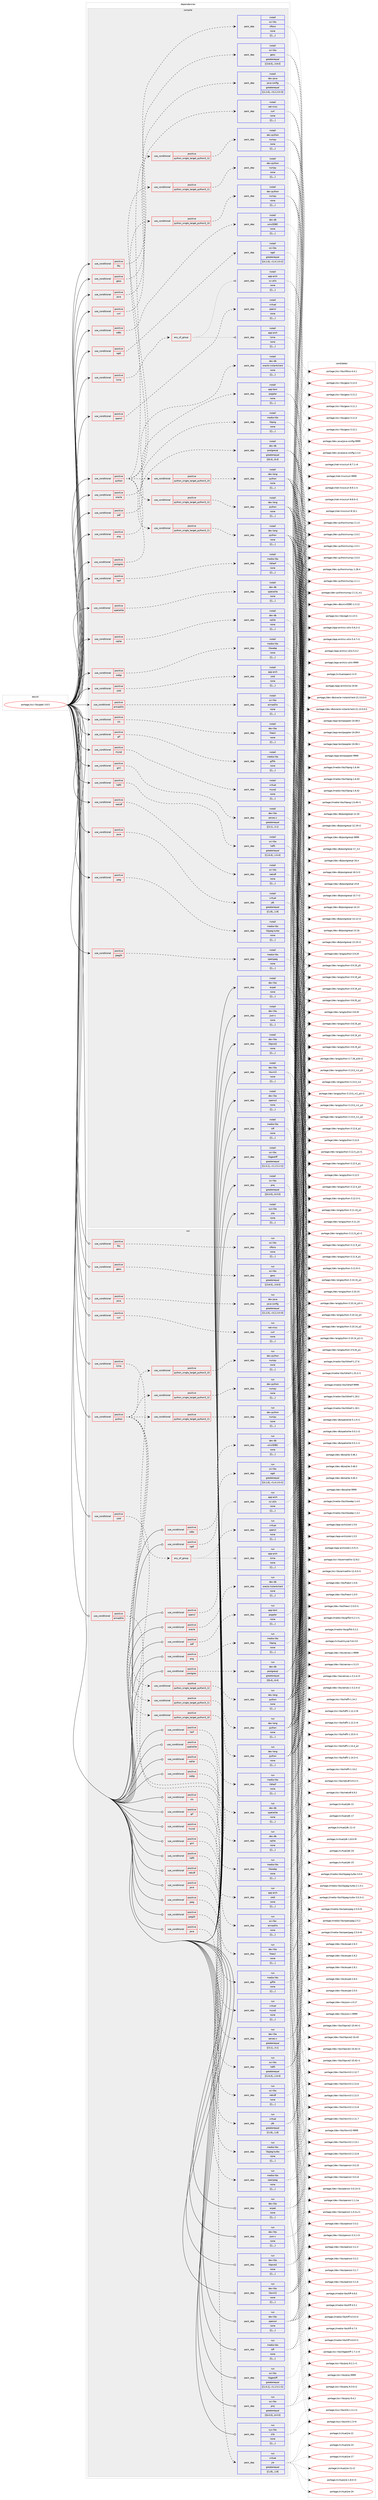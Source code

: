 digraph prolog {

# *************
# Graph options
# *************

newrank=true;
concentrate=true;
compound=true;
graph [rankdir=LR,fontname=Helvetica,fontsize=10,ranksep=1.5];#, ranksep=2.5, nodesep=0.2];
edge  [arrowhead=vee];
node  [fontname=Helvetica,fontsize=10];

# **********
# The ebuild
# **********

subgraph cluster_leftcol {
color=gray;
label=<<i>ebuild</i>>;
id [label="portage://sci-libs/gdal-3.8.5", color=red, width=4, href="../sci-libs/gdal-3.8.5.svg"];
}

# ****************
# The dependencies
# ****************

subgraph cluster_midcol {
color=gray;
label=<<i>dependencies</i>>;
subgraph cluster_compile {
fillcolor="#eeeeee";
style=filled;
label=<<i>compile</i>>;
subgraph cond109784 {
dependency411340 [label=<<TABLE BORDER="0" CELLBORDER="1" CELLSPACING="0" CELLPADDING="4"><TR><TD ROWSPAN="3" CELLPADDING="10">use_conditional</TD></TR><TR><TD>positive</TD></TR><TR><TD>armadillo</TD></TR></TABLE>>, shape=none, color=red];
subgraph pack298678 {
dependency411341 [label=<<TABLE BORDER="0" CELLBORDER="1" CELLSPACING="0" CELLPADDING="4" WIDTH="220"><TR><TD ROWSPAN="6" CELLPADDING="30">pack_dep</TD></TR><TR><TD WIDTH="110">install</TD></TR><TR><TD>sci-libs</TD></TR><TR><TD>armadillo</TD></TR><TR><TD>none</TD></TR><TR><TD>[[],,,,]</TD></TR></TABLE>>, shape=none, color=blue];
}
dependency411340:e -> dependency411341:w [weight=20,style="dashed",arrowhead="vee"];
}
id:e -> dependency411340:w [weight=20,style="solid",arrowhead="vee"];
subgraph cond109785 {
dependency411342 [label=<<TABLE BORDER="0" CELLBORDER="1" CELLSPACING="0" CELLPADDING="4"><TR><TD ROWSPAN="3" CELLPADDING="10">use_conditional</TD></TR><TR><TD>positive</TD></TR><TR><TD>curl</TD></TR></TABLE>>, shape=none, color=red];
subgraph pack298679 {
dependency411343 [label=<<TABLE BORDER="0" CELLBORDER="1" CELLSPACING="0" CELLPADDING="4" WIDTH="220"><TR><TD ROWSPAN="6" CELLPADDING="30">pack_dep</TD></TR><TR><TD WIDTH="110">install</TD></TR><TR><TD>net-misc</TD></TR><TR><TD>curl</TD></TR><TR><TD>none</TD></TR><TR><TD>[[],,,,]</TD></TR></TABLE>>, shape=none, color=blue];
}
dependency411342:e -> dependency411343:w [weight=20,style="dashed",arrowhead="vee"];
}
id:e -> dependency411342:w [weight=20,style="solid",arrowhead="vee"];
subgraph cond109786 {
dependency411344 [label=<<TABLE BORDER="0" CELLBORDER="1" CELLSPACING="0" CELLPADDING="4"><TR><TD ROWSPAN="3" CELLPADDING="10">use_conditional</TD></TR><TR><TD>positive</TD></TR><TR><TD>fits</TD></TR></TABLE>>, shape=none, color=red];
subgraph pack298680 {
dependency411345 [label=<<TABLE BORDER="0" CELLBORDER="1" CELLSPACING="0" CELLPADDING="4" WIDTH="220"><TR><TD ROWSPAN="6" CELLPADDING="30">pack_dep</TD></TR><TR><TD WIDTH="110">install</TD></TR><TR><TD>sci-libs</TD></TR><TR><TD>cfitsio</TD></TR><TR><TD>none</TD></TR><TR><TD>[[],,,,]</TD></TR></TABLE>>, shape=none, color=blue];
}
dependency411344:e -> dependency411345:w [weight=20,style="dashed",arrowhead="vee"];
}
id:e -> dependency411344:w [weight=20,style="solid",arrowhead="vee"];
subgraph cond109787 {
dependency411346 [label=<<TABLE BORDER="0" CELLBORDER="1" CELLSPACING="0" CELLPADDING="4"><TR><TD ROWSPAN="3" CELLPADDING="10">use_conditional</TD></TR><TR><TD>positive</TD></TR><TR><TD>geos</TD></TR></TABLE>>, shape=none, color=red];
subgraph pack298681 {
dependency411347 [label=<<TABLE BORDER="0" CELLBORDER="1" CELLSPACING="0" CELLPADDING="4" WIDTH="220"><TR><TD ROWSPAN="6" CELLPADDING="30">pack_dep</TD></TR><TR><TD WIDTH="110">install</TD></TR><TR><TD>sci-libs</TD></TR><TR><TD>geos</TD></TR><TR><TD>greaterequal</TD></TR><TR><TD>[[3,8,0],,,3.8.0]</TD></TR></TABLE>>, shape=none, color=blue];
}
dependency411346:e -> dependency411347:w [weight=20,style="dashed",arrowhead="vee"];
}
id:e -> dependency411346:w [weight=20,style="solid",arrowhead="vee"];
subgraph cond109788 {
dependency411348 [label=<<TABLE BORDER="0" CELLBORDER="1" CELLSPACING="0" CELLPADDING="4"><TR><TD ROWSPAN="3" CELLPADDING="10">use_conditional</TD></TR><TR><TD>positive</TD></TR><TR><TD>gif</TD></TR></TABLE>>, shape=none, color=red];
subgraph pack298682 {
dependency411349 [label=<<TABLE BORDER="0" CELLBORDER="1" CELLSPACING="0" CELLPADDING="4" WIDTH="220"><TR><TD ROWSPAN="6" CELLPADDING="30">pack_dep</TD></TR><TR><TD WIDTH="110">install</TD></TR><TR><TD>media-libs</TD></TR><TR><TD>giflib</TD></TR><TR><TD>none</TD></TR><TR><TD>[[],,,,]</TD></TR></TABLE>>, shape=none, color=blue];
}
dependency411348:e -> dependency411349:w [weight=20,style="dashed",arrowhead="vee"];
}
id:e -> dependency411348:w [weight=20,style="solid",arrowhead="vee"];
subgraph cond109789 {
dependency411350 [label=<<TABLE BORDER="0" CELLBORDER="1" CELLSPACING="0" CELLPADDING="4"><TR><TD ROWSPAN="3" CELLPADDING="10">use_conditional</TD></TR><TR><TD>positive</TD></TR><TR><TD>gml</TD></TR></TABLE>>, shape=none, color=red];
subgraph pack298683 {
dependency411351 [label=<<TABLE BORDER="0" CELLBORDER="1" CELLSPACING="0" CELLPADDING="4" WIDTH="220"><TR><TD ROWSPAN="6" CELLPADDING="30">pack_dep</TD></TR><TR><TD WIDTH="110">install</TD></TR><TR><TD>dev-libs</TD></TR><TR><TD>xerces-c</TD></TR><TR><TD>greaterequal</TD></TR><TR><TD>[[3,1],,,3.1]</TD></TR></TABLE>>, shape=none, color=blue];
}
dependency411350:e -> dependency411351:w [weight=20,style="dashed",arrowhead="vee"];
}
id:e -> dependency411350:w [weight=20,style="solid",arrowhead="vee"];
subgraph cond109790 {
dependency411352 [label=<<TABLE BORDER="0" CELLBORDER="1" CELLSPACING="0" CELLPADDING="4"><TR><TD ROWSPAN="3" CELLPADDING="10">use_conditional</TD></TR><TR><TD>positive</TD></TR><TR><TD>hdf5</TD></TR></TABLE>>, shape=none, color=red];
subgraph pack298684 {
dependency411353 [label=<<TABLE BORDER="0" CELLBORDER="1" CELLSPACING="0" CELLPADDING="4" WIDTH="220"><TR><TD ROWSPAN="6" CELLPADDING="30">pack_dep</TD></TR><TR><TD WIDTH="110">install</TD></TR><TR><TD>sci-libs</TD></TR><TR><TD>hdf5</TD></TR><TR><TD>greaterequal</TD></TR><TR><TD>[[1,6,4],,,1.6.4]</TD></TR></TABLE>>, shape=none, color=blue];
}
dependency411352:e -> dependency411353:w [weight=20,style="dashed",arrowhead="vee"];
}
id:e -> dependency411352:w [weight=20,style="solid",arrowhead="vee"];
subgraph cond109791 {
dependency411354 [label=<<TABLE BORDER="0" CELLBORDER="1" CELLSPACING="0" CELLPADDING="4"><TR><TD ROWSPAN="3" CELLPADDING="10">use_conditional</TD></TR><TR><TD>positive</TD></TR><TR><TD>heif</TD></TR></TABLE>>, shape=none, color=red];
subgraph pack298685 {
dependency411355 [label=<<TABLE BORDER="0" CELLBORDER="1" CELLSPACING="0" CELLPADDING="4" WIDTH="220"><TR><TD ROWSPAN="6" CELLPADDING="30">pack_dep</TD></TR><TR><TD WIDTH="110">install</TD></TR><TR><TD>media-libs</TD></TR><TR><TD>libheif</TD></TR><TR><TD>none</TD></TR><TR><TD>[[],,,,]</TD></TR></TABLE>>, shape=none, color=blue];
}
dependency411354:e -> dependency411355:w [weight=20,style="dashed",arrowhead="vee"];
}
id:e -> dependency411354:w [weight=20,style="solid",arrowhead="vee"];
subgraph cond109792 {
dependency411356 [label=<<TABLE BORDER="0" CELLBORDER="1" CELLSPACING="0" CELLPADDING="4"><TR><TD ROWSPAN="3" CELLPADDING="10">use_conditional</TD></TR><TR><TD>positive</TD></TR><TR><TD>java</TD></TR></TABLE>>, shape=none, color=red];
subgraph pack298686 {
dependency411357 [label=<<TABLE BORDER="0" CELLBORDER="1" CELLSPACING="0" CELLPADDING="4" WIDTH="220"><TR><TD ROWSPAN="6" CELLPADDING="30">pack_dep</TD></TR><TR><TD WIDTH="110">install</TD></TR><TR><TD>dev-java</TD></TR><TR><TD>java-config</TD></TR><TR><TD>greaterequal</TD></TR><TR><TD>[[2,2,0],,-r3,2.2.0-r3]</TD></TR></TABLE>>, shape=none, color=blue];
}
dependency411356:e -> dependency411357:w [weight=20,style="dashed",arrowhead="vee"];
}
id:e -> dependency411356:w [weight=20,style="solid",arrowhead="vee"];
subgraph cond109793 {
dependency411358 [label=<<TABLE BORDER="0" CELLBORDER="1" CELLSPACING="0" CELLPADDING="4"><TR><TD ROWSPAN="3" CELLPADDING="10">use_conditional</TD></TR><TR><TD>positive</TD></TR><TR><TD>java</TD></TR></TABLE>>, shape=none, color=red];
subgraph pack298687 {
dependency411359 [label=<<TABLE BORDER="0" CELLBORDER="1" CELLSPACING="0" CELLPADDING="4" WIDTH="220"><TR><TD ROWSPAN="6" CELLPADDING="30">pack_dep</TD></TR><TR><TD WIDTH="110">install</TD></TR><TR><TD>virtual</TD></TR><TR><TD>jdk</TD></TR><TR><TD>greaterequal</TD></TR><TR><TD>[[1,8],,,1.8]</TD></TR></TABLE>>, shape=none, color=blue];
}
dependency411358:e -> dependency411359:w [weight=20,style="dashed",arrowhead="vee"];
}
id:e -> dependency411358:w [weight=20,style="solid",arrowhead="vee"];
subgraph cond109794 {
dependency411360 [label=<<TABLE BORDER="0" CELLBORDER="1" CELLSPACING="0" CELLPADDING="4"><TR><TD ROWSPAN="3" CELLPADDING="10">use_conditional</TD></TR><TR><TD>positive</TD></TR><TR><TD>jpeg</TD></TR></TABLE>>, shape=none, color=red];
subgraph pack298688 {
dependency411361 [label=<<TABLE BORDER="0" CELLBORDER="1" CELLSPACING="0" CELLPADDING="4" WIDTH="220"><TR><TD ROWSPAN="6" CELLPADDING="30">pack_dep</TD></TR><TR><TD WIDTH="110">install</TD></TR><TR><TD>media-libs</TD></TR><TR><TD>libjpeg-turbo</TD></TR><TR><TD>none</TD></TR><TR><TD>[[],,,,]</TD></TR></TABLE>>, shape=none, color=blue];
}
dependency411360:e -> dependency411361:w [weight=20,style="dashed",arrowhead="vee"];
}
id:e -> dependency411360:w [weight=20,style="solid",arrowhead="vee"];
subgraph cond109795 {
dependency411362 [label=<<TABLE BORDER="0" CELLBORDER="1" CELLSPACING="0" CELLPADDING="4"><TR><TD ROWSPAN="3" CELLPADDING="10">use_conditional</TD></TR><TR><TD>positive</TD></TR><TR><TD>jpeg2k</TD></TR></TABLE>>, shape=none, color=red];
subgraph pack298689 {
dependency411363 [label=<<TABLE BORDER="0" CELLBORDER="1" CELLSPACING="0" CELLPADDING="4" WIDTH="220"><TR><TD ROWSPAN="6" CELLPADDING="30">pack_dep</TD></TR><TR><TD WIDTH="110">install</TD></TR><TR><TD>media-libs</TD></TR><TR><TD>openjpeg</TD></TR><TR><TD>none</TD></TR><TR><TD>[[],,,,]</TD></TR></TABLE>>, shape=none, color=blue];
}
dependency411362:e -> dependency411363:w [weight=20,style="dashed",arrowhead="vee"];
}
id:e -> dependency411362:w [weight=20,style="solid",arrowhead="vee"];
subgraph cond109796 {
dependency411364 [label=<<TABLE BORDER="0" CELLBORDER="1" CELLSPACING="0" CELLPADDING="4"><TR><TD ROWSPAN="3" CELLPADDING="10">use_conditional</TD></TR><TR><TD>positive</TD></TR><TR><TD>lzma</TD></TR></TABLE>>, shape=none, color=red];
subgraph any2685 {
dependency411365 [label=<<TABLE BORDER="0" CELLBORDER="1" CELLSPACING="0" CELLPADDING="4"><TR><TD CELLPADDING="10">any_of_group</TD></TR></TABLE>>, shape=none, color=red];subgraph pack298690 {
dependency411366 [label=<<TABLE BORDER="0" CELLBORDER="1" CELLSPACING="0" CELLPADDING="4" WIDTH="220"><TR><TD ROWSPAN="6" CELLPADDING="30">pack_dep</TD></TR><TR><TD WIDTH="110">install</TD></TR><TR><TD>app-arch</TD></TR><TR><TD>xz-utils</TD></TR><TR><TD>none</TD></TR><TR><TD>[[],,,,]</TD></TR></TABLE>>, shape=none, color=blue];
}
dependency411365:e -> dependency411366:w [weight=20,style="dotted",arrowhead="oinv"];
subgraph pack298691 {
dependency411367 [label=<<TABLE BORDER="0" CELLBORDER="1" CELLSPACING="0" CELLPADDING="4" WIDTH="220"><TR><TD ROWSPAN="6" CELLPADDING="30">pack_dep</TD></TR><TR><TD WIDTH="110">install</TD></TR><TR><TD>app-arch</TD></TR><TR><TD>lzma</TD></TR><TR><TD>none</TD></TR><TR><TD>[[],,,,]</TD></TR></TABLE>>, shape=none, color=blue];
}
dependency411365:e -> dependency411367:w [weight=20,style="dotted",arrowhead="oinv"];
}
dependency411364:e -> dependency411365:w [weight=20,style="dashed",arrowhead="vee"];
}
id:e -> dependency411364:w [weight=20,style="solid",arrowhead="vee"];
subgraph cond109797 {
dependency411368 [label=<<TABLE BORDER="0" CELLBORDER="1" CELLSPACING="0" CELLPADDING="4"><TR><TD ROWSPAN="3" CELLPADDING="10">use_conditional</TD></TR><TR><TD>positive</TD></TR><TR><TD>mysql</TD></TR></TABLE>>, shape=none, color=red];
subgraph pack298692 {
dependency411369 [label=<<TABLE BORDER="0" CELLBORDER="1" CELLSPACING="0" CELLPADDING="4" WIDTH="220"><TR><TD ROWSPAN="6" CELLPADDING="30">pack_dep</TD></TR><TR><TD WIDTH="110">install</TD></TR><TR><TD>virtual</TD></TR><TR><TD>mysql</TD></TR><TR><TD>none</TD></TR><TR><TD>[[],,,,]</TD></TR></TABLE>>, shape=none, color=blue];
}
dependency411368:e -> dependency411369:w [weight=20,style="dashed",arrowhead="vee"];
}
id:e -> dependency411368:w [weight=20,style="solid",arrowhead="vee"];
subgraph cond109798 {
dependency411370 [label=<<TABLE BORDER="0" CELLBORDER="1" CELLSPACING="0" CELLPADDING="4"><TR><TD ROWSPAN="3" CELLPADDING="10">use_conditional</TD></TR><TR><TD>positive</TD></TR><TR><TD>netcdf</TD></TR></TABLE>>, shape=none, color=red];
subgraph pack298693 {
dependency411371 [label=<<TABLE BORDER="0" CELLBORDER="1" CELLSPACING="0" CELLPADDING="4" WIDTH="220"><TR><TD ROWSPAN="6" CELLPADDING="30">pack_dep</TD></TR><TR><TD WIDTH="110">install</TD></TR><TR><TD>sci-libs</TD></TR><TR><TD>netcdf</TD></TR><TR><TD>none</TD></TR><TR><TD>[[],,,,]</TD></TR></TABLE>>, shape=none, color=blue];
}
dependency411370:e -> dependency411371:w [weight=20,style="dashed",arrowhead="vee"];
}
id:e -> dependency411370:w [weight=20,style="solid",arrowhead="vee"];
subgraph cond109799 {
dependency411372 [label=<<TABLE BORDER="0" CELLBORDER="1" CELLSPACING="0" CELLPADDING="4"><TR><TD ROWSPAN="3" CELLPADDING="10">use_conditional</TD></TR><TR><TD>positive</TD></TR><TR><TD>odbc</TD></TR></TABLE>>, shape=none, color=red];
subgraph pack298694 {
dependency411373 [label=<<TABLE BORDER="0" CELLBORDER="1" CELLSPACING="0" CELLPADDING="4" WIDTH="220"><TR><TD ROWSPAN="6" CELLPADDING="30">pack_dep</TD></TR><TR><TD WIDTH="110">install</TD></TR><TR><TD>dev-db</TD></TR><TR><TD>unixODBC</TD></TR><TR><TD>none</TD></TR><TR><TD>[[],,,,]</TD></TR></TABLE>>, shape=none, color=blue];
}
dependency411372:e -> dependency411373:w [weight=20,style="dashed",arrowhead="vee"];
}
id:e -> dependency411372:w [weight=20,style="solid",arrowhead="vee"];
subgraph cond109800 {
dependency411374 [label=<<TABLE BORDER="0" CELLBORDER="1" CELLSPACING="0" CELLPADDING="4"><TR><TD ROWSPAN="3" CELLPADDING="10">use_conditional</TD></TR><TR><TD>positive</TD></TR><TR><TD>ogdi</TD></TR></TABLE>>, shape=none, color=red];
subgraph pack298695 {
dependency411375 [label=<<TABLE BORDER="0" CELLBORDER="1" CELLSPACING="0" CELLPADDING="4" WIDTH="220"><TR><TD ROWSPAN="6" CELLPADDING="30">pack_dep</TD></TR><TR><TD WIDTH="110">install</TD></TR><TR><TD>sci-libs</TD></TR><TR><TD>ogdi</TD></TR><TR><TD>greaterequal</TD></TR><TR><TD>[[4,1,0],,-r1,4.1.0-r1]</TD></TR></TABLE>>, shape=none, color=blue];
}
dependency411374:e -> dependency411375:w [weight=20,style="dashed",arrowhead="vee"];
}
id:e -> dependency411374:w [weight=20,style="solid",arrowhead="vee"];
subgraph cond109801 {
dependency411376 [label=<<TABLE BORDER="0" CELLBORDER="1" CELLSPACING="0" CELLPADDING="4"><TR><TD ROWSPAN="3" CELLPADDING="10">use_conditional</TD></TR><TR><TD>positive</TD></TR><TR><TD>opencl</TD></TR></TABLE>>, shape=none, color=red];
subgraph pack298696 {
dependency411377 [label=<<TABLE BORDER="0" CELLBORDER="1" CELLSPACING="0" CELLPADDING="4" WIDTH="220"><TR><TD ROWSPAN="6" CELLPADDING="30">pack_dep</TD></TR><TR><TD WIDTH="110">install</TD></TR><TR><TD>virtual</TD></TR><TR><TD>opencl</TD></TR><TR><TD>none</TD></TR><TR><TD>[[],,,,]</TD></TR></TABLE>>, shape=none, color=blue];
}
dependency411376:e -> dependency411377:w [weight=20,style="dashed",arrowhead="vee"];
}
id:e -> dependency411376:w [weight=20,style="solid",arrowhead="vee"];
subgraph cond109802 {
dependency411378 [label=<<TABLE BORDER="0" CELLBORDER="1" CELLSPACING="0" CELLPADDING="4"><TR><TD ROWSPAN="3" CELLPADDING="10">use_conditional</TD></TR><TR><TD>positive</TD></TR><TR><TD>oracle</TD></TR></TABLE>>, shape=none, color=red];
subgraph pack298697 {
dependency411379 [label=<<TABLE BORDER="0" CELLBORDER="1" CELLSPACING="0" CELLPADDING="4" WIDTH="220"><TR><TD ROWSPAN="6" CELLPADDING="30">pack_dep</TD></TR><TR><TD WIDTH="110">install</TD></TR><TR><TD>dev-db</TD></TR><TR><TD>oracle-instantclient</TD></TR><TR><TD>none</TD></TR><TR><TD>[[],,,,]</TD></TR></TABLE>>, shape=none, color=blue];
}
dependency411378:e -> dependency411379:w [weight=20,style="dashed",arrowhead="vee"];
}
id:e -> dependency411378:w [weight=20,style="solid",arrowhead="vee"];
subgraph cond109803 {
dependency411380 [label=<<TABLE BORDER="0" CELLBORDER="1" CELLSPACING="0" CELLPADDING="4"><TR><TD ROWSPAN="3" CELLPADDING="10">use_conditional</TD></TR><TR><TD>positive</TD></TR><TR><TD>pdf</TD></TR></TABLE>>, shape=none, color=red];
subgraph pack298698 {
dependency411381 [label=<<TABLE BORDER="0" CELLBORDER="1" CELLSPACING="0" CELLPADDING="4" WIDTH="220"><TR><TD ROWSPAN="6" CELLPADDING="30">pack_dep</TD></TR><TR><TD WIDTH="110">install</TD></TR><TR><TD>app-text</TD></TR><TR><TD>poppler</TD></TR><TR><TD>none</TD></TR><TR><TD>[[],,,,]</TD></TR></TABLE>>, shape=none, color=blue];
}
dependency411380:e -> dependency411381:w [weight=20,style="dashed",arrowhead="vee"];
}
id:e -> dependency411380:w [weight=20,style="solid",arrowhead="vee"];
subgraph cond109804 {
dependency411382 [label=<<TABLE BORDER="0" CELLBORDER="1" CELLSPACING="0" CELLPADDING="4"><TR><TD ROWSPAN="3" CELLPADDING="10">use_conditional</TD></TR><TR><TD>positive</TD></TR><TR><TD>png</TD></TR></TABLE>>, shape=none, color=red];
subgraph pack298699 {
dependency411383 [label=<<TABLE BORDER="0" CELLBORDER="1" CELLSPACING="0" CELLPADDING="4" WIDTH="220"><TR><TD ROWSPAN="6" CELLPADDING="30">pack_dep</TD></TR><TR><TD WIDTH="110">install</TD></TR><TR><TD>media-libs</TD></TR><TR><TD>libpng</TD></TR><TR><TD>none</TD></TR><TR><TD>[[],,,,]</TD></TR></TABLE>>, shape=none, color=blue];
}
dependency411382:e -> dependency411383:w [weight=20,style="dashed",arrowhead="vee"];
}
id:e -> dependency411382:w [weight=20,style="solid",arrowhead="vee"];
subgraph cond109805 {
dependency411384 [label=<<TABLE BORDER="0" CELLBORDER="1" CELLSPACING="0" CELLPADDING="4"><TR><TD ROWSPAN="3" CELLPADDING="10">use_conditional</TD></TR><TR><TD>positive</TD></TR><TR><TD>postgres</TD></TR></TABLE>>, shape=none, color=red];
subgraph pack298700 {
dependency411385 [label=<<TABLE BORDER="0" CELLBORDER="1" CELLSPACING="0" CELLPADDING="4" WIDTH="220"><TR><TD ROWSPAN="6" CELLPADDING="30">pack_dep</TD></TR><TR><TD WIDTH="110">install</TD></TR><TR><TD>dev-db</TD></TR><TR><TD>postgresql</TD></TR><TR><TD>greaterequal</TD></TR><TR><TD>[[8,4],,,8.4]</TD></TR></TABLE>>, shape=none, color=blue];
}
dependency411384:e -> dependency411385:w [weight=20,style="dashed",arrowhead="vee"];
}
id:e -> dependency411384:w [weight=20,style="solid",arrowhead="vee"];
subgraph cond109806 {
dependency411386 [label=<<TABLE BORDER="0" CELLBORDER="1" CELLSPACING="0" CELLPADDING="4"><TR><TD ROWSPAN="3" CELLPADDING="10">use_conditional</TD></TR><TR><TD>positive</TD></TR><TR><TD>python</TD></TR></TABLE>>, shape=none, color=red];
subgraph cond109807 {
dependency411387 [label=<<TABLE BORDER="0" CELLBORDER="1" CELLSPACING="0" CELLPADDING="4"><TR><TD ROWSPAN="3" CELLPADDING="10">use_conditional</TD></TR><TR><TD>positive</TD></TR><TR><TD>python_single_target_python3_10</TD></TR></TABLE>>, shape=none, color=red];
subgraph pack298701 {
dependency411388 [label=<<TABLE BORDER="0" CELLBORDER="1" CELLSPACING="0" CELLPADDING="4" WIDTH="220"><TR><TD ROWSPAN="6" CELLPADDING="30">pack_dep</TD></TR><TR><TD WIDTH="110">install</TD></TR><TR><TD>dev-lang</TD></TR><TR><TD>python</TD></TR><TR><TD>none</TD></TR><TR><TD>[[],,,,]</TD></TR></TABLE>>, shape=none, color=blue];
}
dependency411387:e -> dependency411388:w [weight=20,style="dashed",arrowhead="vee"];
}
dependency411386:e -> dependency411387:w [weight=20,style="dashed",arrowhead="vee"];
subgraph cond109808 {
dependency411389 [label=<<TABLE BORDER="0" CELLBORDER="1" CELLSPACING="0" CELLPADDING="4"><TR><TD ROWSPAN="3" CELLPADDING="10">use_conditional</TD></TR><TR><TD>positive</TD></TR><TR><TD>python_single_target_python3_11</TD></TR></TABLE>>, shape=none, color=red];
subgraph pack298702 {
dependency411390 [label=<<TABLE BORDER="0" CELLBORDER="1" CELLSPACING="0" CELLPADDING="4" WIDTH="220"><TR><TD ROWSPAN="6" CELLPADDING="30">pack_dep</TD></TR><TR><TD WIDTH="110">install</TD></TR><TR><TD>dev-lang</TD></TR><TR><TD>python</TD></TR><TR><TD>none</TD></TR><TR><TD>[[],,,,]</TD></TR></TABLE>>, shape=none, color=blue];
}
dependency411389:e -> dependency411390:w [weight=20,style="dashed",arrowhead="vee"];
}
dependency411386:e -> dependency411389:w [weight=20,style="dashed",arrowhead="vee"];
subgraph cond109809 {
dependency411391 [label=<<TABLE BORDER="0" CELLBORDER="1" CELLSPACING="0" CELLPADDING="4"><TR><TD ROWSPAN="3" CELLPADDING="10">use_conditional</TD></TR><TR><TD>positive</TD></TR><TR><TD>python_single_target_python3_12</TD></TR></TABLE>>, shape=none, color=red];
subgraph pack298703 {
dependency411392 [label=<<TABLE BORDER="0" CELLBORDER="1" CELLSPACING="0" CELLPADDING="4" WIDTH="220"><TR><TD ROWSPAN="6" CELLPADDING="30">pack_dep</TD></TR><TR><TD WIDTH="110">install</TD></TR><TR><TD>dev-lang</TD></TR><TR><TD>python</TD></TR><TR><TD>none</TD></TR><TR><TD>[[],,,,]</TD></TR></TABLE>>, shape=none, color=blue];
}
dependency411391:e -> dependency411392:w [weight=20,style="dashed",arrowhead="vee"];
}
dependency411386:e -> dependency411391:w [weight=20,style="dashed",arrowhead="vee"];
subgraph cond109810 {
dependency411393 [label=<<TABLE BORDER="0" CELLBORDER="1" CELLSPACING="0" CELLPADDING="4"><TR><TD ROWSPAN="3" CELLPADDING="10">use_conditional</TD></TR><TR><TD>positive</TD></TR><TR><TD>python_single_target_python3_10</TD></TR></TABLE>>, shape=none, color=red];
subgraph pack298704 {
dependency411394 [label=<<TABLE BORDER="0" CELLBORDER="1" CELLSPACING="0" CELLPADDING="4" WIDTH="220"><TR><TD ROWSPAN="6" CELLPADDING="30">pack_dep</TD></TR><TR><TD WIDTH="110">install</TD></TR><TR><TD>dev-python</TD></TR><TR><TD>numpy</TD></TR><TR><TD>none</TD></TR><TR><TD>[[],,,,]</TD></TR></TABLE>>, shape=none, color=blue];
}
dependency411393:e -> dependency411394:w [weight=20,style="dashed",arrowhead="vee"];
}
dependency411386:e -> dependency411393:w [weight=20,style="dashed",arrowhead="vee"];
subgraph cond109811 {
dependency411395 [label=<<TABLE BORDER="0" CELLBORDER="1" CELLSPACING="0" CELLPADDING="4"><TR><TD ROWSPAN="3" CELLPADDING="10">use_conditional</TD></TR><TR><TD>positive</TD></TR><TR><TD>python_single_target_python3_11</TD></TR></TABLE>>, shape=none, color=red];
subgraph pack298705 {
dependency411396 [label=<<TABLE BORDER="0" CELLBORDER="1" CELLSPACING="0" CELLPADDING="4" WIDTH="220"><TR><TD ROWSPAN="6" CELLPADDING="30">pack_dep</TD></TR><TR><TD WIDTH="110">install</TD></TR><TR><TD>dev-python</TD></TR><TR><TD>numpy</TD></TR><TR><TD>none</TD></TR><TR><TD>[[],,,,]</TD></TR></TABLE>>, shape=none, color=blue];
}
dependency411395:e -> dependency411396:w [weight=20,style="dashed",arrowhead="vee"];
}
dependency411386:e -> dependency411395:w [weight=20,style="dashed",arrowhead="vee"];
subgraph cond109812 {
dependency411397 [label=<<TABLE BORDER="0" CELLBORDER="1" CELLSPACING="0" CELLPADDING="4"><TR><TD ROWSPAN="3" CELLPADDING="10">use_conditional</TD></TR><TR><TD>positive</TD></TR><TR><TD>python_single_target_python3_12</TD></TR></TABLE>>, shape=none, color=red];
subgraph pack298706 {
dependency411398 [label=<<TABLE BORDER="0" CELLBORDER="1" CELLSPACING="0" CELLPADDING="4" WIDTH="220"><TR><TD ROWSPAN="6" CELLPADDING="30">pack_dep</TD></TR><TR><TD WIDTH="110">install</TD></TR><TR><TD>dev-python</TD></TR><TR><TD>numpy</TD></TR><TR><TD>none</TD></TR><TR><TD>[[],,,,]</TD></TR></TABLE>>, shape=none, color=blue];
}
dependency411397:e -> dependency411398:w [weight=20,style="dashed",arrowhead="vee"];
}
dependency411386:e -> dependency411397:w [weight=20,style="dashed",arrowhead="vee"];
}
id:e -> dependency411386:w [weight=20,style="solid",arrowhead="vee"];
subgraph cond109813 {
dependency411399 [label=<<TABLE BORDER="0" CELLBORDER="1" CELLSPACING="0" CELLPADDING="4"><TR><TD ROWSPAN="3" CELLPADDING="10">use_conditional</TD></TR><TR><TD>positive</TD></TR><TR><TD>spatialite</TD></TR></TABLE>>, shape=none, color=red];
subgraph pack298707 {
dependency411400 [label=<<TABLE BORDER="0" CELLBORDER="1" CELLSPACING="0" CELLPADDING="4" WIDTH="220"><TR><TD ROWSPAN="6" CELLPADDING="30">pack_dep</TD></TR><TR><TD WIDTH="110">install</TD></TR><TR><TD>dev-db</TD></TR><TR><TD>spatialite</TD></TR><TR><TD>none</TD></TR><TR><TD>[[],,,,]</TD></TR></TABLE>>, shape=none, color=blue];
}
dependency411399:e -> dependency411400:w [weight=20,style="dashed",arrowhead="vee"];
}
id:e -> dependency411399:w [weight=20,style="solid",arrowhead="vee"];
subgraph cond109814 {
dependency411401 [label=<<TABLE BORDER="0" CELLBORDER="1" CELLSPACING="0" CELLPADDING="4"><TR><TD ROWSPAN="3" CELLPADDING="10">use_conditional</TD></TR><TR><TD>positive</TD></TR><TR><TD>sqlite</TD></TR></TABLE>>, shape=none, color=red];
subgraph pack298708 {
dependency411402 [label=<<TABLE BORDER="0" CELLBORDER="1" CELLSPACING="0" CELLPADDING="4" WIDTH="220"><TR><TD ROWSPAN="6" CELLPADDING="30">pack_dep</TD></TR><TR><TD WIDTH="110">install</TD></TR><TR><TD>dev-db</TD></TR><TR><TD>sqlite</TD></TR><TR><TD>none</TD></TR><TR><TD>[[],,,,]</TD></TR></TABLE>>, shape=none, color=blue];
}
dependency411401:e -> dependency411402:w [weight=20,style="dashed",arrowhead="vee"];
}
id:e -> dependency411401:w [weight=20,style="solid",arrowhead="vee"];
subgraph cond109815 {
dependency411403 [label=<<TABLE BORDER="0" CELLBORDER="1" CELLSPACING="0" CELLPADDING="4"><TR><TD ROWSPAN="3" CELLPADDING="10">use_conditional</TD></TR><TR><TD>positive</TD></TR><TR><TD>webp</TD></TR></TABLE>>, shape=none, color=red];
subgraph pack298709 {
dependency411404 [label=<<TABLE BORDER="0" CELLBORDER="1" CELLSPACING="0" CELLPADDING="4" WIDTH="220"><TR><TD ROWSPAN="6" CELLPADDING="30">pack_dep</TD></TR><TR><TD WIDTH="110">install</TD></TR><TR><TD>media-libs</TD></TR><TR><TD>libwebp</TD></TR><TR><TD>none</TD></TR><TR><TD>[[],,,,]</TD></TR></TABLE>>, shape=none, color=blue];
}
dependency411403:e -> dependency411404:w [weight=20,style="dashed",arrowhead="vee"];
}
id:e -> dependency411403:w [weight=20,style="solid",arrowhead="vee"];
subgraph cond109816 {
dependency411405 [label=<<TABLE BORDER="0" CELLBORDER="1" CELLSPACING="0" CELLPADDING="4"><TR><TD ROWSPAN="3" CELLPADDING="10">use_conditional</TD></TR><TR><TD>positive</TD></TR><TR><TD>xls</TD></TR></TABLE>>, shape=none, color=red];
subgraph pack298710 {
dependency411406 [label=<<TABLE BORDER="0" CELLBORDER="1" CELLSPACING="0" CELLPADDING="4" WIDTH="220"><TR><TD ROWSPAN="6" CELLPADDING="30">pack_dep</TD></TR><TR><TD WIDTH="110">install</TD></TR><TR><TD>dev-libs</TD></TR><TR><TD>freexl</TD></TR><TR><TD>none</TD></TR><TR><TD>[[],,,,]</TD></TR></TABLE>>, shape=none, color=blue];
}
dependency411405:e -> dependency411406:w [weight=20,style="dashed",arrowhead="vee"];
}
id:e -> dependency411405:w [weight=20,style="solid",arrowhead="vee"];
subgraph cond109817 {
dependency411407 [label=<<TABLE BORDER="0" CELLBORDER="1" CELLSPACING="0" CELLPADDING="4"><TR><TD ROWSPAN="3" CELLPADDING="10">use_conditional</TD></TR><TR><TD>positive</TD></TR><TR><TD>zstd</TD></TR></TABLE>>, shape=none, color=red];
subgraph pack298711 {
dependency411408 [label=<<TABLE BORDER="0" CELLBORDER="1" CELLSPACING="0" CELLPADDING="4" WIDTH="220"><TR><TD ROWSPAN="6" CELLPADDING="30">pack_dep</TD></TR><TR><TD WIDTH="110">install</TD></TR><TR><TD>app-arch</TD></TR><TR><TD>zstd</TD></TR><TR><TD>none</TD></TR><TR><TD>[[],,,,]</TD></TR></TABLE>>, shape=none, color=blue];
}
dependency411407:e -> dependency411408:w [weight=20,style="dashed",arrowhead="vee"];
}
id:e -> dependency411407:w [weight=20,style="solid",arrowhead="vee"];
subgraph pack298712 {
dependency411409 [label=<<TABLE BORDER="0" CELLBORDER="1" CELLSPACING="0" CELLPADDING="4" WIDTH="220"><TR><TD ROWSPAN="6" CELLPADDING="30">pack_dep</TD></TR><TR><TD WIDTH="110">install</TD></TR><TR><TD>dev-libs</TD></TR><TR><TD>expat</TD></TR><TR><TD>none</TD></TR><TR><TD>[[],,,,]</TD></TR></TABLE>>, shape=none, color=blue];
}
id:e -> dependency411409:w [weight=20,style="solid",arrowhead="vee"];
subgraph pack298713 {
dependency411410 [label=<<TABLE BORDER="0" CELLBORDER="1" CELLSPACING="0" CELLPADDING="4" WIDTH="220"><TR><TD ROWSPAN="6" CELLPADDING="30">pack_dep</TD></TR><TR><TD WIDTH="110">install</TD></TR><TR><TD>dev-libs</TD></TR><TR><TD>json-c</TD></TR><TR><TD>none</TD></TR><TR><TD>[[],,,,]</TD></TR></TABLE>>, shape=none, color=blue];
}
id:e -> dependency411410:w [weight=20,style="solid",arrowhead="vee"];
subgraph pack298714 {
dependency411411 [label=<<TABLE BORDER="0" CELLBORDER="1" CELLSPACING="0" CELLPADDING="4" WIDTH="220"><TR><TD ROWSPAN="6" CELLPADDING="30">pack_dep</TD></TR><TR><TD WIDTH="110">install</TD></TR><TR><TD>dev-libs</TD></TR><TR><TD>libpcre2</TD></TR><TR><TD>none</TD></TR><TR><TD>[[],,,,]</TD></TR></TABLE>>, shape=none, color=blue];
}
id:e -> dependency411411:w [weight=20,style="solid",arrowhead="vee"];
subgraph pack298715 {
dependency411412 [label=<<TABLE BORDER="0" CELLBORDER="1" CELLSPACING="0" CELLPADDING="4" WIDTH="220"><TR><TD ROWSPAN="6" CELLPADDING="30">pack_dep</TD></TR><TR><TD WIDTH="110">install</TD></TR><TR><TD>dev-libs</TD></TR><TR><TD>libxml2</TD></TR><TR><TD>none</TD></TR><TR><TD>[[],,,,]</TD></TR></TABLE>>, shape=none, color=blue];
}
id:e -> dependency411412:w [weight=20,style="solid",arrowhead="vee"];
subgraph pack298716 {
dependency411413 [label=<<TABLE BORDER="0" CELLBORDER="1" CELLSPACING="0" CELLPADDING="4" WIDTH="220"><TR><TD ROWSPAN="6" CELLPADDING="30">pack_dep</TD></TR><TR><TD WIDTH="110">install</TD></TR><TR><TD>dev-libs</TD></TR><TR><TD>openssl</TD></TR><TR><TD>none</TD></TR><TR><TD>[[],,,,]</TD></TR></TABLE>>, shape=none, color=blue];
}
id:e -> dependency411413:w [weight=20,style="solid",arrowhead="vee"];
subgraph pack298717 {
dependency411414 [label=<<TABLE BORDER="0" CELLBORDER="1" CELLSPACING="0" CELLPADDING="4" WIDTH="220"><TR><TD ROWSPAN="6" CELLPADDING="30">pack_dep</TD></TR><TR><TD WIDTH="110">install</TD></TR><TR><TD>media-libs</TD></TR><TR><TD>tiff</TD></TR><TR><TD>none</TD></TR><TR><TD>[[],,,,]</TD></TR></TABLE>>, shape=none, color=blue];
}
id:e -> dependency411414:w [weight=20,style="solid",arrowhead="vee"];
subgraph pack298718 {
dependency411415 [label=<<TABLE BORDER="0" CELLBORDER="1" CELLSPACING="0" CELLPADDING="4" WIDTH="220"><TR><TD ROWSPAN="6" CELLPADDING="30">pack_dep</TD></TR><TR><TD WIDTH="110">install</TD></TR><TR><TD>sci-libs</TD></TR><TR><TD>libgeotiff</TD></TR><TR><TD>greaterequal</TD></TR><TR><TD>[[1,5,1],,-r1,1.5.1-r1]</TD></TR></TABLE>>, shape=none, color=blue];
}
id:e -> dependency411415:w [weight=20,style="solid",arrowhead="vee"];
subgraph pack298719 {
dependency411416 [label=<<TABLE BORDER="0" CELLBORDER="1" CELLSPACING="0" CELLPADDING="4" WIDTH="220"><TR><TD ROWSPAN="6" CELLPADDING="30">pack_dep</TD></TR><TR><TD WIDTH="110">install</TD></TR><TR><TD>sci-libs</TD></TR><TR><TD>proj</TD></TR><TR><TD>greaterequal</TD></TR><TR><TD>[[6,0,0],,,6.0.0]</TD></TR></TABLE>>, shape=none, color=blue];
}
id:e -> dependency411416:w [weight=20,style="solid",arrowhead="vee"];
subgraph pack298720 {
dependency411417 [label=<<TABLE BORDER="0" CELLBORDER="1" CELLSPACING="0" CELLPADDING="4" WIDTH="220"><TR><TD ROWSPAN="6" CELLPADDING="30">pack_dep</TD></TR><TR><TD WIDTH="110">install</TD></TR><TR><TD>sys-libs</TD></TR><TR><TD>zlib</TD></TR><TR><TD>none</TD></TR><TR><TD>[[],,,,]</TD></TR></TABLE>>, shape=none, color=blue];
}
id:e -> dependency411417:w [weight=20,style="solid",arrowhead="vee"];
}
subgraph cluster_compileandrun {
fillcolor="#eeeeee";
style=filled;
label=<<i>compile and run</i>>;
}
subgraph cluster_run {
fillcolor="#eeeeee";
style=filled;
label=<<i>run</i>>;
subgraph cond109818 {
dependency411418 [label=<<TABLE BORDER="0" CELLBORDER="1" CELLSPACING="0" CELLPADDING="4"><TR><TD ROWSPAN="3" CELLPADDING="10">use_conditional</TD></TR><TR><TD>positive</TD></TR><TR><TD>armadillo</TD></TR></TABLE>>, shape=none, color=red];
subgraph pack298721 {
dependency411419 [label=<<TABLE BORDER="0" CELLBORDER="1" CELLSPACING="0" CELLPADDING="4" WIDTH="220"><TR><TD ROWSPAN="6" CELLPADDING="30">pack_dep</TD></TR><TR><TD WIDTH="110">run</TD></TR><TR><TD>sci-libs</TD></TR><TR><TD>armadillo</TD></TR><TR><TD>none</TD></TR><TR><TD>[[],,,,]</TD></TR></TABLE>>, shape=none, color=blue];
}
dependency411418:e -> dependency411419:w [weight=20,style="dashed",arrowhead="vee"];
}
id:e -> dependency411418:w [weight=20,style="solid",arrowhead="odot"];
subgraph cond109819 {
dependency411420 [label=<<TABLE BORDER="0" CELLBORDER="1" CELLSPACING="0" CELLPADDING="4"><TR><TD ROWSPAN="3" CELLPADDING="10">use_conditional</TD></TR><TR><TD>positive</TD></TR><TR><TD>curl</TD></TR></TABLE>>, shape=none, color=red];
subgraph pack298722 {
dependency411421 [label=<<TABLE BORDER="0" CELLBORDER="1" CELLSPACING="0" CELLPADDING="4" WIDTH="220"><TR><TD ROWSPAN="6" CELLPADDING="30">pack_dep</TD></TR><TR><TD WIDTH="110">run</TD></TR><TR><TD>net-misc</TD></TR><TR><TD>curl</TD></TR><TR><TD>none</TD></TR><TR><TD>[[],,,,]</TD></TR></TABLE>>, shape=none, color=blue];
}
dependency411420:e -> dependency411421:w [weight=20,style="dashed",arrowhead="vee"];
}
id:e -> dependency411420:w [weight=20,style="solid",arrowhead="odot"];
subgraph cond109820 {
dependency411422 [label=<<TABLE BORDER="0" CELLBORDER="1" CELLSPACING="0" CELLPADDING="4"><TR><TD ROWSPAN="3" CELLPADDING="10">use_conditional</TD></TR><TR><TD>positive</TD></TR><TR><TD>fits</TD></TR></TABLE>>, shape=none, color=red];
subgraph pack298723 {
dependency411423 [label=<<TABLE BORDER="0" CELLBORDER="1" CELLSPACING="0" CELLPADDING="4" WIDTH="220"><TR><TD ROWSPAN="6" CELLPADDING="30">pack_dep</TD></TR><TR><TD WIDTH="110">run</TD></TR><TR><TD>sci-libs</TD></TR><TR><TD>cfitsio</TD></TR><TR><TD>none</TD></TR><TR><TD>[[],,,,]</TD></TR></TABLE>>, shape=none, color=blue];
}
dependency411422:e -> dependency411423:w [weight=20,style="dashed",arrowhead="vee"];
}
id:e -> dependency411422:w [weight=20,style="solid",arrowhead="odot"];
subgraph cond109821 {
dependency411424 [label=<<TABLE BORDER="0" CELLBORDER="1" CELLSPACING="0" CELLPADDING="4"><TR><TD ROWSPAN="3" CELLPADDING="10">use_conditional</TD></TR><TR><TD>positive</TD></TR><TR><TD>geos</TD></TR></TABLE>>, shape=none, color=red];
subgraph pack298724 {
dependency411425 [label=<<TABLE BORDER="0" CELLBORDER="1" CELLSPACING="0" CELLPADDING="4" WIDTH="220"><TR><TD ROWSPAN="6" CELLPADDING="30">pack_dep</TD></TR><TR><TD WIDTH="110">run</TD></TR><TR><TD>sci-libs</TD></TR><TR><TD>geos</TD></TR><TR><TD>greaterequal</TD></TR><TR><TD>[[3,8,0],,,3.8.0]</TD></TR></TABLE>>, shape=none, color=blue];
}
dependency411424:e -> dependency411425:w [weight=20,style="dashed",arrowhead="vee"];
}
id:e -> dependency411424:w [weight=20,style="solid",arrowhead="odot"];
subgraph cond109822 {
dependency411426 [label=<<TABLE BORDER="0" CELLBORDER="1" CELLSPACING="0" CELLPADDING="4"><TR><TD ROWSPAN="3" CELLPADDING="10">use_conditional</TD></TR><TR><TD>positive</TD></TR><TR><TD>gif</TD></TR></TABLE>>, shape=none, color=red];
subgraph pack298725 {
dependency411427 [label=<<TABLE BORDER="0" CELLBORDER="1" CELLSPACING="0" CELLPADDING="4" WIDTH="220"><TR><TD ROWSPAN="6" CELLPADDING="30">pack_dep</TD></TR><TR><TD WIDTH="110">run</TD></TR><TR><TD>media-libs</TD></TR><TR><TD>giflib</TD></TR><TR><TD>none</TD></TR><TR><TD>[[],,,,]</TD></TR></TABLE>>, shape=none, color=blue];
}
dependency411426:e -> dependency411427:w [weight=20,style="dashed",arrowhead="vee"];
}
id:e -> dependency411426:w [weight=20,style="solid",arrowhead="odot"];
subgraph cond109823 {
dependency411428 [label=<<TABLE BORDER="0" CELLBORDER="1" CELLSPACING="0" CELLPADDING="4"><TR><TD ROWSPAN="3" CELLPADDING="10">use_conditional</TD></TR><TR><TD>positive</TD></TR><TR><TD>gml</TD></TR></TABLE>>, shape=none, color=red];
subgraph pack298726 {
dependency411429 [label=<<TABLE BORDER="0" CELLBORDER="1" CELLSPACING="0" CELLPADDING="4" WIDTH="220"><TR><TD ROWSPAN="6" CELLPADDING="30">pack_dep</TD></TR><TR><TD WIDTH="110">run</TD></TR><TR><TD>dev-libs</TD></TR><TR><TD>xerces-c</TD></TR><TR><TD>greaterequal</TD></TR><TR><TD>[[3,1],,,3.1]</TD></TR></TABLE>>, shape=none, color=blue];
}
dependency411428:e -> dependency411429:w [weight=20,style="dashed",arrowhead="vee"];
}
id:e -> dependency411428:w [weight=20,style="solid",arrowhead="odot"];
subgraph cond109824 {
dependency411430 [label=<<TABLE BORDER="0" CELLBORDER="1" CELLSPACING="0" CELLPADDING="4"><TR><TD ROWSPAN="3" CELLPADDING="10">use_conditional</TD></TR><TR><TD>positive</TD></TR><TR><TD>hdf5</TD></TR></TABLE>>, shape=none, color=red];
subgraph pack298727 {
dependency411431 [label=<<TABLE BORDER="0" CELLBORDER="1" CELLSPACING="0" CELLPADDING="4" WIDTH="220"><TR><TD ROWSPAN="6" CELLPADDING="30">pack_dep</TD></TR><TR><TD WIDTH="110">run</TD></TR><TR><TD>sci-libs</TD></TR><TR><TD>hdf5</TD></TR><TR><TD>greaterequal</TD></TR><TR><TD>[[1,6,4],,,1.6.4]</TD></TR></TABLE>>, shape=none, color=blue];
}
dependency411430:e -> dependency411431:w [weight=20,style="dashed",arrowhead="vee"];
}
id:e -> dependency411430:w [weight=20,style="solid",arrowhead="odot"];
subgraph cond109825 {
dependency411432 [label=<<TABLE BORDER="0" CELLBORDER="1" CELLSPACING="0" CELLPADDING="4"><TR><TD ROWSPAN="3" CELLPADDING="10">use_conditional</TD></TR><TR><TD>positive</TD></TR><TR><TD>heif</TD></TR></TABLE>>, shape=none, color=red];
subgraph pack298728 {
dependency411433 [label=<<TABLE BORDER="0" CELLBORDER="1" CELLSPACING="0" CELLPADDING="4" WIDTH="220"><TR><TD ROWSPAN="6" CELLPADDING="30">pack_dep</TD></TR><TR><TD WIDTH="110">run</TD></TR><TR><TD>media-libs</TD></TR><TR><TD>libheif</TD></TR><TR><TD>none</TD></TR><TR><TD>[[],,,,]</TD></TR></TABLE>>, shape=none, color=blue];
}
dependency411432:e -> dependency411433:w [weight=20,style="dashed",arrowhead="vee"];
}
id:e -> dependency411432:w [weight=20,style="solid",arrowhead="odot"];
subgraph cond109826 {
dependency411434 [label=<<TABLE BORDER="0" CELLBORDER="1" CELLSPACING="0" CELLPADDING="4"><TR><TD ROWSPAN="3" CELLPADDING="10">use_conditional</TD></TR><TR><TD>positive</TD></TR><TR><TD>java</TD></TR></TABLE>>, shape=none, color=red];
subgraph pack298729 {
dependency411435 [label=<<TABLE BORDER="0" CELLBORDER="1" CELLSPACING="0" CELLPADDING="4" WIDTH="220"><TR><TD ROWSPAN="6" CELLPADDING="30">pack_dep</TD></TR><TR><TD WIDTH="110">run</TD></TR><TR><TD>dev-java</TD></TR><TR><TD>java-config</TD></TR><TR><TD>greaterequal</TD></TR><TR><TD>[[2,2,0],,-r3,2.2.0-r3]</TD></TR></TABLE>>, shape=none, color=blue];
}
dependency411434:e -> dependency411435:w [weight=20,style="dashed",arrowhead="vee"];
}
id:e -> dependency411434:w [weight=20,style="solid",arrowhead="odot"];
subgraph cond109827 {
dependency411436 [label=<<TABLE BORDER="0" CELLBORDER="1" CELLSPACING="0" CELLPADDING="4"><TR><TD ROWSPAN="3" CELLPADDING="10">use_conditional</TD></TR><TR><TD>positive</TD></TR><TR><TD>java</TD></TR></TABLE>>, shape=none, color=red];
subgraph pack298730 {
dependency411437 [label=<<TABLE BORDER="0" CELLBORDER="1" CELLSPACING="0" CELLPADDING="4" WIDTH="220"><TR><TD ROWSPAN="6" CELLPADDING="30">pack_dep</TD></TR><TR><TD WIDTH="110">run</TD></TR><TR><TD>virtual</TD></TR><TR><TD>jdk</TD></TR><TR><TD>greaterequal</TD></TR><TR><TD>[[1,8],,,1.8]</TD></TR></TABLE>>, shape=none, color=blue];
}
dependency411436:e -> dependency411437:w [weight=20,style="dashed",arrowhead="vee"];
}
id:e -> dependency411436:w [weight=20,style="solid",arrowhead="odot"];
subgraph cond109828 {
dependency411438 [label=<<TABLE BORDER="0" CELLBORDER="1" CELLSPACING="0" CELLPADDING="4"><TR><TD ROWSPAN="3" CELLPADDING="10">use_conditional</TD></TR><TR><TD>positive</TD></TR><TR><TD>java</TD></TR></TABLE>>, shape=none, color=red];
subgraph pack298731 {
dependency411439 [label=<<TABLE BORDER="0" CELLBORDER="1" CELLSPACING="0" CELLPADDING="4" WIDTH="220"><TR><TD ROWSPAN="6" CELLPADDING="30">pack_dep</TD></TR><TR><TD WIDTH="110">run</TD></TR><TR><TD>virtual</TD></TR><TR><TD>jre</TD></TR><TR><TD>greaterequal</TD></TR><TR><TD>[[1,8],,,1.8]</TD></TR></TABLE>>, shape=none, color=blue];
}
dependency411438:e -> dependency411439:w [weight=20,style="dashed",arrowhead="vee"];
}
id:e -> dependency411438:w [weight=20,style="solid",arrowhead="odot"];
subgraph cond109829 {
dependency411440 [label=<<TABLE BORDER="0" CELLBORDER="1" CELLSPACING="0" CELLPADDING="4"><TR><TD ROWSPAN="3" CELLPADDING="10">use_conditional</TD></TR><TR><TD>positive</TD></TR><TR><TD>jpeg</TD></TR></TABLE>>, shape=none, color=red];
subgraph pack298732 {
dependency411441 [label=<<TABLE BORDER="0" CELLBORDER="1" CELLSPACING="0" CELLPADDING="4" WIDTH="220"><TR><TD ROWSPAN="6" CELLPADDING="30">pack_dep</TD></TR><TR><TD WIDTH="110">run</TD></TR><TR><TD>media-libs</TD></TR><TR><TD>libjpeg-turbo</TD></TR><TR><TD>none</TD></TR><TR><TD>[[],,,,]</TD></TR></TABLE>>, shape=none, color=blue];
}
dependency411440:e -> dependency411441:w [weight=20,style="dashed",arrowhead="vee"];
}
id:e -> dependency411440:w [weight=20,style="solid",arrowhead="odot"];
subgraph cond109830 {
dependency411442 [label=<<TABLE BORDER="0" CELLBORDER="1" CELLSPACING="0" CELLPADDING="4"><TR><TD ROWSPAN="3" CELLPADDING="10">use_conditional</TD></TR><TR><TD>positive</TD></TR><TR><TD>jpeg2k</TD></TR></TABLE>>, shape=none, color=red];
subgraph pack298733 {
dependency411443 [label=<<TABLE BORDER="0" CELLBORDER="1" CELLSPACING="0" CELLPADDING="4" WIDTH="220"><TR><TD ROWSPAN="6" CELLPADDING="30">pack_dep</TD></TR><TR><TD WIDTH="110">run</TD></TR><TR><TD>media-libs</TD></TR><TR><TD>openjpeg</TD></TR><TR><TD>none</TD></TR><TR><TD>[[],,,,]</TD></TR></TABLE>>, shape=none, color=blue];
}
dependency411442:e -> dependency411443:w [weight=20,style="dashed",arrowhead="vee"];
}
id:e -> dependency411442:w [weight=20,style="solid",arrowhead="odot"];
subgraph cond109831 {
dependency411444 [label=<<TABLE BORDER="0" CELLBORDER="1" CELLSPACING="0" CELLPADDING="4"><TR><TD ROWSPAN="3" CELLPADDING="10">use_conditional</TD></TR><TR><TD>positive</TD></TR><TR><TD>lzma</TD></TR></TABLE>>, shape=none, color=red];
subgraph any2686 {
dependency411445 [label=<<TABLE BORDER="0" CELLBORDER="1" CELLSPACING="0" CELLPADDING="4"><TR><TD CELLPADDING="10">any_of_group</TD></TR></TABLE>>, shape=none, color=red];subgraph pack298734 {
dependency411446 [label=<<TABLE BORDER="0" CELLBORDER="1" CELLSPACING="0" CELLPADDING="4" WIDTH="220"><TR><TD ROWSPAN="6" CELLPADDING="30">pack_dep</TD></TR><TR><TD WIDTH="110">run</TD></TR><TR><TD>app-arch</TD></TR><TR><TD>xz-utils</TD></TR><TR><TD>none</TD></TR><TR><TD>[[],,,,]</TD></TR></TABLE>>, shape=none, color=blue];
}
dependency411445:e -> dependency411446:w [weight=20,style="dotted",arrowhead="oinv"];
subgraph pack298735 {
dependency411447 [label=<<TABLE BORDER="0" CELLBORDER="1" CELLSPACING="0" CELLPADDING="4" WIDTH="220"><TR><TD ROWSPAN="6" CELLPADDING="30">pack_dep</TD></TR><TR><TD WIDTH="110">run</TD></TR><TR><TD>app-arch</TD></TR><TR><TD>lzma</TD></TR><TR><TD>none</TD></TR><TR><TD>[[],,,,]</TD></TR></TABLE>>, shape=none, color=blue];
}
dependency411445:e -> dependency411447:w [weight=20,style="dotted",arrowhead="oinv"];
}
dependency411444:e -> dependency411445:w [weight=20,style="dashed",arrowhead="vee"];
}
id:e -> dependency411444:w [weight=20,style="solid",arrowhead="odot"];
subgraph cond109832 {
dependency411448 [label=<<TABLE BORDER="0" CELLBORDER="1" CELLSPACING="0" CELLPADDING="4"><TR><TD ROWSPAN="3" CELLPADDING="10">use_conditional</TD></TR><TR><TD>positive</TD></TR><TR><TD>mysql</TD></TR></TABLE>>, shape=none, color=red];
subgraph pack298736 {
dependency411449 [label=<<TABLE BORDER="0" CELLBORDER="1" CELLSPACING="0" CELLPADDING="4" WIDTH="220"><TR><TD ROWSPAN="6" CELLPADDING="30">pack_dep</TD></TR><TR><TD WIDTH="110">run</TD></TR><TR><TD>virtual</TD></TR><TR><TD>mysql</TD></TR><TR><TD>none</TD></TR><TR><TD>[[],,,,]</TD></TR></TABLE>>, shape=none, color=blue];
}
dependency411448:e -> dependency411449:w [weight=20,style="dashed",arrowhead="vee"];
}
id:e -> dependency411448:w [weight=20,style="solid",arrowhead="odot"];
subgraph cond109833 {
dependency411450 [label=<<TABLE BORDER="0" CELLBORDER="1" CELLSPACING="0" CELLPADDING="4"><TR><TD ROWSPAN="3" CELLPADDING="10">use_conditional</TD></TR><TR><TD>positive</TD></TR><TR><TD>netcdf</TD></TR></TABLE>>, shape=none, color=red];
subgraph pack298737 {
dependency411451 [label=<<TABLE BORDER="0" CELLBORDER="1" CELLSPACING="0" CELLPADDING="4" WIDTH="220"><TR><TD ROWSPAN="6" CELLPADDING="30">pack_dep</TD></TR><TR><TD WIDTH="110">run</TD></TR><TR><TD>sci-libs</TD></TR><TR><TD>netcdf</TD></TR><TR><TD>none</TD></TR><TR><TD>[[],,,,]</TD></TR></TABLE>>, shape=none, color=blue];
}
dependency411450:e -> dependency411451:w [weight=20,style="dashed",arrowhead="vee"];
}
id:e -> dependency411450:w [weight=20,style="solid",arrowhead="odot"];
subgraph cond109834 {
dependency411452 [label=<<TABLE BORDER="0" CELLBORDER="1" CELLSPACING="0" CELLPADDING="4"><TR><TD ROWSPAN="3" CELLPADDING="10">use_conditional</TD></TR><TR><TD>positive</TD></TR><TR><TD>odbc</TD></TR></TABLE>>, shape=none, color=red];
subgraph pack298738 {
dependency411453 [label=<<TABLE BORDER="0" CELLBORDER="1" CELLSPACING="0" CELLPADDING="4" WIDTH="220"><TR><TD ROWSPAN="6" CELLPADDING="30">pack_dep</TD></TR><TR><TD WIDTH="110">run</TD></TR><TR><TD>dev-db</TD></TR><TR><TD>unixODBC</TD></TR><TR><TD>none</TD></TR><TR><TD>[[],,,,]</TD></TR></TABLE>>, shape=none, color=blue];
}
dependency411452:e -> dependency411453:w [weight=20,style="dashed",arrowhead="vee"];
}
id:e -> dependency411452:w [weight=20,style="solid",arrowhead="odot"];
subgraph cond109835 {
dependency411454 [label=<<TABLE BORDER="0" CELLBORDER="1" CELLSPACING="0" CELLPADDING="4"><TR><TD ROWSPAN="3" CELLPADDING="10">use_conditional</TD></TR><TR><TD>positive</TD></TR><TR><TD>ogdi</TD></TR></TABLE>>, shape=none, color=red];
subgraph pack298739 {
dependency411455 [label=<<TABLE BORDER="0" CELLBORDER="1" CELLSPACING="0" CELLPADDING="4" WIDTH="220"><TR><TD ROWSPAN="6" CELLPADDING="30">pack_dep</TD></TR><TR><TD WIDTH="110">run</TD></TR><TR><TD>sci-libs</TD></TR><TR><TD>ogdi</TD></TR><TR><TD>greaterequal</TD></TR><TR><TD>[[4,1,0],,-r1,4.1.0-r1]</TD></TR></TABLE>>, shape=none, color=blue];
}
dependency411454:e -> dependency411455:w [weight=20,style="dashed",arrowhead="vee"];
}
id:e -> dependency411454:w [weight=20,style="solid",arrowhead="odot"];
subgraph cond109836 {
dependency411456 [label=<<TABLE BORDER="0" CELLBORDER="1" CELLSPACING="0" CELLPADDING="4"><TR><TD ROWSPAN="3" CELLPADDING="10">use_conditional</TD></TR><TR><TD>positive</TD></TR><TR><TD>opencl</TD></TR></TABLE>>, shape=none, color=red];
subgraph pack298740 {
dependency411457 [label=<<TABLE BORDER="0" CELLBORDER="1" CELLSPACING="0" CELLPADDING="4" WIDTH="220"><TR><TD ROWSPAN="6" CELLPADDING="30">pack_dep</TD></TR><TR><TD WIDTH="110">run</TD></TR><TR><TD>virtual</TD></TR><TR><TD>opencl</TD></TR><TR><TD>none</TD></TR><TR><TD>[[],,,,]</TD></TR></TABLE>>, shape=none, color=blue];
}
dependency411456:e -> dependency411457:w [weight=20,style="dashed",arrowhead="vee"];
}
id:e -> dependency411456:w [weight=20,style="solid",arrowhead="odot"];
subgraph cond109837 {
dependency411458 [label=<<TABLE BORDER="0" CELLBORDER="1" CELLSPACING="0" CELLPADDING="4"><TR><TD ROWSPAN="3" CELLPADDING="10">use_conditional</TD></TR><TR><TD>positive</TD></TR><TR><TD>oracle</TD></TR></TABLE>>, shape=none, color=red];
subgraph pack298741 {
dependency411459 [label=<<TABLE BORDER="0" CELLBORDER="1" CELLSPACING="0" CELLPADDING="4" WIDTH="220"><TR><TD ROWSPAN="6" CELLPADDING="30">pack_dep</TD></TR><TR><TD WIDTH="110">run</TD></TR><TR><TD>dev-db</TD></TR><TR><TD>oracle-instantclient</TD></TR><TR><TD>none</TD></TR><TR><TD>[[],,,,]</TD></TR></TABLE>>, shape=none, color=blue];
}
dependency411458:e -> dependency411459:w [weight=20,style="dashed",arrowhead="vee"];
}
id:e -> dependency411458:w [weight=20,style="solid",arrowhead="odot"];
subgraph cond109838 {
dependency411460 [label=<<TABLE BORDER="0" CELLBORDER="1" CELLSPACING="0" CELLPADDING="4"><TR><TD ROWSPAN="3" CELLPADDING="10">use_conditional</TD></TR><TR><TD>positive</TD></TR><TR><TD>pdf</TD></TR></TABLE>>, shape=none, color=red];
subgraph pack298742 {
dependency411461 [label=<<TABLE BORDER="0" CELLBORDER="1" CELLSPACING="0" CELLPADDING="4" WIDTH="220"><TR><TD ROWSPAN="6" CELLPADDING="30">pack_dep</TD></TR><TR><TD WIDTH="110">run</TD></TR><TR><TD>app-text</TD></TR><TR><TD>poppler</TD></TR><TR><TD>none</TD></TR><TR><TD>[[],,,,]</TD></TR></TABLE>>, shape=none, color=blue];
}
dependency411460:e -> dependency411461:w [weight=20,style="dashed",arrowhead="vee"];
}
id:e -> dependency411460:w [weight=20,style="solid",arrowhead="odot"];
subgraph cond109839 {
dependency411462 [label=<<TABLE BORDER="0" CELLBORDER="1" CELLSPACING="0" CELLPADDING="4"><TR><TD ROWSPAN="3" CELLPADDING="10">use_conditional</TD></TR><TR><TD>positive</TD></TR><TR><TD>png</TD></TR></TABLE>>, shape=none, color=red];
subgraph pack298743 {
dependency411463 [label=<<TABLE BORDER="0" CELLBORDER="1" CELLSPACING="0" CELLPADDING="4" WIDTH="220"><TR><TD ROWSPAN="6" CELLPADDING="30">pack_dep</TD></TR><TR><TD WIDTH="110">run</TD></TR><TR><TD>media-libs</TD></TR><TR><TD>libpng</TD></TR><TR><TD>none</TD></TR><TR><TD>[[],,,,]</TD></TR></TABLE>>, shape=none, color=blue];
}
dependency411462:e -> dependency411463:w [weight=20,style="dashed",arrowhead="vee"];
}
id:e -> dependency411462:w [weight=20,style="solid",arrowhead="odot"];
subgraph cond109840 {
dependency411464 [label=<<TABLE BORDER="0" CELLBORDER="1" CELLSPACING="0" CELLPADDING="4"><TR><TD ROWSPAN="3" CELLPADDING="10">use_conditional</TD></TR><TR><TD>positive</TD></TR><TR><TD>postgres</TD></TR></TABLE>>, shape=none, color=red];
subgraph pack298744 {
dependency411465 [label=<<TABLE BORDER="0" CELLBORDER="1" CELLSPACING="0" CELLPADDING="4" WIDTH="220"><TR><TD ROWSPAN="6" CELLPADDING="30">pack_dep</TD></TR><TR><TD WIDTH="110">run</TD></TR><TR><TD>dev-db</TD></TR><TR><TD>postgresql</TD></TR><TR><TD>greaterequal</TD></TR><TR><TD>[[8,4],,,8.4]</TD></TR></TABLE>>, shape=none, color=blue];
}
dependency411464:e -> dependency411465:w [weight=20,style="dashed",arrowhead="vee"];
}
id:e -> dependency411464:w [weight=20,style="solid",arrowhead="odot"];
subgraph cond109841 {
dependency411466 [label=<<TABLE BORDER="0" CELLBORDER="1" CELLSPACING="0" CELLPADDING="4"><TR><TD ROWSPAN="3" CELLPADDING="10">use_conditional</TD></TR><TR><TD>positive</TD></TR><TR><TD>python</TD></TR></TABLE>>, shape=none, color=red];
subgraph cond109842 {
dependency411467 [label=<<TABLE BORDER="0" CELLBORDER="1" CELLSPACING="0" CELLPADDING="4"><TR><TD ROWSPAN="3" CELLPADDING="10">use_conditional</TD></TR><TR><TD>positive</TD></TR><TR><TD>python_single_target_python3_10</TD></TR></TABLE>>, shape=none, color=red];
subgraph pack298745 {
dependency411468 [label=<<TABLE BORDER="0" CELLBORDER="1" CELLSPACING="0" CELLPADDING="4" WIDTH="220"><TR><TD ROWSPAN="6" CELLPADDING="30">pack_dep</TD></TR><TR><TD WIDTH="110">run</TD></TR><TR><TD>dev-lang</TD></TR><TR><TD>python</TD></TR><TR><TD>none</TD></TR><TR><TD>[[],,,,]</TD></TR></TABLE>>, shape=none, color=blue];
}
dependency411467:e -> dependency411468:w [weight=20,style="dashed",arrowhead="vee"];
}
dependency411466:e -> dependency411467:w [weight=20,style="dashed",arrowhead="vee"];
subgraph cond109843 {
dependency411469 [label=<<TABLE BORDER="0" CELLBORDER="1" CELLSPACING="0" CELLPADDING="4"><TR><TD ROWSPAN="3" CELLPADDING="10">use_conditional</TD></TR><TR><TD>positive</TD></TR><TR><TD>python_single_target_python3_11</TD></TR></TABLE>>, shape=none, color=red];
subgraph pack298746 {
dependency411470 [label=<<TABLE BORDER="0" CELLBORDER="1" CELLSPACING="0" CELLPADDING="4" WIDTH="220"><TR><TD ROWSPAN="6" CELLPADDING="30">pack_dep</TD></TR><TR><TD WIDTH="110">run</TD></TR><TR><TD>dev-lang</TD></TR><TR><TD>python</TD></TR><TR><TD>none</TD></TR><TR><TD>[[],,,,]</TD></TR></TABLE>>, shape=none, color=blue];
}
dependency411469:e -> dependency411470:w [weight=20,style="dashed",arrowhead="vee"];
}
dependency411466:e -> dependency411469:w [weight=20,style="dashed",arrowhead="vee"];
subgraph cond109844 {
dependency411471 [label=<<TABLE BORDER="0" CELLBORDER="1" CELLSPACING="0" CELLPADDING="4"><TR><TD ROWSPAN="3" CELLPADDING="10">use_conditional</TD></TR><TR><TD>positive</TD></TR><TR><TD>python_single_target_python3_12</TD></TR></TABLE>>, shape=none, color=red];
subgraph pack298747 {
dependency411472 [label=<<TABLE BORDER="0" CELLBORDER="1" CELLSPACING="0" CELLPADDING="4" WIDTH="220"><TR><TD ROWSPAN="6" CELLPADDING="30">pack_dep</TD></TR><TR><TD WIDTH="110">run</TD></TR><TR><TD>dev-lang</TD></TR><TR><TD>python</TD></TR><TR><TD>none</TD></TR><TR><TD>[[],,,,]</TD></TR></TABLE>>, shape=none, color=blue];
}
dependency411471:e -> dependency411472:w [weight=20,style="dashed",arrowhead="vee"];
}
dependency411466:e -> dependency411471:w [weight=20,style="dashed",arrowhead="vee"];
subgraph cond109845 {
dependency411473 [label=<<TABLE BORDER="0" CELLBORDER="1" CELLSPACING="0" CELLPADDING="4"><TR><TD ROWSPAN="3" CELLPADDING="10">use_conditional</TD></TR><TR><TD>positive</TD></TR><TR><TD>python_single_target_python3_10</TD></TR></TABLE>>, shape=none, color=red];
subgraph pack298748 {
dependency411474 [label=<<TABLE BORDER="0" CELLBORDER="1" CELLSPACING="0" CELLPADDING="4" WIDTH="220"><TR><TD ROWSPAN="6" CELLPADDING="30">pack_dep</TD></TR><TR><TD WIDTH="110">run</TD></TR><TR><TD>dev-python</TD></TR><TR><TD>numpy</TD></TR><TR><TD>none</TD></TR><TR><TD>[[],,,,]</TD></TR></TABLE>>, shape=none, color=blue];
}
dependency411473:e -> dependency411474:w [weight=20,style="dashed",arrowhead="vee"];
}
dependency411466:e -> dependency411473:w [weight=20,style="dashed",arrowhead="vee"];
subgraph cond109846 {
dependency411475 [label=<<TABLE BORDER="0" CELLBORDER="1" CELLSPACING="0" CELLPADDING="4"><TR><TD ROWSPAN="3" CELLPADDING="10">use_conditional</TD></TR><TR><TD>positive</TD></TR><TR><TD>python_single_target_python3_11</TD></TR></TABLE>>, shape=none, color=red];
subgraph pack298749 {
dependency411476 [label=<<TABLE BORDER="0" CELLBORDER="1" CELLSPACING="0" CELLPADDING="4" WIDTH="220"><TR><TD ROWSPAN="6" CELLPADDING="30">pack_dep</TD></TR><TR><TD WIDTH="110">run</TD></TR><TR><TD>dev-python</TD></TR><TR><TD>numpy</TD></TR><TR><TD>none</TD></TR><TR><TD>[[],,,,]</TD></TR></TABLE>>, shape=none, color=blue];
}
dependency411475:e -> dependency411476:w [weight=20,style="dashed",arrowhead="vee"];
}
dependency411466:e -> dependency411475:w [weight=20,style="dashed",arrowhead="vee"];
subgraph cond109847 {
dependency411477 [label=<<TABLE BORDER="0" CELLBORDER="1" CELLSPACING="0" CELLPADDING="4"><TR><TD ROWSPAN="3" CELLPADDING="10">use_conditional</TD></TR><TR><TD>positive</TD></TR><TR><TD>python_single_target_python3_12</TD></TR></TABLE>>, shape=none, color=red];
subgraph pack298750 {
dependency411478 [label=<<TABLE BORDER="0" CELLBORDER="1" CELLSPACING="0" CELLPADDING="4" WIDTH="220"><TR><TD ROWSPAN="6" CELLPADDING="30">pack_dep</TD></TR><TR><TD WIDTH="110">run</TD></TR><TR><TD>dev-python</TD></TR><TR><TD>numpy</TD></TR><TR><TD>none</TD></TR><TR><TD>[[],,,,]</TD></TR></TABLE>>, shape=none, color=blue];
}
dependency411477:e -> dependency411478:w [weight=20,style="dashed",arrowhead="vee"];
}
dependency411466:e -> dependency411477:w [weight=20,style="dashed",arrowhead="vee"];
}
id:e -> dependency411466:w [weight=20,style="solid",arrowhead="odot"];
subgraph cond109848 {
dependency411479 [label=<<TABLE BORDER="0" CELLBORDER="1" CELLSPACING="0" CELLPADDING="4"><TR><TD ROWSPAN="3" CELLPADDING="10">use_conditional</TD></TR><TR><TD>positive</TD></TR><TR><TD>spatialite</TD></TR></TABLE>>, shape=none, color=red];
subgraph pack298751 {
dependency411480 [label=<<TABLE BORDER="0" CELLBORDER="1" CELLSPACING="0" CELLPADDING="4" WIDTH="220"><TR><TD ROWSPAN="6" CELLPADDING="30">pack_dep</TD></TR><TR><TD WIDTH="110">run</TD></TR><TR><TD>dev-db</TD></TR><TR><TD>spatialite</TD></TR><TR><TD>none</TD></TR><TR><TD>[[],,,,]</TD></TR></TABLE>>, shape=none, color=blue];
}
dependency411479:e -> dependency411480:w [weight=20,style="dashed",arrowhead="vee"];
}
id:e -> dependency411479:w [weight=20,style="solid",arrowhead="odot"];
subgraph cond109849 {
dependency411481 [label=<<TABLE BORDER="0" CELLBORDER="1" CELLSPACING="0" CELLPADDING="4"><TR><TD ROWSPAN="3" CELLPADDING="10">use_conditional</TD></TR><TR><TD>positive</TD></TR><TR><TD>sqlite</TD></TR></TABLE>>, shape=none, color=red];
subgraph pack298752 {
dependency411482 [label=<<TABLE BORDER="0" CELLBORDER="1" CELLSPACING="0" CELLPADDING="4" WIDTH="220"><TR><TD ROWSPAN="6" CELLPADDING="30">pack_dep</TD></TR><TR><TD WIDTH="110">run</TD></TR><TR><TD>dev-db</TD></TR><TR><TD>sqlite</TD></TR><TR><TD>none</TD></TR><TR><TD>[[],,,,]</TD></TR></TABLE>>, shape=none, color=blue];
}
dependency411481:e -> dependency411482:w [weight=20,style="dashed",arrowhead="vee"];
}
id:e -> dependency411481:w [weight=20,style="solid",arrowhead="odot"];
subgraph cond109850 {
dependency411483 [label=<<TABLE BORDER="0" CELLBORDER="1" CELLSPACING="0" CELLPADDING="4"><TR><TD ROWSPAN="3" CELLPADDING="10">use_conditional</TD></TR><TR><TD>positive</TD></TR><TR><TD>webp</TD></TR></TABLE>>, shape=none, color=red];
subgraph pack298753 {
dependency411484 [label=<<TABLE BORDER="0" CELLBORDER="1" CELLSPACING="0" CELLPADDING="4" WIDTH="220"><TR><TD ROWSPAN="6" CELLPADDING="30">pack_dep</TD></TR><TR><TD WIDTH="110">run</TD></TR><TR><TD>media-libs</TD></TR><TR><TD>libwebp</TD></TR><TR><TD>none</TD></TR><TR><TD>[[],,,,]</TD></TR></TABLE>>, shape=none, color=blue];
}
dependency411483:e -> dependency411484:w [weight=20,style="dashed",arrowhead="vee"];
}
id:e -> dependency411483:w [weight=20,style="solid",arrowhead="odot"];
subgraph cond109851 {
dependency411485 [label=<<TABLE BORDER="0" CELLBORDER="1" CELLSPACING="0" CELLPADDING="4"><TR><TD ROWSPAN="3" CELLPADDING="10">use_conditional</TD></TR><TR><TD>positive</TD></TR><TR><TD>xls</TD></TR></TABLE>>, shape=none, color=red];
subgraph pack298754 {
dependency411486 [label=<<TABLE BORDER="0" CELLBORDER="1" CELLSPACING="0" CELLPADDING="4" WIDTH="220"><TR><TD ROWSPAN="6" CELLPADDING="30">pack_dep</TD></TR><TR><TD WIDTH="110">run</TD></TR><TR><TD>dev-libs</TD></TR><TR><TD>freexl</TD></TR><TR><TD>none</TD></TR><TR><TD>[[],,,,]</TD></TR></TABLE>>, shape=none, color=blue];
}
dependency411485:e -> dependency411486:w [weight=20,style="dashed",arrowhead="vee"];
}
id:e -> dependency411485:w [weight=20,style="solid",arrowhead="odot"];
subgraph cond109852 {
dependency411487 [label=<<TABLE BORDER="0" CELLBORDER="1" CELLSPACING="0" CELLPADDING="4"><TR><TD ROWSPAN="3" CELLPADDING="10">use_conditional</TD></TR><TR><TD>positive</TD></TR><TR><TD>zstd</TD></TR></TABLE>>, shape=none, color=red];
subgraph pack298755 {
dependency411488 [label=<<TABLE BORDER="0" CELLBORDER="1" CELLSPACING="0" CELLPADDING="4" WIDTH="220"><TR><TD ROWSPAN="6" CELLPADDING="30">pack_dep</TD></TR><TR><TD WIDTH="110">run</TD></TR><TR><TD>app-arch</TD></TR><TR><TD>zstd</TD></TR><TR><TD>none</TD></TR><TR><TD>[[],,,,]</TD></TR></TABLE>>, shape=none, color=blue];
}
dependency411487:e -> dependency411488:w [weight=20,style="dashed",arrowhead="vee"];
}
id:e -> dependency411487:w [weight=20,style="solid",arrowhead="odot"];
subgraph pack298756 {
dependency411489 [label=<<TABLE BORDER="0" CELLBORDER="1" CELLSPACING="0" CELLPADDING="4" WIDTH="220"><TR><TD ROWSPAN="6" CELLPADDING="30">pack_dep</TD></TR><TR><TD WIDTH="110">run</TD></TR><TR><TD>dev-libs</TD></TR><TR><TD>expat</TD></TR><TR><TD>none</TD></TR><TR><TD>[[],,,,]</TD></TR></TABLE>>, shape=none, color=blue];
}
id:e -> dependency411489:w [weight=20,style="solid",arrowhead="odot"];
subgraph pack298757 {
dependency411490 [label=<<TABLE BORDER="0" CELLBORDER="1" CELLSPACING="0" CELLPADDING="4" WIDTH="220"><TR><TD ROWSPAN="6" CELLPADDING="30">pack_dep</TD></TR><TR><TD WIDTH="110">run</TD></TR><TR><TD>dev-libs</TD></TR><TR><TD>json-c</TD></TR><TR><TD>none</TD></TR><TR><TD>[[],,,,]</TD></TR></TABLE>>, shape=none, color=blue];
}
id:e -> dependency411490:w [weight=20,style="solid",arrowhead="odot"];
subgraph pack298758 {
dependency411491 [label=<<TABLE BORDER="0" CELLBORDER="1" CELLSPACING="0" CELLPADDING="4" WIDTH="220"><TR><TD ROWSPAN="6" CELLPADDING="30">pack_dep</TD></TR><TR><TD WIDTH="110">run</TD></TR><TR><TD>dev-libs</TD></TR><TR><TD>libpcre2</TD></TR><TR><TD>none</TD></TR><TR><TD>[[],,,,]</TD></TR></TABLE>>, shape=none, color=blue];
}
id:e -> dependency411491:w [weight=20,style="solid",arrowhead="odot"];
subgraph pack298759 {
dependency411492 [label=<<TABLE BORDER="0" CELLBORDER="1" CELLSPACING="0" CELLPADDING="4" WIDTH="220"><TR><TD ROWSPAN="6" CELLPADDING="30">pack_dep</TD></TR><TR><TD WIDTH="110">run</TD></TR><TR><TD>dev-libs</TD></TR><TR><TD>libxml2</TD></TR><TR><TD>none</TD></TR><TR><TD>[[],,,,]</TD></TR></TABLE>>, shape=none, color=blue];
}
id:e -> dependency411492:w [weight=20,style="solid",arrowhead="odot"];
subgraph pack298760 {
dependency411493 [label=<<TABLE BORDER="0" CELLBORDER="1" CELLSPACING="0" CELLPADDING="4" WIDTH="220"><TR><TD ROWSPAN="6" CELLPADDING="30">pack_dep</TD></TR><TR><TD WIDTH="110">run</TD></TR><TR><TD>dev-libs</TD></TR><TR><TD>openssl</TD></TR><TR><TD>none</TD></TR><TR><TD>[[],,,,]</TD></TR></TABLE>>, shape=none, color=blue];
}
id:e -> dependency411493:w [weight=20,style="solid",arrowhead="odot"];
subgraph pack298761 {
dependency411494 [label=<<TABLE BORDER="0" CELLBORDER="1" CELLSPACING="0" CELLPADDING="4" WIDTH="220"><TR><TD ROWSPAN="6" CELLPADDING="30">pack_dep</TD></TR><TR><TD WIDTH="110">run</TD></TR><TR><TD>media-libs</TD></TR><TR><TD>tiff</TD></TR><TR><TD>none</TD></TR><TR><TD>[[],,,,]</TD></TR></TABLE>>, shape=none, color=blue];
}
id:e -> dependency411494:w [weight=20,style="solid",arrowhead="odot"];
subgraph pack298762 {
dependency411495 [label=<<TABLE BORDER="0" CELLBORDER="1" CELLSPACING="0" CELLPADDING="4" WIDTH="220"><TR><TD ROWSPAN="6" CELLPADDING="30">pack_dep</TD></TR><TR><TD WIDTH="110">run</TD></TR><TR><TD>sci-libs</TD></TR><TR><TD>libgeotiff</TD></TR><TR><TD>greaterequal</TD></TR><TR><TD>[[1,5,1],,-r1,1.5.1-r1]</TD></TR></TABLE>>, shape=none, color=blue];
}
id:e -> dependency411495:w [weight=20,style="solid",arrowhead="odot"];
subgraph pack298763 {
dependency411496 [label=<<TABLE BORDER="0" CELLBORDER="1" CELLSPACING="0" CELLPADDING="4" WIDTH="220"><TR><TD ROWSPAN="6" CELLPADDING="30">pack_dep</TD></TR><TR><TD WIDTH="110">run</TD></TR><TR><TD>sci-libs</TD></TR><TR><TD>proj</TD></TR><TR><TD>greaterequal</TD></TR><TR><TD>[[6,0,0],,,6.0.0]</TD></TR></TABLE>>, shape=none, color=blue];
}
id:e -> dependency411496:w [weight=20,style="solid",arrowhead="odot"];
subgraph pack298764 {
dependency411497 [label=<<TABLE BORDER="0" CELLBORDER="1" CELLSPACING="0" CELLPADDING="4" WIDTH="220"><TR><TD ROWSPAN="6" CELLPADDING="30">pack_dep</TD></TR><TR><TD WIDTH="110">run</TD></TR><TR><TD>sys-libs</TD></TR><TR><TD>zlib</TD></TR><TR><TD>none</TD></TR><TR><TD>[[],,,,]</TD></TR></TABLE>>, shape=none, color=blue];
}
id:e -> dependency411497:w [weight=20,style="solid",arrowhead="odot"];
}
}

# **************
# The candidates
# **************

subgraph cluster_choices {
rank=same;
color=gray;
label=<<i>candidates</i>>;

subgraph choice298678 {
color=black;
nodesep=1;
choice11599105451081059811547971141099710010510810811145495046564650 [label="portage://sci-libs/armadillo-12.8.2", color=red, width=4,href="../sci-libs/armadillo-12.8.2.svg"];
choice115991054510810598115479711410997100105108108111454950465246484511449 [label="portage://sci-libs/armadillo-12.4.0-r1", color=red, width=4,href="../sci-libs/armadillo-12.4.0-r1.svg"];
dependency411341:e -> choice11599105451081059811547971141099710010510810811145495046564650:w [style=dotted,weight="100"];
dependency411341:e -> choice115991054510810598115479711410997100105108108111454950465246484511449:w [style=dotted,weight="100"];
}
subgraph choice298679 {
color=black;
nodesep=1;
choice110101116451091051159947991171141084557575757 [label="portage://net-misc/curl-9999", color=red, width=4,href="../net-misc/curl-9999.svg"];
choice1101011164510910511599479911711410845564649484649 [label="portage://net-misc/curl-8.10.1", color=red, width=4,href="../net-misc/curl-8.10.1.svg"];
choice110101116451091051159947991171141084556465746494511449 [label="portage://net-misc/curl-8.9.1-r1", color=red, width=4,href="../net-misc/curl-8.9.1-r1.svg"];
choice110101116451091051159947991171141084556465646484511449 [label="portage://net-misc/curl-8.8.0-r1", color=red, width=4,href="../net-misc/curl-8.8.0-r1.svg"];
choice110101116451091051159947991171141084556465546494511452 [label="portage://net-misc/curl-8.7.1-r4", color=red, width=4,href="../net-misc/curl-8.7.1-r4.svg"];
dependency411343:e -> choice110101116451091051159947991171141084557575757:w [style=dotted,weight="100"];
dependency411343:e -> choice1101011164510910511599479911711410845564649484649:w [style=dotted,weight="100"];
dependency411343:e -> choice110101116451091051159947991171141084556465746494511449:w [style=dotted,weight="100"];
dependency411343:e -> choice110101116451091051159947991171141084556465646484511449:w [style=dotted,weight="100"];
dependency411343:e -> choice110101116451091051159947991171141084556465546494511452:w [style=dotted,weight="100"];
}
subgraph choice298680 {
color=black;
nodesep=1;
choice1159910545108105981154799102105116115105111455246524649 [label="portage://sci-libs/cfitsio-4.4.1", color=red, width=4,href="../sci-libs/cfitsio-4.4.1.svg"];
dependency411345:e -> choice1159910545108105981154799102105116115105111455246524649:w [style=dotted,weight="100"];
}
subgraph choice298681 {
color=black;
nodesep=1;
choice1159910545108105981154710310111111545514649504649 [label="portage://sci-libs/geos-3.12.1", color=red, width=4,href="../sci-libs/geos-3.12.1.svg"];
choice1159910545108105981154710310111111545514649504648 [label="portage://sci-libs/geos-3.12.0", color=red, width=4,href="../sci-libs/geos-3.12.0.svg"];
choice1159910545108105981154710310111111545514649494650 [label="portage://sci-libs/geos-3.11.2", color=red, width=4,href="../sci-libs/geos-3.11.2.svg"];
choice1159910545108105981154710310111111545514649494649 [label="portage://sci-libs/geos-3.11.1", color=red, width=4,href="../sci-libs/geos-3.11.1.svg"];
choice1159910545108105981154710310111111545514649494648 [label="portage://sci-libs/geos-3.11.0", color=red, width=4,href="../sci-libs/geos-3.11.0.svg"];
dependency411347:e -> choice1159910545108105981154710310111111545514649504649:w [style=dotted,weight="100"];
dependency411347:e -> choice1159910545108105981154710310111111545514649504648:w [style=dotted,weight="100"];
dependency411347:e -> choice1159910545108105981154710310111111545514649494650:w [style=dotted,weight="100"];
dependency411347:e -> choice1159910545108105981154710310111111545514649494649:w [style=dotted,weight="100"];
dependency411347:e -> choice1159910545108105981154710310111111545514649494648:w [style=dotted,weight="100"];
}
subgraph choice298682 {
color=black;
nodesep=1;
choice1091011001059745108105981154710310510210810598455346504650 [label="portage://media-libs/giflib-5.2.2", color=red, width=4,href="../media-libs/giflib-5.2.2.svg"];
choice10910110010597451081059811547103105102108105984553465046494511449 [label="portage://media-libs/giflib-5.2.1-r1", color=red, width=4,href="../media-libs/giflib-5.2.1-r1.svg"];
dependency411349:e -> choice1091011001059745108105981154710310510210810598455346504650:w [style=dotted,weight="100"];
dependency411349:e -> choice10910110010597451081059811547103105102108105984553465046494511449:w [style=dotted,weight="100"];
}
subgraph choice298683 {
color=black;
nodesep=1;
choice1001011184510810598115471201011149910111545994557575757 [label="portage://dev-libs/xerces-c-9999", color=red, width=4,href="../dev-libs/xerces-c-9999.svg"];
choice100101118451081059811547120101114991011154599455146504653 [label="portage://dev-libs/xerces-c-3.2.5", color=red, width=4,href="../dev-libs/xerces-c-3.2.5.svg"];
choice1001011184510810598115471201011149910111545994551465046524511451 [label="portage://dev-libs/xerces-c-3.2.4-r3", color=red, width=4,href="../dev-libs/xerces-c-3.2.4-r3.svg"];
choice1001011184510810598115471201011149910111545994551465046524511450 [label="portage://dev-libs/xerces-c-3.2.4-r2", color=red, width=4,href="../dev-libs/xerces-c-3.2.4-r2.svg"];
dependency411351:e -> choice1001011184510810598115471201011149910111545994557575757:w [style=dotted,weight="100"];
dependency411351:e -> choice100101118451081059811547120101114991011154599455146504653:w [style=dotted,weight="100"];
dependency411351:e -> choice1001011184510810598115471201011149910111545994551465046524511451:w [style=dotted,weight="100"];
dependency411351:e -> choice1001011184510810598115471201011149910111545994551465046524511450:w [style=dotted,weight="100"];
}
subgraph choice298684 {
color=black;
nodesep=1;
choice1159910545108105981154710410010253454946495246529511250 [label="portage://sci-libs/hdf5-1.14.4_p2", color=red, width=4,href="../sci-libs/hdf5-1.14.4_p2.svg"];
choice1159910545108105981154710410010253454946495246514511449 [label="portage://sci-libs/hdf5-1.14.3-r1", color=red, width=4,href="../sci-libs/hdf5-1.14.3-r1.svg"];
choice115991054510810598115471041001025345494649524650 [label="portage://sci-libs/hdf5-1.14.2", color=red, width=4,href="../sci-libs/hdf5-1.14.2.svg"];
choice115991054510810598115471041001025345494649524649 [label="portage://sci-libs/hdf5-1.14.1", color=red, width=4,href="../sci-libs/hdf5-1.14.1.svg"];
choice1159910545108105981154710410010253454946495046504511454 [label="portage://sci-libs/hdf5-1.12.2-r6", color=red, width=4,href="../sci-libs/hdf5-1.12.2-r6.svg"];
choice1159910545108105981154710410010253454946495046504511452 [label="portage://sci-libs/hdf5-1.12.2-r4", color=red, width=4,href="../sci-libs/hdf5-1.12.2-r4.svg"];
choice1159910545108105981154710410010253454946494846534511449 [label="portage://sci-libs/hdf5-1.10.5-r1", color=red, width=4,href="../sci-libs/hdf5-1.10.5-r1.svg"];
dependency411353:e -> choice1159910545108105981154710410010253454946495246529511250:w [style=dotted,weight="100"];
dependency411353:e -> choice1159910545108105981154710410010253454946495246514511449:w [style=dotted,weight="100"];
dependency411353:e -> choice115991054510810598115471041001025345494649524650:w [style=dotted,weight="100"];
dependency411353:e -> choice115991054510810598115471041001025345494649524649:w [style=dotted,weight="100"];
dependency411353:e -> choice1159910545108105981154710410010253454946495046504511454:w [style=dotted,weight="100"];
dependency411353:e -> choice1159910545108105981154710410010253454946495046504511452:w [style=dotted,weight="100"];
dependency411353:e -> choice1159910545108105981154710410010253454946494846534511449:w [style=dotted,weight="100"];
}
subgraph choice298685 {
color=black;
nodesep=1;
choice10910110010597451081059811547108105981041011051024557575757 [label="portage://media-libs/libheif-9999", color=red, width=4,href="../media-libs/libheif-9999.svg"];
choice109101100105974510810598115471081059810410110510245494649564650 [label="portage://media-libs/libheif-1.18.2", color=red, width=4,href="../media-libs/libheif-1.18.2.svg"];
choice109101100105974510810598115471081059810410110510245494649564649 [label="portage://media-libs/libheif-1.18.1", color=red, width=4,href="../media-libs/libheif-1.18.1.svg"];
choice109101100105974510810598115471081059810410110510245494649554654 [label="portage://media-libs/libheif-1.17.6", color=red, width=4,href="../media-libs/libheif-1.17.6.svg"];
choice1091011001059745108105981154710810598104101105102454946495346504511449 [label="portage://media-libs/libheif-1.15.2-r1", color=red, width=4,href="../media-libs/libheif-1.15.2-r1.svg"];
dependency411355:e -> choice10910110010597451081059811547108105981041011051024557575757:w [style=dotted,weight="100"];
dependency411355:e -> choice109101100105974510810598115471081059810410110510245494649564650:w [style=dotted,weight="100"];
dependency411355:e -> choice109101100105974510810598115471081059810410110510245494649564649:w [style=dotted,weight="100"];
dependency411355:e -> choice109101100105974510810598115471081059810410110510245494649554654:w [style=dotted,weight="100"];
dependency411355:e -> choice1091011001059745108105981154710810598104101105102454946495346504511449:w [style=dotted,weight="100"];
}
subgraph choice298686 {
color=black;
nodesep=1;
choice10010111845106971189747106971189745991111101021051034557575757 [label="portage://dev-java/java-config-9999", color=red, width=4,href="../dev-java/java-config-9999.svg"];
choice1001011184510697118974710697118974599111110102105103455046514652 [label="portage://dev-java/java-config-2.3.4", color=red, width=4,href="../dev-java/java-config-2.3.4.svg"];
dependency411357:e -> choice10010111845106971189747106971189745991111101021051034557575757:w [style=dotted,weight="100"];
dependency411357:e -> choice1001011184510697118974710697118974599111110102105103455046514652:w [style=dotted,weight="100"];
}
subgraph choice298687 {
color=black;
nodesep=1;
choice1181051141161179710847106100107455052 [label="portage://virtual/jdk-24", color=red, width=4,href="../virtual/jdk-24.svg"];
choice1181051141161179710847106100107455051 [label="portage://virtual/jdk-23", color=red, width=4,href="../virtual/jdk-23.svg"];
choice1181051141161179710847106100107455049 [label="portage://virtual/jdk-21", color=red, width=4,href="../virtual/jdk-21.svg"];
choice1181051141161179710847106100107454955 [label="portage://virtual/jdk-17", color=red, width=4,href="../virtual/jdk-17.svg"];
choice11810511411611797108471061001074549494511450 [label="portage://virtual/jdk-11-r2", color=red, width=4,href="../virtual/jdk-11-r2.svg"];
choice11810511411611797108471061001074549465646484511457 [label="portage://virtual/jdk-1.8.0-r9", color=red, width=4,href="../virtual/jdk-1.8.0-r9.svg"];
dependency411359:e -> choice1181051141161179710847106100107455052:w [style=dotted,weight="100"];
dependency411359:e -> choice1181051141161179710847106100107455051:w [style=dotted,weight="100"];
dependency411359:e -> choice1181051141161179710847106100107455049:w [style=dotted,weight="100"];
dependency411359:e -> choice1181051141161179710847106100107454955:w [style=dotted,weight="100"];
dependency411359:e -> choice11810511411611797108471061001074549494511450:w [style=dotted,weight="100"];
dependency411359:e -> choice11810511411611797108471061001074549465646484511457:w [style=dotted,weight="100"];
}
subgraph choice298688 {
color=black;
nodesep=1;
choice109101100105974510810598115471081059810611210110345116117114981114551464846514511449 [label="portage://media-libs/libjpeg-turbo-3.0.3-r1", color=red, width=4,href="../media-libs/libjpeg-turbo-3.0.3-r1.svg"];
choice10910110010597451081059811547108105981061121011034511611711498111455146484648 [label="portage://media-libs/libjpeg-turbo-3.0.0", color=red, width=4,href="../media-libs/libjpeg-turbo-3.0.0.svg"];
choice109101100105974510810598115471081059810611210110345116117114981114550464946534649 [label="portage://media-libs/libjpeg-turbo-2.1.5.1", color=red, width=4,href="../media-libs/libjpeg-turbo-2.1.5.1.svg"];
dependency411361:e -> choice109101100105974510810598115471081059810611210110345116117114981114551464846514511449:w [style=dotted,weight="100"];
dependency411361:e -> choice10910110010597451081059811547108105981061121011034511611711498111455146484648:w [style=dotted,weight="100"];
dependency411361:e -> choice109101100105974510810598115471081059810611210110345116117114981114550464946534649:w [style=dotted,weight="100"];
}
subgraph choice298689 {
color=black;
nodesep=1;
choice10910110010597451081059811547111112101110106112101103455046534650 [label="portage://media-libs/openjpeg-2.5.2", color=red, width=4,href="../media-libs/openjpeg-2.5.2.svg"];
choice109101100105974510810598115471111121011101061121011034550465346484511454 [label="portage://media-libs/openjpeg-2.5.0-r6", color=red, width=4,href="../media-libs/openjpeg-2.5.0-r6.svg"];
choice109101100105974510810598115471111121011101061121011034550465346484511453 [label="portage://media-libs/openjpeg-2.5.0-r5", color=red, width=4,href="../media-libs/openjpeg-2.5.0-r5.svg"];
dependency411363:e -> choice10910110010597451081059811547111112101110106112101103455046534650:w [style=dotted,weight="100"];
dependency411363:e -> choice109101100105974510810598115471111121011101061121011034550465346484511454:w [style=dotted,weight="100"];
dependency411363:e -> choice109101100105974510810598115471111121011101061121011034550465346484511453:w [style=dotted,weight="100"];
}
subgraph choice298690 {
color=black;
nodesep=1;
choice9711211245971149910447120122451171161051081154557575757 [label="portage://app-arch/xz-utils-9999", color=red, width=4,href="../app-arch/xz-utils-9999.svg"];
choice9711211245971149910447120122451171161051081154553465446504511449 [label="portage://app-arch/xz-utils-5.6.2-r1", color=red, width=4,href="../app-arch/xz-utils-5.6.2-r1.svg"];
choice9711211245971149910447120122451171161051081154553465246554511449 [label="portage://app-arch/xz-utils-5.4.7-r1", color=red, width=4,href="../app-arch/xz-utils-5.4.7-r1.svg"];
choice971121124597114991044712012245117116105108115455346524650 [label="portage://app-arch/xz-utils-5.4.2", color=red, width=4,href="../app-arch/xz-utils-5.4.2.svg"];
dependency411366:e -> choice9711211245971149910447120122451171161051081154557575757:w [style=dotted,weight="100"];
dependency411366:e -> choice9711211245971149910447120122451171161051081154553465446504511449:w [style=dotted,weight="100"];
dependency411366:e -> choice9711211245971149910447120122451171161051081154553465246554511449:w [style=dotted,weight="100"];
dependency411366:e -> choice971121124597114991044712012245117116105108115455346524650:w [style=dotted,weight="100"];
}
subgraph choice298691 {
color=black;
nodesep=1;
choice971121124597114991044710812210997454957464848 [label="portage://app-arch/lzma-19.00", color=red, width=4,href="../app-arch/lzma-19.00.svg"];
dependency411367:e -> choice971121124597114991044710812210997454957464848:w [style=dotted,weight="100"];
}
subgraph choice298692 {
color=black;
nodesep=1;
choice118105114116117971084710912111511310845534654451144951 [label="portage://virtual/mysql-5.6-r13", color=red, width=4,href="../virtual/mysql-5.6-r13.svg"];
dependency411369:e -> choice118105114116117971084710912111511310845534654451144951:w [style=dotted,weight="100"];
}
subgraph choice298693 {
color=black;
nodesep=1;
choice11599105451081059811547110101116991001024552465746504511449 [label="portage://sci-libs/netcdf-4.9.2-r1", color=red, width=4,href="../sci-libs/netcdf-4.9.2-r1.svg"];
choice1159910545108105981154711010111699100102455246574650 [label="portage://sci-libs/netcdf-4.9.2", color=red, width=4,href="../sci-libs/netcdf-4.9.2.svg"];
dependency411371:e -> choice11599105451081059811547110101116991001024552465746504511449:w [style=dotted,weight="100"];
dependency411371:e -> choice1159910545108105981154711010111699100102455246574650:w [style=dotted,weight="100"];
}
subgraph choice298694 {
color=black;
nodesep=1;
choice1001011184510098471171101051207968666745504651464950 [label="portage://dev-db/unixODBC-2.3.12", color=red, width=4,href="../dev-db/unixODBC-2.3.12.svg"];
dependency411373:e -> choice1001011184510098471171101051207968666745504651464950:w [style=dotted,weight="100"];
}
subgraph choice298695 {
color=black;
nodesep=1;
choice115991054510810598115471111031001054552464946484511449 [label="portage://sci-libs/ogdi-4.1.0-r1", color=red, width=4,href="../sci-libs/ogdi-4.1.0-r1.svg"];
dependency411375:e -> choice115991054510810598115471111031001054552464946484511449:w [style=dotted,weight="100"];
}
subgraph choice298696 {
color=black;
nodesep=1;
choice11810511411611797108471111121011109910845514511451 [label="portage://virtual/opencl-3-r3", color=red, width=4,href="../virtual/opencl-3-r3.svg"];
dependency411377:e -> choice11810511411611797108471111121011109910845514511451:w [style=dotted,weight="100"];
}
subgraph choice298697 {
color=black;
nodesep=1;
choice1001011184510098471111149799108101451051101151169711011699108105101110116455049464951464846484648 [label="portage://dev-db/oracle-instantclient-21.13.0.0.0", color=red, width=4,href="../dev-db/oracle-instantclient-21.13.0.0.0.svg"];
choice10010111845100984711111497991081014510511011511697110116991081051011101164550494651464846484648 [label="portage://dev-db/oracle-instantclient-21.3.0.0.0", color=red, width=4,href="../dev-db/oracle-instantclient-21.3.0.0.0.svg"];
dependency411379:e -> choice1001011184510098471111149799108101451051101151169711011699108105101110116455049464951464846484648:w [style=dotted,weight="100"];
dependency411379:e -> choice10010111845100984711111497991081014510511011511697110116991081051011101164550494651464846484648:w [style=dotted,weight="100"];
}
subgraph choice298698 {
color=black;
nodesep=1;
choice9711211245116101120116471121111121121081011144557575757 [label="portage://app-text/poppler-9999", color=red, width=4,href="../app-text/poppler-9999.svg"];
choice9711211245116101120116471121111121121081011144550524648574648 [label="portage://app-text/poppler-24.09.0", color=red, width=4,href="../app-text/poppler-24.09.0.svg"];
choice9711211245116101120116471121111121121081011144550524648564648 [label="portage://app-text/poppler-24.08.0", color=red, width=4,href="../app-text/poppler-24.08.0.svg"];
choice9711211245116101120116471121111121121081011144550524648544649 [label="portage://app-text/poppler-24.06.1", color=red, width=4,href="../app-text/poppler-24.06.1.svg"];
dependency411381:e -> choice9711211245116101120116471121111121121081011144557575757:w [style=dotted,weight="100"];
dependency411381:e -> choice9711211245116101120116471121111121121081011144550524648574648:w [style=dotted,weight="100"];
dependency411381:e -> choice9711211245116101120116471121111121121081011144550524648564648:w [style=dotted,weight="100"];
dependency411381:e -> choice9711211245116101120116471121111121121081011144550524648544649:w [style=dotted,weight="100"];
}
subgraph choice298699 {
color=black;
nodesep=1;
choice109101100105974510810598115471081059811211010345494654465252 [label="portage://media-libs/libpng-1.6.44", color=red, width=4,href="../media-libs/libpng-1.6.44.svg"];
choice109101100105974510810598115471081059811211010345494654465251 [label="portage://media-libs/libpng-1.6.43", color=red, width=4,href="../media-libs/libpng-1.6.43.svg"];
choice109101100105974510810598115471081059811211010345494654465250 [label="portage://media-libs/libpng-1.6.42", color=red, width=4,href="../media-libs/libpng-1.6.42.svg"];
choice1091011001059745108105981154710810598112110103454946544652484511449 [label="portage://media-libs/libpng-1.6.40-r1", color=red, width=4,href="../media-libs/libpng-1.6.40-r1.svg"];
dependency411383:e -> choice109101100105974510810598115471081059811211010345494654465252:w [style=dotted,weight="100"];
dependency411383:e -> choice109101100105974510810598115471081059811211010345494654465251:w [style=dotted,weight="100"];
dependency411383:e -> choice109101100105974510810598115471081059811211010345494654465250:w [style=dotted,weight="100"];
dependency411383:e -> choice1091011001059745108105981154710810598112110103454946544652484511449:w [style=dotted,weight="100"];
}
subgraph choice298700 {
color=black;
nodesep=1;
choice1001011184510098471121111151161031141011151131084557575757 [label="portage://dev-db/postgresql-9999", color=red, width=4,href="../dev-db/postgresql-9999.svg"];
choice100101118451009847112111115116103114101115113108454955951149949 [label="portage://dev-db/postgresql-17_rc1", color=red, width=4,href="../dev-db/postgresql-17_rc1.svg"];
choice1001011184510098471121111151161031141011151131084549544652 [label="portage://dev-db/postgresql-16.4", color=red, width=4,href="../dev-db/postgresql-16.4.svg"];
choice10010111845100984711211111511610311410111511310845495446514511450 [label="portage://dev-db/postgresql-16.3-r2", color=red, width=4,href="../dev-db/postgresql-16.3-r2.svg"];
choice1001011184510098471121111151161031141011151131084549534656 [label="portage://dev-db/postgresql-15.8", color=red, width=4,href="../dev-db/postgresql-15.8.svg"];
choice10010111845100984711211111511610311410111511310845495346554511450 [label="portage://dev-db/postgresql-15.7-r2", color=red, width=4,href="../dev-db/postgresql-15.7-r2.svg"];
choice100101118451009847112111115116103114101115113108454952464951 [label="portage://dev-db/postgresql-14.13", color=red, width=4,href="../dev-db/postgresql-14.13.svg"];
choice1001011184510098471121111151161031141011151131084549524649504511450 [label="portage://dev-db/postgresql-14.12-r2", color=red, width=4,href="../dev-db/postgresql-14.12-r2.svg"];
choice100101118451009847112111115116103114101115113108454951464954 [label="portage://dev-db/postgresql-13.16", color=red, width=4,href="../dev-db/postgresql-13.16.svg"];
choice1001011184510098471121111151161031141011151131084549514649534511450 [label="portage://dev-db/postgresql-13.15-r2", color=red, width=4,href="../dev-db/postgresql-13.15-r2.svg"];
choice100101118451009847112111115116103114101115113108454950465048 [label="portage://dev-db/postgresql-12.20", color=red, width=4,href="../dev-db/postgresql-12.20.svg"];
choice1001011184510098471121111151161031141011151131084549504649574511450 [label="portage://dev-db/postgresql-12.19-r2", color=red, width=4,href="../dev-db/postgresql-12.19-r2.svg"];
dependency411385:e -> choice1001011184510098471121111151161031141011151131084557575757:w [style=dotted,weight="100"];
dependency411385:e -> choice100101118451009847112111115116103114101115113108454955951149949:w [style=dotted,weight="100"];
dependency411385:e -> choice1001011184510098471121111151161031141011151131084549544652:w [style=dotted,weight="100"];
dependency411385:e -> choice10010111845100984711211111511610311410111511310845495446514511450:w [style=dotted,weight="100"];
dependency411385:e -> choice1001011184510098471121111151161031141011151131084549534656:w [style=dotted,weight="100"];
dependency411385:e -> choice10010111845100984711211111511610311410111511310845495346554511450:w [style=dotted,weight="100"];
dependency411385:e -> choice100101118451009847112111115116103114101115113108454952464951:w [style=dotted,weight="100"];
dependency411385:e -> choice1001011184510098471121111151161031141011151131084549524649504511450:w [style=dotted,weight="100"];
dependency411385:e -> choice100101118451009847112111115116103114101115113108454951464954:w [style=dotted,weight="100"];
dependency411385:e -> choice1001011184510098471121111151161031141011151131084549514649534511450:w [style=dotted,weight="100"];
dependency411385:e -> choice100101118451009847112111115116103114101115113108454950465048:w [style=dotted,weight="100"];
dependency411385:e -> choice1001011184510098471121111151161031141011151131084549504649574511450:w [style=dotted,weight="100"];
}
subgraph choice298701 {
color=black;
nodesep=1;
choice100101118451089711010347112121116104111110455146495146489511499509511249 [label="portage://dev-lang/python-3.13.0_rc2_p1", color=red, width=4,href="../dev-lang/python-3.13.0_rc2_p1.svg"];
choice10010111845108971101034711212111610411111045514649514648951149950 [label="portage://dev-lang/python-3.13.0_rc2", color=red, width=4,href="../dev-lang/python-3.13.0_rc2.svg"];
choice1001011184510897110103471121211161041111104551464951464895114994995112514511449 [label="portage://dev-lang/python-3.13.0_rc1_p3-r1", color=red, width=4,href="../dev-lang/python-3.13.0_rc1_p3-r1.svg"];
choice100101118451089711010347112121116104111110455146495146489511499499511251 [label="portage://dev-lang/python-3.13.0_rc1_p3", color=red, width=4,href="../dev-lang/python-3.13.0_rc1_p3.svg"];
choice100101118451089711010347112121116104111110455146495146489511499499511250 [label="portage://dev-lang/python-3.13.0_rc1_p2", color=red, width=4,href="../dev-lang/python-3.13.0_rc1_p2.svg"];
choice100101118451089711010347112121116104111110455146495046549511250 [label="portage://dev-lang/python-3.12.6_p2", color=red, width=4,href="../dev-lang/python-3.12.6_p2.svg"];
choice10010111845108971101034711212111610411111045514649504654 [label="portage://dev-lang/python-3.12.6", color=red, width=4,href="../dev-lang/python-3.12.6.svg"];
choice1001011184510897110103471121211161041111104551464950465395112494511449 [label="portage://dev-lang/python-3.12.5_p1-r1", color=red, width=4,href="../dev-lang/python-3.12.5_p1-r1.svg"];
choice100101118451089711010347112121116104111110455146495046539511249 [label="portage://dev-lang/python-3.12.5_p1", color=red, width=4,href="../dev-lang/python-3.12.5_p1.svg"];
choice10010111845108971101034711212111610411111045514649504653 [label="portage://dev-lang/python-3.12.5", color=red, width=4,href="../dev-lang/python-3.12.5.svg"];
choice100101118451089711010347112121116104111110455146495046529511251 [label="portage://dev-lang/python-3.12.4_p3", color=red, width=4,href="../dev-lang/python-3.12.4_p3.svg"];
choice100101118451089711010347112121116104111110455146495046514511449 [label="portage://dev-lang/python-3.12.3-r1", color=red, width=4,href="../dev-lang/python-3.12.3-r1.svg"];
choice10010111845108971101034711212111610411111045514649494649489511249 [label="portage://dev-lang/python-3.11.10_p1", color=red, width=4,href="../dev-lang/python-3.11.10_p1.svg"];
choice1001011184510897110103471121211161041111104551464949464948 [label="portage://dev-lang/python-3.11.10", color=red, width=4,href="../dev-lang/python-3.11.10.svg"];
choice1001011184510897110103471121211161041111104551464949465795112504511449 [label="portage://dev-lang/python-3.11.9_p2-r1", color=red, width=4,href="../dev-lang/python-3.11.9_p2-r1.svg"];
choice100101118451089711010347112121116104111110455146494946579511250 [label="portage://dev-lang/python-3.11.9_p2", color=red, width=4,href="../dev-lang/python-3.11.9_p2.svg"];
choice100101118451089711010347112121116104111110455146494946579511249 [label="portage://dev-lang/python-3.11.9_p1", color=red, width=4,href="../dev-lang/python-3.11.9_p1.svg"];
choice100101118451089711010347112121116104111110455146494946574511449 [label="portage://dev-lang/python-3.11.9-r1", color=red, width=4,href="../dev-lang/python-3.11.9-r1.svg"];
choice10010111845108971101034711212111610411111045514649484649539511249 [label="portage://dev-lang/python-3.10.15_p1", color=red, width=4,href="../dev-lang/python-3.10.15_p1.svg"];
choice1001011184510897110103471121211161041111104551464948464953 [label="portage://dev-lang/python-3.10.15", color=red, width=4,href="../dev-lang/python-3.10.15.svg"];
choice100101118451089711010347112121116104111110455146494846495295112514511449 [label="portage://dev-lang/python-3.10.14_p3-r1", color=red, width=4,href="../dev-lang/python-3.10.14_p3-r1.svg"];
choice10010111845108971101034711212111610411111045514649484649529511251 [label="portage://dev-lang/python-3.10.14_p3", color=red, width=4,href="../dev-lang/python-3.10.14_p3.svg"];
choice10010111845108971101034711212111610411111045514649484649529511250 [label="portage://dev-lang/python-3.10.14_p2", color=red, width=4,href="../dev-lang/python-3.10.14_p2.svg"];
choice100101118451089711010347112121116104111110455146494846495295112494511449 [label="portage://dev-lang/python-3.10.14_p1-r1", color=red, width=4,href="../dev-lang/python-3.10.14_p1-r1.svg"];
choice100101118451089711010347112121116104111110455146574650489511249 [label="portage://dev-lang/python-3.9.20_p1", color=red, width=4,href="../dev-lang/python-3.9.20_p1.svg"];
choice10010111845108971101034711212111610411111045514657465048 [label="portage://dev-lang/python-3.9.20", color=red, width=4,href="../dev-lang/python-3.9.20.svg"];
choice100101118451089711010347112121116104111110455146574649579511253 [label="portage://dev-lang/python-3.9.19_p5", color=red, width=4,href="../dev-lang/python-3.9.19_p5.svg"];
choice100101118451089711010347112121116104111110455146574649579511252 [label="portage://dev-lang/python-3.9.19_p4", color=red, width=4,href="../dev-lang/python-3.9.19_p4.svg"];
choice100101118451089711010347112121116104111110455146574649579511251 [label="portage://dev-lang/python-3.9.19_p3", color=red, width=4,href="../dev-lang/python-3.9.19_p3.svg"];
choice100101118451089711010347112121116104111110455146564650489511250 [label="portage://dev-lang/python-3.8.20_p2", color=red, width=4,href="../dev-lang/python-3.8.20_p2.svg"];
choice10010111845108971101034711212111610411111045514656465048 [label="portage://dev-lang/python-3.8.20", color=red, width=4,href="../dev-lang/python-3.8.20.svg"];
choice100101118451089711010347112121116104111110455146564649579511252 [label="portage://dev-lang/python-3.8.19_p4", color=red, width=4,href="../dev-lang/python-3.8.19_p4.svg"];
choice100101118451089711010347112121116104111110455146564649579511251 [label="portage://dev-lang/python-3.8.19_p3", color=red, width=4,href="../dev-lang/python-3.8.19_p3.svg"];
choice100101118451089711010347112121116104111110455146564649579511250 [label="portage://dev-lang/python-3.8.19_p2", color=red, width=4,href="../dev-lang/python-3.8.19_p2.svg"];
choice100101118451089711010347112121116104111110455046554649569511249544511450 [label="portage://dev-lang/python-2.7.18_p16-r2", color=red, width=4,href="../dev-lang/python-2.7.18_p16-r2.svg"];
dependency411388:e -> choice100101118451089711010347112121116104111110455146495146489511499509511249:w [style=dotted,weight="100"];
dependency411388:e -> choice10010111845108971101034711212111610411111045514649514648951149950:w [style=dotted,weight="100"];
dependency411388:e -> choice1001011184510897110103471121211161041111104551464951464895114994995112514511449:w [style=dotted,weight="100"];
dependency411388:e -> choice100101118451089711010347112121116104111110455146495146489511499499511251:w [style=dotted,weight="100"];
dependency411388:e -> choice100101118451089711010347112121116104111110455146495146489511499499511250:w [style=dotted,weight="100"];
dependency411388:e -> choice100101118451089711010347112121116104111110455146495046549511250:w [style=dotted,weight="100"];
dependency411388:e -> choice10010111845108971101034711212111610411111045514649504654:w [style=dotted,weight="100"];
dependency411388:e -> choice1001011184510897110103471121211161041111104551464950465395112494511449:w [style=dotted,weight="100"];
dependency411388:e -> choice100101118451089711010347112121116104111110455146495046539511249:w [style=dotted,weight="100"];
dependency411388:e -> choice10010111845108971101034711212111610411111045514649504653:w [style=dotted,weight="100"];
dependency411388:e -> choice100101118451089711010347112121116104111110455146495046529511251:w [style=dotted,weight="100"];
dependency411388:e -> choice100101118451089711010347112121116104111110455146495046514511449:w [style=dotted,weight="100"];
dependency411388:e -> choice10010111845108971101034711212111610411111045514649494649489511249:w [style=dotted,weight="100"];
dependency411388:e -> choice1001011184510897110103471121211161041111104551464949464948:w [style=dotted,weight="100"];
dependency411388:e -> choice1001011184510897110103471121211161041111104551464949465795112504511449:w [style=dotted,weight="100"];
dependency411388:e -> choice100101118451089711010347112121116104111110455146494946579511250:w [style=dotted,weight="100"];
dependency411388:e -> choice100101118451089711010347112121116104111110455146494946579511249:w [style=dotted,weight="100"];
dependency411388:e -> choice100101118451089711010347112121116104111110455146494946574511449:w [style=dotted,weight="100"];
dependency411388:e -> choice10010111845108971101034711212111610411111045514649484649539511249:w [style=dotted,weight="100"];
dependency411388:e -> choice1001011184510897110103471121211161041111104551464948464953:w [style=dotted,weight="100"];
dependency411388:e -> choice100101118451089711010347112121116104111110455146494846495295112514511449:w [style=dotted,weight="100"];
dependency411388:e -> choice10010111845108971101034711212111610411111045514649484649529511251:w [style=dotted,weight="100"];
dependency411388:e -> choice10010111845108971101034711212111610411111045514649484649529511250:w [style=dotted,weight="100"];
dependency411388:e -> choice100101118451089711010347112121116104111110455146494846495295112494511449:w [style=dotted,weight="100"];
dependency411388:e -> choice100101118451089711010347112121116104111110455146574650489511249:w [style=dotted,weight="100"];
dependency411388:e -> choice10010111845108971101034711212111610411111045514657465048:w [style=dotted,weight="100"];
dependency411388:e -> choice100101118451089711010347112121116104111110455146574649579511253:w [style=dotted,weight="100"];
dependency411388:e -> choice100101118451089711010347112121116104111110455146574649579511252:w [style=dotted,weight="100"];
dependency411388:e -> choice100101118451089711010347112121116104111110455146574649579511251:w [style=dotted,weight="100"];
dependency411388:e -> choice100101118451089711010347112121116104111110455146564650489511250:w [style=dotted,weight="100"];
dependency411388:e -> choice10010111845108971101034711212111610411111045514656465048:w [style=dotted,weight="100"];
dependency411388:e -> choice100101118451089711010347112121116104111110455146564649579511252:w [style=dotted,weight="100"];
dependency411388:e -> choice100101118451089711010347112121116104111110455146564649579511251:w [style=dotted,weight="100"];
dependency411388:e -> choice100101118451089711010347112121116104111110455146564649579511250:w [style=dotted,weight="100"];
dependency411388:e -> choice100101118451089711010347112121116104111110455046554649569511249544511450:w [style=dotted,weight="100"];
}
subgraph choice298702 {
color=black;
nodesep=1;
choice100101118451089711010347112121116104111110455146495146489511499509511249 [label="portage://dev-lang/python-3.13.0_rc2_p1", color=red, width=4,href="../dev-lang/python-3.13.0_rc2_p1.svg"];
choice10010111845108971101034711212111610411111045514649514648951149950 [label="portage://dev-lang/python-3.13.0_rc2", color=red, width=4,href="../dev-lang/python-3.13.0_rc2.svg"];
choice1001011184510897110103471121211161041111104551464951464895114994995112514511449 [label="portage://dev-lang/python-3.13.0_rc1_p3-r1", color=red, width=4,href="../dev-lang/python-3.13.0_rc1_p3-r1.svg"];
choice100101118451089711010347112121116104111110455146495146489511499499511251 [label="portage://dev-lang/python-3.13.0_rc1_p3", color=red, width=4,href="../dev-lang/python-3.13.0_rc1_p3.svg"];
choice100101118451089711010347112121116104111110455146495146489511499499511250 [label="portage://dev-lang/python-3.13.0_rc1_p2", color=red, width=4,href="../dev-lang/python-3.13.0_rc1_p2.svg"];
choice100101118451089711010347112121116104111110455146495046549511250 [label="portage://dev-lang/python-3.12.6_p2", color=red, width=4,href="../dev-lang/python-3.12.6_p2.svg"];
choice10010111845108971101034711212111610411111045514649504654 [label="portage://dev-lang/python-3.12.6", color=red, width=4,href="../dev-lang/python-3.12.6.svg"];
choice1001011184510897110103471121211161041111104551464950465395112494511449 [label="portage://dev-lang/python-3.12.5_p1-r1", color=red, width=4,href="../dev-lang/python-3.12.5_p1-r1.svg"];
choice100101118451089711010347112121116104111110455146495046539511249 [label="portage://dev-lang/python-3.12.5_p1", color=red, width=4,href="../dev-lang/python-3.12.5_p1.svg"];
choice10010111845108971101034711212111610411111045514649504653 [label="portage://dev-lang/python-3.12.5", color=red, width=4,href="../dev-lang/python-3.12.5.svg"];
choice100101118451089711010347112121116104111110455146495046529511251 [label="portage://dev-lang/python-3.12.4_p3", color=red, width=4,href="../dev-lang/python-3.12.4_p3.svg"];
choice100101118451089711010347112121116104111110455146495046514511449 [label="portage://dev-lang/python-3.12.3-r1", color=red, width=4,href="../dev-lang/python-3.12.3-r1.svg"];
choice10010111845108971101034711212111610411111045514649494649489511249 [label="portage://dev-lang/python-3.11.10_p1", color=red, width=4,href="../dev-lang/python-3.11.10_p1.svg"];
choice1001011184510897110103471121211161041111104551464949464948 [label="portage://dev-lang/python-3.11.10", color=red, width=4,href="../dev-lang/python-3.11.10.svg"];
choice1001011184510897110103471121211161041111104551464949465795112504511449 [label="portage://dev-lang/python-3.11.9_p2-r1", color=red, width=4,href="../dev-lang/python-3.11.9_p2-r1.svg"];
choice100101118451089711010347112121116104111110455146494946579511250 [label="portage://dev-lang/python-3.11.9_p2", color=red, width=4,href="../dev-lang/python-3.11.9_p2.svg"];
choice100101118451089711010347112121116104111110455146494946579511249 [label="portage://dev-lang/python-3.11.9_p1", color=red, width=4,href="../dev-lang/python-3.11.9_p1.svg"];
choice100101118451089711010347112121116104111110455146494946574511449 [label="portage://dev-lang/python-3.11.9-r1", color=red, width=4,href="../dev-lang/python-3.11.9-r1.svg"];
choice10010111845108971101034711212111610411111045514649484649539511249 [label="portage://dev-lang/python-3.10.15_p1", color=red, width=4,href="../dev-lang/python-3.10.15_p1.svg"];
choice1001011184510897110103471121211161041111104551464948464953 [label="portage://dev-lang/python-3.10.15", color=red, width=4,href="../dev-lang/python-3.10.15.svg"];
choice100101118451089711010347112121116104111110455146494846495295112514511449 [label="portage://dev-lang/python-3.10.14_p3-r1", color=red, width=4,href="../dev-lang/python-3.10.14_p3-r1.svg"];
choice10010111845108971101034711212111610411111045514649484649529511251 [label="portage://dev-lang/python-3.10.14_p3", color=red, width=4,href="../dev-lang/python-3.10.14_p3.svg"];
choice10010111845108971101034711212111610411111045514649484649529511250 [label="portage://dev-lang/python-3.10.14_p2", color=red, width=4,href="../dev-lang/python-3.10.14_p2.svg"];
choice100101118451089711010347112121116104111110455146494846495295112494511449 [label="portage://dev-lang/python-3.10.14_p1-r1", color=red, width=4,href="../dev-lang/python-3.10.14_p1-r1.svg"];
choice100101118451089711010347112121116104111110455146574650489511249 [label="portage://dev-lang/python-3.9.20_p1", color=red, width=4,href="../dev-lang/python-3.9.20_p1.svg"];
choice10010111845108971101034711212111610411111045514657465048 [label="portage://dev-lang/python-3.9.20", color=red, width=4,href="../dev-lang/python-3.9.20.svg"];
choice100101118451089711010347112121116104111110455146574649579511253 [label="portage://dev-lang/python-3.9.19_p5", color=red, width=4,href="../dev-lang/python-3.9.19_p5.svg"];
choice100101118451089711010347112121116104111110455146574649579511252 [label="portage://dev-lang/python-3.9.19_p4", color=red, width=4,href="../dev-lang/python-3.9.19_p4.svg"];
choice100101118451089711010347112121116104111110455146574649579511251 [label="portage://dev-lang/python-3.9.19_p3", color=red, width=4,href="../dev-lang/python-3.9.19_p3.svg"];
choice100101118451089711010347112121116104111110455146564650489511250 [label="portage://dev-lang/python-3.8.20_p2", color=red, width=4,href="../dev-lang/python-3.8.20_p2.svg"];
choice10010111845108971101034711212111610411111045514656465048 [label="portage://dev-lang/python-3.8.20", color=red, width=4,href="../dev-lang/python-3.8.20.svg"];
choice100101118451089711010347112121116104111110455146564649579511252 [label="portage://dev-lang/python-3.8.19_p4", color=red, width=4,href="../dev-lang/python-3.8.19_p4.svg"];
choice100101118451089711010347112121116104111110455146564649579511251 [label="portage://dev-lang/python-3.8.19_p3", color=red, width=4,href="../dev-lang/python-3.8.19_p3.svg"];
choice100101118451089711010347112121116104111110455146564649579511250 [label="portage://dev-lang/python-3.8.19_p2", color=red, width=4,href="../dev-lang/python-3.8.19_p2.svg"];
choice100101118451089711010347112121116104111110455046554649569511249544511450 [label="portage://dev-lang/python-2.7.18_p16-r2", color=red, width=4,href="../dev-lang/python-2.7.18_p16-r2.svg"];
dependency411390:e -> choice100101118451089711010347112121116104111110455146495146489511499509511249:w [style=dotted,weight="100"];
dependency411390:e -> choice10010111845108971101034711212111610411111045514649514648951149950:w [style=dotted,weight="100"];
dependency411390:e -> choice1001011184510897110103471121211161041111104551464951464895114994995112514511449:w [style=dotted,weight="100"];
dependency411390:e -> choice100101118451089711010347112121116104111110455146495146489511499499511251:w [style=dotted,weight="100"];
dependency411390:e -> choice100101118451089711010347112121116104111110455146495146489511499499511250:w [style=dotted,weight="100"];
dependency411390:e -> choice100101118451089711010347112121116104111110455146495046549511250:w [style=dotted,weight="100"];
dependency411390:e -> choice10010111845108971101034711212111610411111045514649504654:w [style=dotted,weight="100"];
dependency411390:e -> choice1001011184510897110103471121211161041111104551464950465395112494511449:w [style=dotted,weight="100"];
dependency411390:e -> choice100101118451089711010347112121116104111110455146495046539511249:w [style=dotted,weight="100"];
dependency411390:e -> choice10010111845108971101034711212111610411111045514649504653:w [style=dotted,weight="100"];
dependency411390:e -> choice100101118451089711010347112121116104111110455146495046529511251:w [style=dotted,weight="100"];
dependency411390:e -> choice100101118451089711010347112121116104111110455146495046514511449:w [style=dotted,weight="100"];
dependency411390:e -> choice10010111845108971101034711212111610411111045514649494649489511249:w [style=dotted,weight="100"];
dependency411390:e -> choice1001011184510897110103471121211161041111104551464949464948:w [style=dotted,weight="100"];
dependency411390:e -> choice1001011184510897110103471121211161041111104551464949465795112504511449:w [style=dotted,weight="100"];
dependency411390:e -> choice100101118451089711010347112121116104111110455146494946579511250:w [style=dotted,weight="100"];
dependency411390:e -> choice100101118451089711010347112121116104111110455146494946579511249:w [style=dotted,weight="100"];
dependency411390:e -> choice100101118451089711010347112121116104111110455146494946574511449:w [style=dotted,weight="100"];
dependency411390:e -> choice10010111845108971101034711212111610411111045514649484649539511249:w [style=dotted,weight="100"];
dependency411390:e -> choice1001011184510897110103471121211161041111104551464948464953:w [style=dotted,weight="100"];
dependency411390:e -> choice100101118451089711010347112121116104111110455146494846495295112514511449:w [style=dotted,weight="100"];
dependency411390:e -> choice10010111845108971101034711212111610411111045514649484649529511251:w [style=dotted,weight="100"];
dependency411390:e -> choice10010111845108971101034711212111610411111045514649484649529511250:w [style=dotted,weight="100"];
dependency411390:e -> choice100101118451089711010347112121116104111110455146494846495295112494511449:w [style=dotted,weight="100"];
dependency411390:e -> choice100101118451089711010347112121116104111110455146574650489511249:w [style=dotted,weight="100"];
dependency411390:e -> choice10010111845108971101034711212111610411111045514657465048:w [style=dotted,weight="100"];
dependency411390:e -> choice100101118451089711010347112121116104111110455146574649579511253:w [style=dotted,weight="100"];
dependency411390:e -> choice100101118451089711010347112121116104111110455146574649579511252:w [style=dotted,weight="100"];
dependency411390:e -> choice100101118451089711010347112121116104111110455146574649579511251:w [style=dotted,weight="100"];
dependency411390:e -> choice100101118451089711010347112121116104111110455146564650489511250:w [style=dotted,weight="100"];
dependency411390:e -> choice10010111845108971101034711212111610411111045514656465048:w [style=dotted,weight="100"];
dependency411390:e -> choice100101118451089711010347112121116104111110455146564649579511252:w [style=dotted,weight="100"];
dependency411390:e -> choice100101118451089711010347112121116104111110455146564649579511251:w [style=dotted,weight="100"];
dependency411390:e -> choice100101118451089711010347112121116104111110455146564649579511250:w [style=dotted,weight="100"];
dependency411390:e -> choice100101118451089711010347112121116104111110455046554649569511249544511450:w [style=dotted,weight="100"];
}
subgraph choice298703 {
color=black;
nodesep=1;
choice100101118451089711010347112121116104111110455146495146489511499509511249 [label="portage://dev-lang/python-3.13.0_rc2_p1", color=red, width=4,href="../dev-lang/python-3.13.0_rc2_p1.svg"];
choice10010111845108971101034711212111610411111045514649514648951149950 [label="portage://dev-lang/python-3.13.0_rc2", color=red, width=4,href="../dev-lang/python-3.13.0_rc2.svg"];
choice1001011184510897110103471121211161041111104551464951464895114994995112514511449 [label="portage://dev-lang/python-3.13.0_rc1_p3-r1", color=red, width=4,href="../dev-lang/python-3.13.0_rc1_p3-r1.svg"];
choice100101118451089711010347112121116104111110455146495146489511499499511251 [label="portage://dev-lang/python-3.13.0_rc1_p3", color=red, width=4,href="../dev-lang/python-3.13.0_rc1_p3.svg"];
choice100101118451089711010347112121116104111110455146495146489511499499511250 [label="portage://dev-lang/python-3.13.0_rc1_p2", color=red, width=4,href="../dev-lang/python-3.13.0_rc1_p2.svg"];
choice100101118451089711010347112121116104111110455146495046549511250 [label="portage://dev-lang/python-3.12.6_p2", color=red, width=4,href="../dev-lang/python-3.12.6_p2.svg"];
choice10010111845108971101034711212111610411111045514649504654 [label="portage://dev-lang/python-3.12.6", color=red, width=4,href="../dev-lang/python-3.12.6.svg"];
choice1001011184510897110103471121211161041111104551464950465395112494511449 [label="portage://dev-lang/python-3.12.5_p1-r1", color=red, width=4,href="../dev-lang/python-3.12.5_p1-r1.svg"];
choice100101118451089711010347112121116104111110455146495046539511249 [label="portage://dev-lang/python-3.12.5_p1", color=red, width=4,href="../dev-lang/python-3.12.5_p1.svg"];
choice10010111845108971101034711212111610411111045514649504653 [label="portage://dev-lang/python-3.12.5", color=red, width=4,href="../dev-lang/python-3.12.5.svg"];
choice100101118451089711010347112121116104111110455146495046529511251 [label="portage://dev-lang/python-3.12.4_p3", color=red, width=4,href="../dev-lang/python-3.12.4_p3.svg"];
choice100101118451089711010347112121116104111110455146495046514511449 [label="portage://dev-lang/python-3.12.3-r1", color=red, width=4,href="../dev-lang/python-3.12.3-r1.svg"];
choice10010111845108971101034711212111610411111045514649494649489511249 [label="portage://dev-lang/python-3.11.10_p1", color=red, width=4,href="../dev-lang/python-3.11.10_p1.svg"];
choice1001011184510897110103471121211161041111104551464949464948 [label="portage://dev-lang/python-3.11.10", color=red, width=4,href="../dev-lang/python-3.11.10.svg"];
choice1001011184510897110103471121211161041111104551464949465795112504511449 [label="portage://dev-lang/python-3.11.9_p2-r1", color=red, width=4,href="../dev-lang/python-3.11.9_p2-r1.svg"];
choice100101118451089711010347112121116104111110455146494946579511250 [label="portage://dev-lang/python-3.11.9_p2", color=red, width=4,href="../dev-lang/python-3.11.9_p2.svg"];
choice100101118451089711010347112121116104111110455146494946579511249 [label="portage://dev-lang/python-3.11.9_p1", color=red, width=4,href="../dev-lang/python-3.11.9_p1.svg"];
choice100101118451089711010347112121116104111110455146494946574511449 [label="portage://dev-lang/python-3.11.9-r1", color=red, width=4,href="../dev-lang/python-3.11.9-r1.svg"];
choice10010111845108971101034711212111610411111045514649484649539511249 [label="portage://dev-lang/python-3.10.15_p1", color=red, width=4,href="../dev-lang/python-3.10.15_p1.svg"];
choice1001011184510897110103471121211161041111104551464948464953 [label="portage://dev-lang/python-3.10.15", color=red, width=4,href="../dev-lang/python-3.10.15.svg"];
choice100101118451089711010347112121116104111110455146494846495295112514511449 [label="portage://dev-lang/python-3.10.14_p3-r1", color=red, width=4,href="../dev-lang/python-3.10.14_p3-r1.svg"];
choice10010111845108971101034711212111610411111045514649484649529511251 [label="portage://dev-lang/python-3.10.14_p3", color=red, width=4,href="../dev-lang/python-3.10.14_p3.svg"];
choice10010111845108971101034711212111610411111045514649484649529511250 [label="portage://dev-lang/python-3.10.14_p2", color=red, width=4,href="../dev-lang/python-3.10.14_p2.svg"];
choice100101118451089711010347112121116104111110455146494846495295112494511449 [label="portage://dev-lang/python-3.10.14_p1-r1", color=red, width=4,href="../dev-lang/python-3.10.14_p1-r1.svg"];
choice100101118451089711010347112121116104111110455146574650489511249 [label="portage://dev-lang/python-3.9.20_p1", color=red, width=4,href="../dev-lang/python-3.9.20_p1.svg"];
choice10010111845108971101034711212111610411111045514657465048 [label="portage://dev-lang/python-3.9.20", color=red, width=4,href="../dev-lang/python-3.9.20.svg"];
choice100101118451089711010347112121116104111110455146574649579511253 [label="portage://dev-lang/python-3.9.19_p5", color=red, width=4,href="../dev-lang/python-3.9.19_p5.svg"];
choice100101118451089711010347112121116104111110455146574649579511252 [label="portage://dev-lang/python-3.9.19_p4", color=red, width=4,href="../dev-lang/python-3.9.19_p4.svg"];
choice100101118451089711010347112121116104111110455146574649579511251 [label="portage://dev-lang/python-3.9.19_p3", color=red, width=4,href="../dev-lang/python-3.9.19_p3.svg"];
choice100101118451089711010347112121116104111110455146564650489511250 [label="portage://dev-lang/python-3.8.20_p2", color=red, width=4,href="../dev-lang/python-3.8.20_p2.svg"];
choice10010111845108971101034711212111610411111045514656465048 [label="portage://dev-lang/python-3.8.20", color=red, width=4,href="../dev-lang/python-3.8.20.svg"];
choice100101118451089711010347112121116104111110455146564649579511252 [label="portage://dev-lang/python-3.8.19_p4", color=red, width=4,href="../dev-lang/python-3.8.19_p4.svg"];
choice100101118451089711010347112121116104111110455146564649579511251 [label="portage://dev-lang/python-3.8.19_p3", color=red, width=4,href="../dev-lang/python-3.8.19_p3.svg"];
choice100101118451089711010347112121116104111110455146564649579511250 [label="portage://dev-lang/python-3.8.19_p2", color=red, width=4,href="../dev-lang/python-3.8.19_p2.svg"];
choice100101118451089711010347112121116104111110455046554649569511249544511450 [label="portage://dev-lang/python-2.7.18_p16-r2", color=red, width=4,href="../dev-lang/python-2.7.18_p16-r2.svg"];
dependency411392:e -> choice100101118451089711010347112121116104111110455146495146489511499509511249:w [style=dotted,weight="100"];
dependency411392:e -> choice10010111845108971101034711212111610411111045514649514648951149950:w [style=dotted,weight="100"];
dependency411392:e -> choice1001011184510897110103471121211161041111104551464951464895114994995112514511449:w [style=dotted,weight="100"];
dependency411392:e -> choice100101118451089711010347112121116104111110455146495146489511499499511251:w [style=dotted,weight="100"];
dependency411392:e -> choice100101118451089711010347112121116104111110455146495146489511499499511250:w [style=dotted,weight="100"];
dependency411392:e -> choice100101118451089711010347112121116104111110455146495046549511250:w [style=dotted,weight="100"];
dependency411392:e -> choice10010111845108971101034711212111610411111045514649504654:w [style=dotted,weight="100"];
dependency411392:e -> choice1001011184510897110103471121211161041111104551464950465395112494511449:w [style=dotted,weight="100"];
dependency411392:e -> choice100101118451089711010347112121116104111110455146495046539511249:w [style=dotted,weight="100"];
dependency411392:e -> choice10010111845108971101034711212111610411111045514649504653:w [style=dotted,weight="100"];
dependency411392:e -> choice100101118451089711010347112121116104111110455146495046529511251:w [style=dotted,weight="100"];
dependency411392:e -> choice100101118451089711010347112121116104111110455146495046514511449:w [style=dotted,weight="100"];
dependency411392:e -> choice10010111845108971101034711212111610411111045514649494649489511249:w [style=dotted,weight="100"];
dependency411392:e -> choice1001011184510897110103471121211161041111104551464949464948:w [style=dotted,weight="100"];
dependency411392:e -> choice1001011184510897110103471121211161041111104551464949465795112504511449:w [style=dotted,weight="100"];
dependency411392:e -> choice100101118451089711010347112121116104111110455146494946579511250:w [style=dotted,weight="100"];
dependency411392:e -> choice100101118451089711010347112121116104111110455146494946579511249:w [style=dotted,weight="100"];
dependency411392:e -> choice100101118451089711010347112121116104111110455146494946574511449:w [style=dotted,weight="100"];
dependency411392:e -> choice10010111845108971101034711212111610411111045514649484649539511249:w [style=dotted,weight="100"];
dependency411392:e -> choice1001011184510897110103471121211161041111104551464948464953:w [style=dotted,weight="100"];
dependency411392:e -> choice100101118451089711010347112121116104111110455146494846495295112514511449:w [style=dotted,weight="100"];
dependency411392:e -> choice10010111845108971101034711212111610411111045514649484649529511251:w [style=dotted,weight="100"];
dependency411392:e -> choice10010111845108971101034711212111610411111045514649484649529511250:w [style=dotted,weight="100"];
dependency411392:e -> choice100101118451089711010347112121116104111110455146494846495295112494511449:w [style=dotted,weight="100"];
dependency411392:e -> choice100101118451089711010347112121116104111110455146574650489511249:w [style=dotted,weight="100"];
dependency411392:e -> choice10010111845108971101034711212111610411111045514657465048:w [style=dotted,weight="100"];
dependency411392:e -> choice100101118451089711010347112121116104111110455146574649579511253:w [style=dotted,weight="100"];
dependency411392:e -> choice100101118451089711010347112121116104111110455146574649579511252:w [style=dotted,weight="100"];
dependency411392:e -> choice100101118451089711010347112121116104111110455146574649579511251:w [style=dotted,weight="100"];
dependency411392:e -> choice100101118451089711010347112121116104111110455146564650489511250:w [style=dotted,weight="100"];
dependency411392:e -> choice10010111845108971101034711212111610411111045514656465048:w [style=dotted,weight="100"];
dependency411392:e -> choice100101118451089711010347112121116104111110455146564649579511252:w [style=dotted,weight="100"];
dependency411392:e -> choice100101118451089711010347112121116104111110455146564649579511251:w [style=dotted,weight="100"];
dependency411392:e -> choice100101118451089711010347112121116104111110455146564649579511250:w [style=dotted,weight="100"];
dependency411392:e -> choice100101118451089711010347112121116104111110455046554649569511249544511450:w [style=dotted,weight="100"];
}
subgraph choice298704 {
color=black;
nodesep=1;
choice1001011184511212111610411111047110117109112121455046494649 [label="portage://dev-python/numpy-2.1.1", color=red, width=4,href="../dev-python/numpy-2.1.1.svg"];
choice1001011184511212111610411111047110117109112121455046494648951149949 [label="portage://dev-python/numpy-2.1.0_rc1", color=red, width=4,href="../dev-python/numpy-2.1.0_rc1.svg"];
choice1001011184511212111610411111047110117109112121455046494648 [label="portage://dev-python/numpy-2.1.0", color=red, width=4,href="../dev-python/numpy-2.1.0.svg"];
choice1001011184511212111610411111047110117109112121455046484650 [label="portage://dev-python/numpy-2.0.2", color=red, width=4,href="../dev-python/numpy-2.0.2.svg"];
choice1001011184511212111610411111047110117109112121455046484649 [label="portage://dev-python/numpy-2.0.1", color=red, width=4,href="../dev-python/numpy-2.0.1.svg"];
choice1001011184511212111610411111047110117109112121455046484648 [label="portage://dev-python/numpy-2.0.0", color=red, width=4,href="../dev-python/numpy-2.0.0.svg"];
choice100101118451121211161041111104711011710911212145494650544652 [label="portage://dev-python/numpy-1.26.4", color=red, width=4,href="../dev-python/numpy-1.26.4.svg"];
dependency411394:e -> choice1001011184511212111610411111047110117109112121455046494649:w [style=dotted,weight="100"];
dependency411394:e -> choice1001011184511212111610411111047110117109112121455046494648951149949:w [style=dotted,weight="100"];
dependency411394:e -> choice1001011184511212111610411111047110117109112121455046494648:w [style=dotted,weight="100"];
dependency411394:e -> choice1001011184511212111610411111047110117109112121455046484650:w [style=dotted,weight="100"];
dependency411394:e -> choice1001011184511212111610411111047110117109112121455046484649:w [style=dotted,weight="100"];
dependency411394:e -> choice1001011184511212111610411111047110117109112121455046484648:w [style=dotted,weight="100"];
dependency411394:e -> choice100101118451121211161041111104711011710911212145494650544652:w [style=dotted,weight="100"];
}
subgraph choice298705 {
color=black;
nodesep=1;
choice1001011184511212111610411111047110117109112121455046494649 [label="portage://dev-python/numpy-2.1.1", color=red, width=4,href="../dev-python/numpy-2.1.1.svg"];
choice1001011184511212111610411111047110117109112121455046494648951149949 [label="portage://dev-python/numpy-2.1.0_rc1", color=red, width=4,href="../dev-python/numpy-2.1.0_rc1.svg"];
choice1001011184511212111610411111047110117109112121455046494648 [label="portage://dev-python/numpy-2.1.0", color=red, width=4,href="../dev-python/numpy-2.1.0.svg"];
choice1001011184511212111610411111047110117109112121455046484650 [label="portage://dev-python/numpy-2.0.2", color=red, width=4,href="../dev-python/numpy-2.0.2.svg"];
choice1001011184511212111610411111047110117109112121455046484649 [label="portage://dev-python/numpy-2.0.1", color=red, width=4,href="../dev-python/numpy-2.0.1.svg"];
choice1001011184511212111610411111047110117109112121455046484648 [label="portage://dev-python/numpy-2.0.0", color=red, width=4,href="../dev-python/numpy-2.0.0.svg"];
choice100101118451121211161041111104711011710911212145494650544652 [label="portage://dev-python/numpy-1.26.4", color=red, width=4,href="../dev-python/numpy-1.26.4.svg"];
dependency411396:e -> choice1001011184511212111610411111047110117109112121455046494649:w [style=dotted,weight="100"];
dependency411396:e -> choice1001011184511212111610411111047110117109112121455046494648951149949:w [style=dotted,weight="100"];
dependency411396:e -> choice1001011184511212111610411111047110117109112121455046494648:w [style=dotted,weight="100"];
dependency411396:e -> choice1001011184511212111610411111047110117109112121455046484650:w [style=dotted,weight="100"];
dependency411396:e -> choice1001011184511212111610411111047110117109112121455046484649:w [style=dotted,weight="100"];
dependency411396:e -> choice1001011184511212111610411111047110117109112121455046484648:w [style=dotted,weight="100"];
dependency411396:e -> choice100101118451121211161041111104711011710911212145494650544652:w [style=dotted,weight="100"];
}
subgraph choice298706 {
color=black;
nodesep=1;
choice1001011184511212111610411111047110117109112121455046494649 [label="portage://dev-python/numpy-2.1.1", color=red, width=4,href="../dev-python/numpy-2.1.1.svg"];
choice1001011184511212111610411111047110117109112121455046494648951149949 [label="portage://dev-python/numpy-2.1.0_rc1", color=red, width=4,href="../dev-python/numpy-2.1.0_rc1.svg"];
choice1001011184511212111610411111047110117109112121455046494648 [label="portage://dev-python/numpy-2.1.0", color=red, width=4,href="../dev-python/numpy-2.1.0.svg"];
choice1001011184511212111610411111047110117109112121455046484650 [label="portage://dev-python/numpy-2.0.2", color=red, width=4,href="../dev-python/numpy-2.0.2.svg"];
choice1001011184511212111610411111047110117109112121455046484649 [label="portage://dev-python/numpy-2.0.1", color=red, width=4,href="../dev-python/numpy-2.0.1.svg"];
choice1001011184511212111610411111047110117109112121455046484648 [label="portage://dev-python/numpy-2.0.0", color=red, width=4,href="../dev-python/numpy-2.0.0.svg"];
choice100101118451121211161041111104711011710911212145494650544652 [label="portage://dev-python/numpy-1.26.4", color=red, width=4,href="../dev-python/numpy-1.26.4.svg"];
dependency411398:e -> choice1001011184511212111610411111047110117109112121455046494649:w [style=dotted,weight="100"];
dependency411398:e -> choice1001011184511212111610411111047110117109112121455046494648951149949:w [style=dotted,weight="100"];
dependency411398:e -> choice1001011184511212111610411111047110117109112121455046494648:w [style=dotted,weight="100"];
dependency411398:e -> choice1001011184511212111610411111047110117109112121455046484650:w [style=dotted,weight="100"];
dependency411398:e -> choice1001011184511212111610411111047110117109112121455046484649:w [style=dotted,weight="100"];
dependency411398:e -> choice1001011184511212111610411111047110117109112121455046484648:w [style=dotted,weight="100"];
dependency411398:e -> choice100101118451121211161041111104711011710911212145494650544652:w [style=dotted,weight="100"];
}
subgraph choice298707 {
color=black;
nodesep=1;
choice10010111845100984711511297116105971081051161014553464946484511449 [label="portage://dev-db/spatialite-5.1.0-r1", color=red, width=4,href="../dev-db/spatialite-5.1.0-r1.svg"];
choice10010111845100984711511297116105971081051161014553464846494511450 [label="portage://dev-db/spatialite-5.0.1-r2", color=red, width=4,href="../dev-db/spatialite-5.0.1-r2.svg"];
choice10010111845100984711511297116105971081051161014553464846494511449 [label="portage://dev-db/spatialite-5.0.1-r1", color=red, width=4,href="../dev-db/spatialite-5.0.1-r1.svg"];
dependency411400:e -> choice10010111845100984711511297116105971081051161014553464946484511449:w [style=dotted,weight="100"];
dependency411400:e -> choice10010111845100984711511297116105971081051161014553464846494511450:w [style=dotted,weight="100"];
dependency411400:e -> choice10010111845100984711511297116105971081051161014553464846494511449:w [style=dotted,weight="100"];
}
subgraph choice298708 {
color=black;
nodesep=1;
choice1001011184510098471151131081051161014557575757 [label="portage://dev-db/sqlite-9999", color=red, width=4,href="../dev-db/sqlite-9999.svg"];
choice10010111845100984711511310810511610145514652544649 [label="portage://dev-db/sqlite-3.46.1", color=red, width=4,href="../dev-db/sqlite-3.46.1.svg"];
choice10010111845100984711511310810511610145514652544648 [label="portage://dev-db/sqlite-3.46.0", color=red, width=4,href="../dev-db/sqlite-3.46.0.svg"];
choice10010111845100984711511310810511610145514652534651 [label="portage://dev-db/sqlite-3.45.3", color=red, width=4,href="../dev-db/sqlite-3.45.3.svg"];
dependency411402:e -> choice1001011184510098471151131081051161014557575757:w [style=dotted,weight="100"];
dependency411402:e -> choice10010111845100984711511310810511610145514652544649:w [style=dotted,weight="100"];
dependency411402:e -> choice10010111845100984711511310810511610145514652544648:w [style=dotted,weight="100"];
dependency411402:e -> choice10010111845100984711511310810511610145514652534651:w [style=dotted,weight="100"];
}
subgraph choice298709 {
color=black;
nodesep=1;
choice109101100105974510810598115471081059811910198112454946524648 [label="portage://media-libs/libwebp-1.4.0", color=red, width=4,href="../media-libs/libwebp-1.4.0.svg"];
choice109101100105974510810598115471081059811910198112454946514650 [label="portage://media-libs/libwebp-1.3.2", color=red, width=4,href="../media-libs/libwebp-1.3.2.svg"];
dependency411404:e -> choice109101100105974510810598115471081059811910198112454946524648:w [style=dotted,weight="100"];
dependency411404:e -> choice109101100105974510810598115471081059811910198112454946514650:w [style=dotted,weight="100"];
}
subgraph choice298710 {
color=black;
nodesep=1;
choice1001011184510810598115471021141011011201084550464846484511449 [label="portage://dev-libs/freexl-2.0.0-r1", color=red, width=4,href="../dev-libs/freexl-2.0.0-r1.svg"];
choice100101118451081059811547102114101101120108454946484654 [label="portage://dev-libs/freexl-1.0.6", color=red, width=4,href="../dev-libs/freexl-1.0.6.svg"];
choice100101118451081059811547102114101101120108454946484653 [label="portage://dev-libs/freexl-1.0.5", color=red, width=4,href="../dev-libs/freexl-1.0.5.svg"];
dependency411406:e -> choice1001011184510810598115471021141011011201084550464846484511449:w [style=dotted,weight="100"];
dependency411406:e -> choice100101118451081059811547102114101101120108454946484654:w [style=dotted,weight="100"];
dependency411406:e -> choice100101118451081059811547102114101101120108454946484653:w [style=dotted,weight="100"];
}
subgraph choice298711 {
color=black;
nodesep=1;
choice9711211245971149910447122115116100454946534654 [label="portage://app-arch/zstd-1.5.6", color=red, width=4,href="../app-arch/zstd-1.5.6.svg"];
choice97112112459711499104471221151161004549465346534511449 [label="portage://app-arch/zstd-1.5.5-r1", color=red, width=4,href="../app-arch/zstd-1.5.5-r1.svg"];
choice9711211245971149910447122115116100454946534653 [label="portage://app-arch/zstd-1.5.5", color=red, width=4,href="../app-arch/zstd-1.5.5.svg"];
dependency411408:e -> choice9711211245971149910447122115116100454946534654:w [style=dotted,weight="100"];
dependency411408:e -> choice97112112459711499104471221151161004549465346534511449:w [style=dotted,weight="100"];
dependency411408:e -> choice9711211245971149910447122115116100454946534653:w [style=dotted,weight="100"];
}
subgraph choice298712 {
color=black;
nodesep=1;
choice10010111845108105981154710112011297116455046544651 [label="portage://dev-libs/expat-2.6.3", color=red, width=4,href="../dev-libs/expat-2.6.3.svg"];
choice10010111845108105981154710112011297116455046544650 [label="portage://dev-libs/expat-2.6.2", color=red, width=4,href="../dev-libs/expat-2.6.2.svg"];
choice10010111845108105981154710112011297116455046544649 [label="portage://dev-libs/expat-2.6.1", color=red, width=4,href="../dev-libs/expat-2.6.1.svg"];
choice10010111845108105981154710112011297116455046544648 [label="portage://dev-libs/expat-2.6.0", color=red, width=4,href="../dev-libs/expat-2.6.0.svg"];
choice10010111845108105981154710112011297116455046534648 [label="portage://dev-libs/expat-2.5.0", color=red, width=4,href="../dev-libs/expat-2.5.0.svg"];
dependency411409:e -> choice10010111845108105981154710112011297116455046544651:w [style=dotted,weight="100"];
dependency411409:e -> choice10010111845108105981154710112011297116455046544650:w [style=dotted,weight="100"];
dependency411409:e -> choice10010111845108105981154710112011297116455046544649:w [style=dotted,weight="100"];
dependency411409:e -> choice10010111845108105981154710112011297116455046544648:w [style=dotted,weight="100"];
dependency411409:e -> choice10010111845108105981154710112011297116455046534648:w [style=dotted,weight="100"];
}
subgraph choice298713 {
color=black;
nodesep=1;
choice10010111845108105981154710611511111045994557575757 [label="portage://dev-libs/json-c-9999", color=red, width=4,href="../dev-libs/json-c-9999.svg"];
choice10010111845108105981154710611511111045994548464955 [label="portage://dev-libs/json-c-0.17", color=red, width=4,href="../dev-libs/json-c-0.17.svg"];
dependency411410:e -> choice10010111845108105981154710611511111045994557575757:w [style=dotted,weight="100"];
dependency411410:e -> choice10010111845108105981154710611511111045994548464955:w [style=dotted,weight="100"];
}
subgraph choice298714 {
color=black;
nodesep=1;
choice1001011184510810598115471081059811299114101504549484652524511449 [label="portage://dev-libs/libpcre2-10.44-r1", color=red, width=4,href="../dev-libs/libpcre2-10.44-r1.svg"];
choice100101118451081059811547108105981129911410150454948465251 [label="portage://dev-libs/libpcre2-10.43", color=red, width=4,href="../dev-libs/libpcre2-10.43.svg"];
choice1001011184510810598115471081059811299114101504549484652504511450 [label="portage://dev-libs/libpcre2-10.42-r2", color=red, width=4,href="../dev-libs/libpcre2-10.42-r2.svg"];
choice1001011184510810598115471081059811299114101504549484652504511449 [label="portage://dev-libs/libpcre2-10.42-r1", color=red, width=4,href="../dev-libs/libpcre2-10.42-r1.svg"];
dependency411411:e -> choice1001011184510810598115471081059811299114101504549484652524511449:w [style=dotted,weight="100"];
dependency411411:e -> choice100101118451081059811547108105981129911410150454948465251:w [style=dotted,weight="100"];
dependency411411:e -> choice1001011184510810598115471081059811299114101504549484652504511450:w [style=dotted,weight="100"];
dependency411411:e -> choice1001011184510810598115471081059811299114101504549484652504511449:w [style=dotted,weight="100"];
}
subgraph choice298715 {
color=black;
nodesep=1;
choice10010111845108105981154710810598120109108504557575757 [label="portage://dev-libs/libxml2-9999", color=red, width=4,href="../dev-libs/libxml2-9999.svg"];
choice100101118451081059811547108105981201091085045504649514649 [label="portage://dev-libs/libxml2-2.13.1", color=red, width=4,href="../dev-libs/libxml2-2.13.1.svg"];
choice100101118451081059811547108105981201091085045504649504656 [label="portage://dev-libs/libxml2-2.12.8", color=red, width=4,href="../dev-libs/libxml2-2.12.8.svg"];
choice100101118451081059811547108105981201091085045504649504655 [label="portage://dev-libs/libxml2-2.12.7", color=red, width=4,href="../dev-libs/libxml2-2.12.7.svg"];
choice100101118451081059811547108105981201091085045504649504654 [label="portage://dev-libs/libxml2-2.12.6", color=red, width=4,href="../dev-libs/libxml2-2.12.6.svg"];
choice100101118451081059811547108105981201091085045504649504653 [label="portage://dev-libs/libxml2-2.12.5", color=red, width=4,href="../dev-libs/libxml2-2.12.5.svg"];
choice100101118451081059811547108105981201091085045504649494656 [label="portage://dev-libs/libxml2-2.11.8", color=red, width=4,href="../dev-libs/libxml2-2.11.8.svg"];
choice100101118451081059811547108105981201091085045504649494655 [label="portage://dev-libs/libxml2-2.11.7", color=red, width=4,href="../dev-libs/libxml2-2.11.7.svg"];
dependency411412:e -> choice10010111845108105981154710810598120109108504557575757:w [style=dotted,weight="100"];
dependency411412:e -> choice100101118451081059811547108105981201091085045504649514649:w [style=dotted,weight="100"];
dependency411412:e -> choice100101118451081059811547108105981201091085045504649504656:w [style=dotted,weight="100"];
dependency411412:e -> choice100101118451081059811547108105981201091085045504649504655:w [style=dotted,weight="100"];
dependency411412:e -> choice100101118451081059811547108105981201091085045504649504654:w [style=dotted,weight="100"];
dependency411412:e -> choice100101118451081059811547108105981201091085045504649504653:w [style=dotted,weight="100"];
dependency411412:e -> choice100101118451081059811547108105981201091085045504649494656:w [style=dotted,weight="100"];
dependency411412:e -> choice100101118451081059811547108105981201091085045504649494655:w [style=dotted,weight="100"];
}
subgraph choice298716 {
color=black;
nodesep=1;
choice100101118451081059811547111112101110115115108455146514650 [label="portage://dev-libs/openssl-3.3.2", color=red, width=4,href="../dev-libs/openssl-3.3.2.svg"];
choice1001011184510810598115471111121011101151151084551465146494511451 [label="portage://dev-libs/openssl-3.3.1-r3", color=red, width=4,href="../dev-libs/openssl-3.3.1-r3.svg"];
choice100101118451081059811547111112101110115115108455146504651 [label="portage://dev-libs/openssl-3.2.3", color=red, width=4,href="../dev-libs/openssl-3.2.3.svg"];
choice100101118451081059811547111112101110115115108455146504650 [label="portage://dev-libs/openssl-3.2.2", color=red, width=4,href="../dev-libs/openssl-3.2.2.svg"];
choice100101118451081059811547111112101110115115108455146494655 [label="portage://dev-libs/openssl-3.1.7", color=red, width=4,href="../dev-libs/openssl-3.1.7.svg"];
choice100101118451081059811547111112101110115115108455146494654 [label="portage://dev-libs/openssl-3.1.6", color=red, width=4,href="../dev-libs/openssl-3.1.6.svg"];
choice10010111845108105981154711111210111011511510845514648464953 [label="portage://dev-libs/openssl-3.0.15", color=red, width=4,href="../dev-libs/openssl-3.0.15.svg"];
choice10010111845108105981154711111210111011511510845514648464952 [label="portage://dev-libs/openssl-3.0.14", color=red, width=4,href="../dev-libs/openssl-3.0.14.svg"];
choice100101118451081059811547111112101110115115108455146484649514511450 [label="portage://dev-libs/openssl-3.0.13-r2", color=red, width=4,href="../dev-libs/openssl-3.0.13-r2.svg"];
choice100101118451081059811547111112101110115115108454946494649119 [label="portage://dev-libs/openssl-1.1.1w", color=red, width=4,href="../dev-libs/openssl-1.1.1w.svg"];
choice1001011184510810598115471111121011101151151084549464846501174511449 [label="portage://dev-libs/openssl-1.0.2u-r1", color=red, width=4,href="../dev-libs/openssl-1.0.2u-r1.svg"];
dependency411413:e -> choice100101118451081059811547111112101110115115108455146514650:w [style=dotted,weight="100"];
dependency411413:e -> choice1001011184510810598115471111121011101151151084551465146494511451:w [style=dotted,weight="100"];
dependency411413:e -> choice100101118451081059811547111112101110115115108455146504651:w [style=dotted,weight="100"];
dependency411413:e -> choice100101118451081059811547111112101110115115108455146504650:w [style=dotted,weight="100"];
dependency411413:e -> choice100101118451081059811547111112101110115115108455146494655:w [style=dotted,weight="100"];
dependency411413:e -> choice100101118451081059811547111112101110115115108455146494654:w [style=dotted,weight="100"];
dependency411413:e -> choice10010111845108105981154711111210111011511510845514648464953:w [style=dotted,weight="100"];
dependency411413:e -> choice10010111845108105981154711111210111011511510845514648464952:w [style=dotted,weight="100"];
dependency411413:e -> choice100101118451081059811547111112101110115115108455146484649514511450:w [style=dotted,weight="100"];
dependency411413:e -> choice100101118451081059811547111112101110115115108454946494649119:w [style=dotted,weight="100"];
dependency411413:e -> choice1001011184510810598115471111121011101151151084549464846501174511449:w [style=dotted,weight="100"];
}
subgraph choice298717 {
color=black;
nodesep=1;
choice10910110010597451081059811547116105102102455246554648 [label="portage://media-libs/tiff-4.7.0", color=red, width=4,href="../media-libs/tiff-4.7.0.svg"];
choice109101100105974510810598115471161051021024552465446484511449 [label="portage://media-libs/tiff-4.6.0-r1", color=red, width=4,href="../media-libs/tiff-4.6.0-r1.svg"];
choice10910110010597451081059811547116105102102455246544648 [label="portage://media-libs/tiff-4.6.0", color=red, width=4,href="../media-libs/tiff-4.6.0.svg"];
choice10910110010597451081059811547116105102102455246534649 [label="portage://media-libs/tiff-4.5.1", color=red, width=4,href="../media-libs/tiff-4.5.1.svg"];
choice109101100105974510810598115471161051021024552465346484511450 [label="portage://media-libs/tiff-4.5.0-r2", color=red, width=4,href="../media-libs/tiff-4.5.0-r2.svg"];
dependency411414:e -> choice10910110010597451081059811547116105102102455246554648:w [style=dotted,weight="100"];
dependency411414:e -> choice109101100105974510810598115471161051021024552465446484511449:w [style=dotted,weight="100"];
dependency411414:e -> choice10910110010597451081059811547116105102102455246544648:w [style=dotted,weight="100"];
dependency411414:e -> choice10910110010597451081059811547116105102102455246534649:w [style=dotted,weight="100"];
dependency411414:e -> choice109101100105974510810598115471161051021024552465346484511450:w [style=dotted,weight="100"];
}
subgraph choice298718 {
color=black;
nodesep=1;
choice11599105451081059811547108105981031011111161051021024549465546494511451 [label="portage://sci-libs/libgeotiff-1.7.1-r3", color=red, width=4,href="../sci-libs/libgeotiff-1.7.1-r3.svg"];
dependency411415:e -> choice11599105451081059811547108105981031011111161051021024549465546494511451:w [style=dotted,weight="100"];
}
subgraph choice298719 {
color=black;
nodesep=1;
choice115991054510810598115471121141111064557575757 [label="portage://sci-libs/proj-9999", color=red, width=4,href="../sci-libs/proj-9999.svg"];
choice11599105451081059811547112114111106455746524649 [label="portage://sci-libs/proj-9.4.1", color=red, width=4,href="../sci-libs/proj-9.4.1.svg"];
choice115991054510810598115471121141111064557465146484511449 [label="portage://sci-libs/proj-9.3.0-r1", color=red, width=4,href="../sci-libs/proj-9.3.0-r1.svg"];
choice115991054510810598115471121141111064557465046494511449 [label="portage://sci-libs/proj-9.2.1-r1", color=red, width=4,href="../sci-libs/proj-9.2.1-r1.svg"];
dependency411416:e -> choice115991054510810598115471121141111064557575757:w [style=dotted,weight="100"];
dependency411416:e -> choice11599105451081059811547112114111106455746524649:w [style=dotted,weight="100"];
dependency411416:e -> choice115991054510810598115471121141111064557465146484511449:w [style=dotted,weight="100"];
dependency411416:e -> choice115991054510810598115471121141111064557465046494511449:w [style=dotted,weight="100"];
}
subgraph choice298720 {
color=black;
nodesep=1;
choice115121115451081059811547122108105984549465146494511449 [label="portage://sys-libs/zlib-1.3.1-r1", color=red, width=4,href="../sys-libs/zlib-1.3.1-r1.svg"];
choice11512111545108105981154712210810598454946514511452 [label="portage://sys-libs/zlib-1.3-r4", color=red, width=4,href="../sys-libs/zlib-1.3-r4.svg"];
dependency411417:e -> choice115121115451081059811547122108105984549465146494511449:w [style=dotted,weight="100"];
dependency411417:e -> choice11512111545108105981154712210810598454946514511452:w [style=dotted,weight="100"];
}
subgraph choice298721 {
color=black;
nodesep=1;
choice11599105451081059811547971141099710010510810811145495046564650 [label="portage://sci-libs/armadillo-12.8.2", color=red, width=4,href="../sci-libs/armadillo-12.8.2.svg"];
choice115991054510810598115479711410997100105108108111454950465246484511449 [label="portage://sci-libs/armadillo-12.4.0-r1", color=red, width=4,href="../sci-libs/armadillo-12.4.0-r1.svg"];
dependency411419:e -> choice11599105451081059811547971141099710010510810811145495046564650:w [style=dotted,weight="100"];
dependency411419:e -> choice115991054510810598115479711410997100105108108111454950465246484511449:w [style=dotted,weight="100"];
}
subgraph choice298722 {
color=black;
nodesep=1;
choice110101116451091051159947991171141084557575757 [label="portage://net-misc/curl-9999", color=red, width=4,href="../net-misc/curl-9999.svg"];
choice1101011164510910511599479911711410845564649484649 [label="portage://net-misc/curl-8.10.1", color=red, width=4,href="../net-misc/curl-8.10.1.svg"];
choice110101116451091051159947991171141084556465746494511449 [label="portage://net-misc/curl-8.9.1-r1", color=red, width=4,href="../net-misc/curl-8.9.1-r1.svg"];
choice110101116451091051159947991171141084556465646484511449 [label="portage://net-misc/curl-8.8.0-r1", color=red, width=4,href="../net-misc/curl-8.8.0-r1.svg"];
choice110101116451091051159947991171141084556465546494511452 [label="portage://net-misc/curl-8.7.1-r4", color=red, width=4,href="../net-misc/curl-8.7.1-r4.svg"];
dependency411421:e -> choice110101116451091051159947991171141084557575757:w [style=dotted,weight="100"];
dependency411421:e -> choice1101011164510910511599479911711410845564649484649:w [style=dotted,weight="100"];
dependency411421:e -> choice110101116451091051159947991171141084556465746494511449:w [style=dotted,weight="100"];
dependency411421:e -> choice110101116451091051159947991171141084556465646484511449:w [style=dotted,weight="100"];
dependency411421:e -> choice110101116451091051159947991171141084556465546494511452:w [style=dotted,weight="100"];
}
subgraph choice298723 {
color=black;
nodesep=1;
choice1159910545108105981154799102105116115105111455246524649 [label="portage://sci-libs/cfitsio-4.4.1", color=red, width=4,href="../sci-libs/cfitsio-4.4.1.svg"];
dependency411423:e -> choice1159910545108105981154799102105116115105111455246524649:w [style=dotted,weight="100"];
}
subgraph choice298724 {
color=black;
nodesep=1;
choice1159910545108105981154710310111111545514649504649 [label="portage://sci-libs/geos-3.12.1", color=red, width=4,href="../sci-libs/geos-3.12.1.svg"];
choice1159910545108105981154710310111111545514649504648 [label="portage://sci-libs/geos-3.12.0", color=red, width=4,href="../sci-libs/geos-3.12.0.svg"];
choice1159910545108105981154710310111111545514649494650 [label="portage://sci-libs/geos-3.11.2", color=red, width=4,href="../sci-libs/geos-3.11.2.svg"];
choice1159910545108105981154710310111111545514649494649 [label="portage://sci-libs/geos-3.11.1", color=red, width=4,href="../sci-libs/geos-3.11.1.svg"];
choice1159910545108105981154710310111111545514649494648 [label="portage://sci-libs/geos-3.11.0", color=red, width=4,href="../sci-libs/geos-3.11.0.svg"];
dependency411425:e -> choice1159910545108105981154710310111111545514649504649:w [style=dotted,weight="100"];
dependency411425:e -> choice1159910545108105981154710310111111545514649504648:w [style=dotted,weight="100"];
dependency411425:e -> choice1159910545108105981154710310111111545514649494650:w [style=dotted,weight="100"];
dependency411425:e -> choice1159910545108105981154710310111111545514649494649:w [style=dotted,weight="100"];
dependency411425:e -> choice1159910545108105981154710310111111545514649494648:w [style=dotted,weight="100"];
}
subgraph choice298725 {
color=black;
nodesep=1;
choice1091011001059745108105981154710310510210810598455346504650 [label="portage://media-libs/giflib-5.2.2", color=red, width=4,href="../media-libs/giflib-5.2.2.svg"];
choice10910110010597451081059811547103105102108105984553465046494511449 [label="portage://media-libs/giflib-5.2.1-r1", color=red, width=4,href="../media-libs/giflib-5.2.1-r1.svg"];
dependency411427:e -> choice1091011001059745108105981154710310510210810598455346504650:w [style=dotted,weight="100"];
dependency411427:e -> choice10910110010597451081059811547103105102108105984553465046494511449:w [style=dotted,weight="100"];
}
subgraph choice298726 {
color=black;
nodesep=1;
choice1001011184510810598115471201011149910111545994557575757 [label="portage://dev-libs/xerces-c-9999", color=red, width=4,href="../dev-libs/xerces-c-9999.svg"];
choice100101118451081059811547120101114991011154599455146504653 [label="portage://dev-libs/xerces-c-3.2.5", color=red, width=4,href="../dev-libs/xerces-c-3.2.5.svg"];
choice1001011184510810598115471201011149910111545994551465046524511451 [label="portage://dev-libs/xerces-c-3.2.4-r3", color=red, width=4,href="../dev-libs/xerces-c-3.2.4-r3.svg"];
choice1001011184510810598115471201011149910111545994551465046524511450 [label="portage://dev-libs/xerces-c-3.2.4-r2", color=red, width=4,href="../dev-libs/xerces-c-3.2.4-r2.svg"];
dependency411429:e -> choice1001011184510810598115471201011149910111545994557575757:w [style=dotted,weight="100"];
dependency411429:e -> choice100101118451081059811547120101114991011154599455146504653:w [style=dotted,weight="100"];
dependency411429:e -> choice1001011184510810598115471201011149910111545994551465046524511451:w [style=dotted,weight="100"];
dependency411429:e -> choice1001011184510810598115471201011149910111545994551465046524511450:w [style=dotted,weight="100"];
}
subgraph choice298727 {
color=black;
nodesep=1;
choice1159910545108105981154710410010253454946495246529511250 [label="portage://sci-libs/hdf5-1.14.4_p2", color=red, width=4,href="../sci-libs/hdf5-1.14.4_p2.svg"];
choice1159910545108105981154710410010253454946495246514511449 [label="portage://sci-libs/hdf5-1.14.3-r1", color=red, width=4,href="../sci-libs/hdf5-1.14.3-r1.svg"];
choice115991054510810598115471041001025345494649524650 [label="portage://sci-libs/hdf5-1.14.2", color=red, width=4,href="../sci-libs/hdf5-1.14.2.svg"];
choice115991054510810598115471041001025345494649524649 [label="portage://sci-libs/hdf5-1.14.1", color=red, width=4,href="../sci-libs/hdf5-1.14.1.svg"];
choice1159910545108105981154710410010253454946495046504511454 [label="portage://sci-libs/hdf5-1.12.2-r6", color=red, width=4,href="../sci-libs/hdf5-1.12.2-r6.svg"];
choice1159910545108105981154710410010253454946495046504511452 [label="portage://sci-libs/hdf5-1.12.2-r4", color=red, width=4,href="../sci-libs/hdf5-1.12.2-r4.svg"];
choice1159910545108105981154710410010253454946494846534511449 [label="portage://sci-libs/hdf5-1.10.5-r1", color=red, width=4,href="../sci-libs/hdf5-1.10.5-r1.svg"];
dependency411431:e -> choice1159910545108105981154710410010253454946495246529511250:w [style=dotted,weight="100"];
dependency411431:e -> choice1159910545108105981154710410010253454946495246514511449:w [style=dotted,weight="100"];
dependency411431:e -> choice115991054510810598115471041001025345494649524650:w [style=dotted,weight="100"];
dependency411431:e -> choice115991054510810598115471041001025345494649524649:w [style=dotted,weight="100"];
dependency411431:e -> choice1159910545108105981154710410010253454946495046504511454:w [style=dotted,weight="100"];
dependency411431:e -> choice1159910545108105981154710410010253454946495046504511452:w [style=dotted,weight="100"];
dependency411431:e -> choice1159910545108105981154710410010253454946494846534511449:w [style=dotted,weight="100"];
}
subgraph choice298728 {
color=black;
nodesep=1;
choice10910110010597451081059811547108105981041011051024557575757 [label="portage://media-libs/libheif-9999", color=red, width=4,href="../media-libs/libheif-9999.svg"];
choice109101100105974510810598115471081059810410110510245494649564650 [label="portage://media-libs/libheif-1.18.2", color=red, width=4,href="../media-libs/libheif-1.18.2.svg"];
choice109101100105974510810598115471081059810410110510245494649564649 [label="portage://media-libs/libheif-1.18.1", color=red, width=4,href="../media-libs/libheif-1.18.1.svg"];
choice109101100105974510810598115471081059810410110510245494649554654 [label="portage://media-libs/libheif-1.17.6", color=red, width=4,href="../media-libs/libheif-1.17.6.svg"];
choice1091011001059745108105981154710810598104101105102454946495346504511449 [label="portage://media-libs/libheif-1.15.2-r1", color=red, width=4,href="../media-libs/libheif-1.15.2-r1.svg"];
dependency411433:e -> choice10910110010597451081059811547108105981041011051024557575757:w [style=dotted,weight="100"];
dependency411433:e -> choice109101100105974510810598115471081059810410110510245494649564650:w [style=dotted,weight="100"];
dependency411433:e -> choice109101100105974510810598115471081059810410110510245494649564649:w [style=dotted,weight="100"];
dependency411433:e -> choice109101100105974510810598115471081059810410110510245494649554654:w [style=dotted,weight="100"];
dependency411433:e -> choice1091011001059745108105981154710810598104101105102454946495346504511449:w [style=dotted,weight="100"];
}
subgraph choice298729 {
color=black;
nodesep=1;
choice10010111845106971189747106971189745991111101021051034557575757 [label="portage://dev-java/java-config-9999", color=red, width=4,href="../dev-java/java-config-9999.svg"];
choice1001011184510697118974710697118974599111110102105103455046514652 [label="portage://dev-java/java-config-2.3.4", color=red, width=4,href="../dev-java/java-config-2.3.4.svg"];
dependency411435:e -> choice10010111845106971189747106971189745991111101021051034557575757:w [style=dotted,weight="100"];
dependency411435:e -> choice1001011184510697118974710697118974599111110102105103455046514652:w [style=dotted,weight="100"];
}
subgraph choice298730 {
color=black;
nodesep=1;
choice1181051141161179710847106100107455052 [label="portage://virtual/jdk-24", color=red, width=4,href="../virtual/jdk-24.svg"];
choice1181051141161179710847106100107455051 [label="portage://virtual/jdk-23", color=red, width=4,href="../virtual/jdk-23.svg"];
choice1181051141161179710847106100107455049 [label="portage://virtual/jdk-21", color=red, width=4,href="../virtual/jdk-21.svg"];
choice1181051141161179710847106100107454955 [label="portage://virtual/jdk-17", color=red, width=4,href="../virtual/jdk-17.svg"];
choice11810511411611797108471061001074549494511450 [label="portage://virtual/jdk-11-r2", color=red, width=4,href="../virtual/jdk-11-r2.svg"];
choice11810511411611797108471061001074549465646484511457 [label="portage://virtual/jdk-1.8.0-r9", color=red, width=4,href="../virtual/jdk-1.8.0-r9.svg"];
dependency411437:e -> choice1181051141161179710847106100107455052:w [style=dotted,weight="100"];
dependency411437:e -> choice1181051141161179710847106100107455051:w [style=dotted,weight="100"];
dependency411437:e -> choice1181051141161179710847106100107455049:w [style=dotted,weight="100"];
dependency411437:e -> choice1181051141161179710847106100107454955:w [style=dotted,weight="100"];
dependency411437:e -> choice11810511411611797108471061001074549494511450:w [style=dotted,weight="100"];
dependency411437:e -> choice11810511411611797108471061001074549465646484511457:w [style=dotted,weight="100"];
}
subgraph choice298731 {
color=black;
nodesep=1;
choice1181051141161179710847106114101455052 [label="portage://virtual/jre-24", color=red, width=4,href="../virtual/jre-24.svg"];
choice1181051141161179710847106114101455051 [label="portage://virtual/jre-23", color=red, width=4,href="../virtual/jre-23.svg"];
choice1181051141161179710847106114101455049 [label="portage://virtual/jre-21", color=red, width=4,href="../virtual/jre-21.svg"];
choice1181051141161179710847106114101454955 [label="portage://virtual/jre-17", color=red, width=4,href="../virtual/jre-17.svg"];
choice11810511411611797108471061141014549494511450 [label="portage://virtual/jre-11-r2", color=red, width=4,href="../virtual/jre-11-r2.svg"];
choice11810511411611797108471061141014549465646484511451 [label="portage://virtual/jre-1.8.0-r3", color=red, width=4,href="../virtual/jre-1.8.0-r3.svg"];
dependency411439:e -> choice1181051141161179710847106114101455052:w [style=dotted,weight="100"];
dependency411439:e -> choice1181051141161179710847106114101455051:w [style=dotted,weight="100"];
dependency411439:e -> choice1181051141161179710847106114101455049:w [style=dotted,weight="100"];
dependency411439:e -> choice1181051141161179710847106114101454955:w [style=dotted,weight="100"];
dependency411439:e -> choice11810511411611797108471061141014549494511450:w [style=dotted,weight="100"];
dependency411439:e -> choice11810511411611797108471061141014549465646484511451:w [style=dotted,weight="100"];
}
subgraph choice298732 {
color=black;
nodesep=1;
choice109101100105974510810598115471081059810611210110345116117114981114551464846514511449 [label="portage://media-libs/libjpeg-turbo-3.0.3-r1", color=red, width=4,href="../media-libs/libjpeg-turbo-3.0.3-r1.svg"];
choice10910110010597451081059811547108105981061121011034511611711498111455146484648 [label="portage://media-libs/libjpeg-turbo-3.0.0", color=red, width=4,href="../media-libs/libjpeg-turbo-3.0.0.svg"];
choice109101100105974510810598115471081059810611210110345116117114981114550464946534649 [label="portage://media-libs/libjpeg-turbo-2.1.5.1", color=red, width=4,href="../media-libs/libjpeg-turbo-2.1.5.1.svg"];
dependency411441:e -> choice109101100105974510810598115471081059810611210110345116117114981114551464846514511449:w [style=dotted,weight="100"];
dependency411441:e -> choice10910110010597451081059811547108105981061121011034511611711498111455146484648:w [style=dotted,weight="100"];
dependency411441:e -> choice109101100105974510810598115471081059810611210110345116117114981114550464946534649:w [style=dotted,weight="100"];
}
subgraph choice298733 {
color=black;
nodesep=1;
choice10910110010597451081059811547111112101110106112101103455046534650 [label="portage://media-libs/openjpeg-2.5.2", color=red, width=4,href="../media-libs/openjpeg-2.5.2.svg"];
choice109101100105974510810598115471111121011101061121011034550465346484511454 [label="portage://media-libs/openjpeg-2.5.0-r6", color=red, width=4,href="../media-libs/openjpeg-2.5.0-r6.svg"];
choice109101100105974510810598115471111121011101061121011034550465346484511453 [label="portage://media-libs/openjpeg-2.5.0-r5", color=red, width=4,href="../media-libs/openjpeg-2.5.0-r5.svg"];
dependency411443:e -> choice10910110010597451081059811547111112101110106112101103455046534650:w [style=dotted,weight="100"];
dependency411443:e -> choice109101100105974510810598115471111121011101061121011034550465346484511454:w [style=dotted,weight="100"];
dependency411443:e -> choice109101100105974510810598115471111121011101061121011034550465346484511453:w [style=dotted,weight="100"];
}
subgraph choice298734 {
color=black;
nodesep=1;
choice9711211245971149910447120122451171161051081154557575757 [label="portage://app-arch/xz-utils-9999", color=red, width=4,href="../app-arch/xz-utils-9999.svg"];
choice9711211245971149910447120122451171161051081154553465446504511449 [label="portage://app-arch/xz-utils-5.6.2-r1", color=red, width=4,href="../app-arch/xz-utils-5.6.2-r1.svg"];
choice9711211245971149910447120122451171161051081154553465246554511449 [label="portage://app-arch/xz-utils-5.4.7-r1", color=red, width=4,href="../app-arch/xz-utils-5.4.7-r1.svg"];
choice971121124597114991044712012245117116105108115455346524650 [label="portage://app-arch/xz-utils-5.4.2", color=red, width=4,href="../app-arch/xz-utils-5.4.2.svg"];
dependency411446:e -> choice9711211245971149910447120122451171161051081154557575757:w [style=dotted,weight="100"];
dependency411446:e -> choice9711211245971149910447120122451171161051081154553465446504511449:w [style=dotted,weight="100"];
dependency411446:e -> choice9711211245971149910447120122451171161051081154553465246554511449:w [style=dotted,weight="100"];
dependency411446:e -> choice971121124597114991044712012245117116105108115455346524650:w [style=dotted,weight="100"];
}
subgraph choice298735 {
color=black;
nodesep=1;
choice971121124597114991044710812210997454957464848 [label="portage://app-arch/lzma-19.00", color=red, width=4,href="../app-arch/lzma-19.00.svg"];
dependency411447:e -> choice971121124597114991044710812210997454957464848:w [style=dotted,weight="100"];
}
subgraph choice298736 {
color=black;
nodesep=1;
choice118105114116117971084710912111511310845534654451144951 [label="portage://virtual/mysql-5.6-r13", color=red, width=4,href="../virtual/mysql-5.6-r13.svg"];
dependency411449:e -> choice118105114116117971084710912111511310845534654451144951:w [style=dotted,weight="100"];
}
subgraph choice298737 {
color=black;
nodesep=1;
choice11599105451081059811547110101116991001024552465746504511449 [label="portage://sci-libs/netcdf-4.9.2-r1", color=red, width=4,href="../sci-libs/netcdf-4.9.2-r1.svg"];
choice1159910545108105981154711010111699100102455246574650 [label="portage://sci-libs/netcdf-4.9.2", color=red, width=4,href="../sci-libs/netcdf-4.9.2.svg"];
dependency411451:e -> choice11599105451081059811547110101116991001024552465746504511449:w [style=dotted,weight="100"];
dependency411451:e -> choice1159910545108105981154711010111699100102455246574650:w [style=dotted,weight="100"];
}
subgraph choice298738 {
color=black;
nodesep=1;
choice1001011184510098471171101051207968666745504651464950 [label="portage://dev-db/unixODBC-2.3.12", color=red, width=4,href="../dev-db/unixODBC-2.3.12.svg"];
dependency411453:e -> choice1001011184510098471171101051207968666745504651464950:w [style=dotted,weight="100"];
}
subgraph choice298739 {
color=black;
nodesep=1;
choice115991054510810598115471111031001054552464946484511449 [label="portage://sci-libs/ogdi-4.1.0-r1", color=red, width=4,href="../sci-libs/ogdi-4.1.0-r1.svg"];
dependency411455:e -> choice115991054510810598115471111031001054552464946484511449:w [style=dotted,weight="100"];
}
subgraph choice298740 {
color=black;
nodesep=1;
choice11810511411611797108471111121011109910845514511451 [label="portage://virtual/opencl-3-r3", color=red, width=4,href="../virtual/opencl-3-r3.svg"];
dependency411457:e -> choice11810511411611797108471111121011109910845514511451:w [style=dotted,weight="100"];
}
subgraph choice298741 {
color=black;
nodesep=1;
choice1001011184510098471111149799108101451051101151169711011699108105101110116455049464951464846484648 [label="portage://dev-db/oracle-instantclient-21.13.0.0.0", color=red, width=4,href="../dev-db/oracle-instantclient-21.13.0.0.0.svg"];
choice10010111845100984711111497991081014510511011511697110116991081051011101164550494651464846484648 [label="portage://dev-db/oracle-instantclient-21.3.0.0.0", color=red, width=4,href="../dev-db/oracle-instantclient-21.3.0.0.0.svg"];
dependency411459:e -> choice1001011184510098471111149799108101451051101151169711011699108105101110116455049464951464846484648:w [style=dotted,weight="100"];
dependency411459:e -> choice10010111845100984711111497991081014510511011511697110116991081051011101164550494651464846484648:w [style=dotted,weight="100"];
}
subgraph choice298742 {
color=black;
nodesep=1;
choice9711211245116101120116471121111121121081011144557575757 [label="portage://app-text/poppler-9999", color=red, width=4,href="../app-text/poppler-9999.svg"];
choice9711211245116101120116471121111121121081011144550524648574648 [label="portage://app-text/poppler-24.09.0", color=red, width=4,href="../app-text/poppler-24.09.0.svg"];
choice9711211245116101120116471121111121121081011144550524648564648 [label="portage://app-text/poppler-24.08.0", color=red, width=4,href="../app-text/poppler-24.08.0.svg"];
choice9711211245116101120116471121111121121081011144550524648544649 [label="portage://app-text/poppler-24.06.1", color=red, width=4,href="../app-text/poppler-24.06.1.svg"];
dependency411461:e -> choice9711211245116101120116471121111121121081011144557575757:w [style=dotted,weight="100"];
dependency411461:e -> choice9711211245116101120116471121111121121081011144550524648574648:w [style=dotted,weight="100"];
dependency411461:e -> choice9711211245116101120116471121111121121081011144550524648564648:w [style=dotted,weight="100"];
dependency411461:e -> choice9711211245116101120116471121111121121081011144550524648544649:w [style=dotted,weight="100"];
}
subgraph choice298743 {
color=black;
nodesep=1;
choice109101100105974510810598115471081059811211010345494654465252 [label="portage://media-libs/libpng-1.6.44", color=red, width=4,href="../media-libs/libpng-1.6.44.svg"];
choice109101100105974510810598115471081059811211010345494654465251 [label="portage://media-libs/libpng-1.6.43", color=red, width=4,href="../media-libs/libpng-1.6.43.svg"];
choice109101100105974510810598115471081059811211010345494654465250 [label="portage://media-libs/libpng-1.6.42", color=red, width=4,href="../media-libs/libpng-1.6.42.svg"];
choice1091011001059745108105981154710810598112110103454946544652484511449 [label="portage://media-libs/libpng-1.6.40-r1", color=red, width=4,href="../media-libs/libpng-1.6.40-r1.svg"];
dependency411463:e -> choice109101100105974510810598115471081059811211010345494654465252:w [style=dotted,weight="100"];
dependency411463:e -> choice109101100105974510810598115471081059811211010345494654465251:w [style=dotted,weight="100"];
dependency411463:e -> choice109101100105974510810598115471081059811211010345494654465250:w [style=dotted,weight="100"];
dependency411463:e -> choice1091011001059745108105981154710810598112110103454946544652484511449:w [style=dotted,weight="100"];
}
subgraph choice298744 {
color=black;
nodesep=1;
choice1001011184510098471121111151161031141011151131084557575757 [label="portage://dev-db/postgresql-9999", color=red, width=4,href="../dev-db/postgresql-9999.svg"];
choice100101118451009847112111115116103114101115113108454955951149949 [label="portage://dev-db/postgresql-17_rc1", color=red, width=4,href="../dev-db/postgresql-17_rc1.svg"];
choice1001011184510098471121111151161031141011151131084549544652 [label="portage://dev-db/postgresql-16.4", color=red, width=4,href="../dev-db/postgresql-16.4.svg"];
choice10010111845100984711211111511610311410111511310845495446514511450 [label="portage://dev-db/postgresql-16.3-r2", color=red, width=4,href="../dev-db/postgresql-16.3-r2.svg"];
choice1001011184510098471121111151161031141011151131084549534656 [label="portage://dev-db/postgresql-15.8", color=red, width=4,href="../dev-db/postgresql-15.8.svg"];
choice10010111845100984711211111511610311410111511310845495346554511450 [label="portage://dev-db/postgresql-15.7-r2", color=red, width=4,href="../dev-db/postgresql-15.7-r2.svg"];
choice100101118451009847112111115116103114101115113108454952464951 [label="portage://dev-db/postgresql-14.13", color=red, width=4,href="../dev-db/postgresql-14.13.svg"];
choice1001011184510098471121111151161031141011151131084549524649504511450 [label="portage://dev-db/postgresql-14.12-r2", color=red, width=4,href="../dev-db/postgresql-14.12-r2.svg"];
choice100101118451009847112111115116103114101115113108454951464954 [label="portage://dev-db/postgresql-13.16", color=red, width=4,href="../dev-db/postgresql-13.16.svg"];
choice1001011184510098471121111151161031141011151131084549514649534511450 [label="portage://dev-db/postgresql-13.15-r2", color=red, width=4,href="../dev-db/postgresql-13.15-r2.svg"];
choice100101118451009847112111115116103114101115113108454950465048 [label="portage://dev-db/postgresql-12.20", color=red, width=4,href="../dev-db/postgresql-12.20.svg"];
choice1001011184510098471121111151161031141011151131084549504649574511450 [label="portage://dev-db/postgresql-12.19-r2", color=red, width=4,href="../dev-db/postgresql-12.19-r2.svg"];
dependency411465:e -> choice1001011184510098471121111151161031141011151131084557575757:w [style=dotted,weight="100"];
dependency411465:e -> choice100101118451009847112111115116103114101115113108454955951149949:w [style=dotted,weight="100"];
dependency411465:e -> choice1001011184510098471121111151161031141011151131084549544652:w [style=dotted,weight="100"];
dependency411465:e -> choice10010111845100984711211111511610311410111511310845495446514511450:w [style=dotted,weight="100"];
dependency411465:e -> choice1001011184510098471121111151161031141011151131084549534656:w [style=dotted,weight="100"];
dependency411465:e -> choice10010111845100984711211111511610311410111511310845495346554511450:w [style=dotted,weight="100"];
dependency411465:e -> choice100101118451009847112111115116103114101115113108454952464951:w [style=dotted,weight="100"];
dependency411465:e -> choice1001011184510098471121111151161031141011151131084549524649504511450:w [style=dotted,weight="100"];
dependency411465:e -> choice100101118451009847112111115116103114101115113108454951464954:w [style=dotted,weight="100"];
dependency411465:e -> choice1001011184510098471121111151161031141011151131084549514649534511450:w [style=dotted,weight="100"];
dependency411465:e -> choice100101118451009847112111115116103114101115113108454950465048:w [style=dotted,weight="100"];
dependency411465:e -> choice1001011184510098471121111151161031141011151131084549504649574511450:w [style=dotted,weight="100"];
}
subgraph choice298745 {
color=black;
nodesep=1;
choice100101118451089711010347112121116104111110455146495146489511499509511249 [label="portage://dev-lang/python-3.13.0_rc2_p1", color=red, width=4,href="../dev-lang/python-3.13.0_rc2_p1.svg"];
choice10010111845108971101034711212111610411111045514649514648951149950 [label="portage://dev-lang/python-3.13.0_rc2", color=red, width=4,href="../dev-lang/python-3.13.0_rc2.svg"];
choice1001011184510897110103471121211161041111104551464951464895114994995112514511449 [label="portage://dev-lang/python-3.13.0_rc1_p3-r1", color=red, width=4,href="../dev-lang/python-3.13.0_rc1_p3-r1.svg"];
choice100101118451089711010347112121116104111110455146495146489511499499511251 [label="portage://dev-lang/python-3.13.0_rc1_p3", color=red, width=4,href="../dev-lang/python-3.13.0_rc1_p3.svg"];
choice100101118451089711010347112121116104111110455146495146489511499499511250 [label="portage://dev-lang/python-3.13.0_rc1_p2", color=red, width=4,href="../dev-lang/python-3.13.0_rc1_p2.svg"];
choice100101118451089711010347112121116104111110455146495046549511250 [label="portage://dev-lang/python-3.12.6_p2", color=red, width=4,href="../dev-lang/python-3.12.6_p2.svg"];
choice10010111845108971101034711212111610411111045514649504654 [label="portage://dev-lang/python-3.12.6", color=red, width=4,href="../dev-lang/python-3.12.6.svg"];
choice1001011184510897110103471121211161041111104551464950465395112494511449 [label="portage://dev-lang/python-3.12.5_p1-r1", color=red, width=4,href="../dev-lang/python-3.12.5_p1-r1.svg"];
choice100101118451089711010347112121116104111110455146495046539511249 [label="portage://dev-lang/python-3.12.5_p1", color=red, width=4,href="../dev-lang/python-3.12.5_p1.svg"];
choice10010111845108971101034711212111610411111045514649504653 [label="portage://dev-lang/python-3.12.5", color=red, width=4,href="../dev-lang/python-3.12.5.svg"];
choice100101118451089711010347112121116104111110455146495046529511251 [label="portage://dev-lang/python-3.12.4_p3", color=red, width=4,href="../dev-lang/python-3.12.4_p3.svg"];
choice100101118451089711010347112121116104111110455146495046514511449 [label="portage://dev-lang/python-3.12.3-r1", color=red, width=4,href="../dev-lang/python-3.12.3-r1.svg"];
choice10010111845108971101034711212111610411111045514649494649489511249 [label="portage://dev-lang/python-3.11.10_p1", color=red, width=4,href="../dev-lang/python-3.11.10_p1.svg"];
choice1001011184510897110103471121211161041111104551464949464948 [label="portage://dev-lang/python-3.11.10", color=red, width=4,href="../dev-lang/python-3.11.10.svg"];
choice1001011184510897110103471121211161041111104551464949465795112504511449 [label="portage://dev-lang/python-3.11.9_p2-r1", color=red, width=4,href="../dev-lang/python-3.11.9_p2-r1.svg"];
choice100101118451089711010347112121116104111110455146494946579511250 [label="portage://dev-lang/python-3.11.9_p2", color=red, width=4,href="../dev-lang/python-3.11.9_p2.svg"];
choice100101118451089711010347112121116104111110455146494946579511249 [label="portage://dev-lang/python-3.11.9_p1", color=red, width=4,href="../dev-lang/python-3.11.9_p1.svg"];
choice100101118451089711010347112121116104111110455146494946574511449 [label="portage://dev-lang/python-3.11.9-r1", color=red, width=4,href="../dev-lang/python-3.11.9-r1.svg"];
choice10010111845108971101034711212111610411111045514649484649539511249 [label="portage://dev-lang/python-3.10.15_p1", color=red, width=4,href="../dev-lang/python-3.10.15_p1.svg"];
choice1001011184510897110103471121211161041111104551464948464953 [label="portage://dev-lang/python-3.10.15", color=red, width=4,href="../dev-lang/python-3.10.15.svg"];
choice100101118451089711010347112121116104111110455146494846495295112514511449 [label="portage://dev-lang/python-3.10.14_p3-r1", color=red, width=4,href="../dev-lang/python-3.10.14_p3-r1.svg"];
choice10010111845108971101034711212111610411111045514649484649529511251 [label="portage://dev-lang/python-3.10.14_p3", color=red, width=4,href="../dev-lang/python-3.10.14_p3.svg"];
choice10010111845108971101034711212111610411111045514649484649529511250 [label="portage://dev-lang/python-3.10.14_p2", color=red, width=4,href="../dev-lang/python-3.10.14_p2.svg"];
choice100101118451089711010347112121116104111110455146494846495295112494511449 [label="portage://dev-lang/python-3.10.14_p1-r1", color=red, width=4,href="../dev-lang/python-3.10.14_p1-r1.svg"];
choice100101118451089711010347112121116104111110455146574650489511249 [label="portage://dev-lang/python-3.9.20_p1", color=red, width=4,href="../dev-lang/python-3.9.20_p1.svg"];
choice10010111845108971101034711212111610411111045514657465048 [label="portage://dev-lang/python-3.9.20", color=red, width=4,href="../dev-lang/python-3.9.20.svg"];
choice100101118451089711010347112121116104111110455146574649579511253 [label="portage://dev-lang/python-3.9.19_p5", color=red, width=4,href="../dev-lang/python-3.9.19_p5.svg"];
choice100101118451089711010347112121116104111110455146574649579511252 [label="portage://dev-lang/python-3.9.19_p4", color=red, width=4,href="../dev-lang/python-3.9.19_p4.svg"];
choice100101118451089711010347112121116104111110455146574649579511251 [label="portage://dev-lang/python-3.9.19_p3", color=red, width=4,href="../dev-lang/python-3.9.19_p3.svg"];
choice100101118451089711010347112121116104111110455146564650489511250 [label="portage://dev-lang/python-3.8.20_p2", color=red, width=4,href="../dev-lang/python-3.8.20_p2.svg"];
choice10010111845108971101034711212111610411111045514656465048 [label="portage://dev-lang/python-3.8.20", color=red, width=4,href="../dev-lang/python-3.8.20.svg"];
choice100101118451089711010347112121116104111110455146564649579511252 [label="portage://dev-lang/python-3.8.19_p4", color=red, width=4,href="../dev-lang/python-3.8.19_p4.svg"];
choice100101118451089711010347112121116104111110455146564649579511251 [label="portage://dev-lang/python-3.8.19_p3", color=red, width=4,href="../dev-lang/python-3.8.19_p3.svg"];
choice100101118451089711010347112121116104111110455146564649579511250 [label="portage://dev-lang/python-3.8.19_p2", color=red, width=4,href="../dev-lang/python-3.8.19_p2.svg"];
choice100101118451089711010347112121116104111110455046554649569511249544511450 [label="portage://dev-lang/python-2.7.18_p16-r2", color=red, width=4,href="../dev-lang/python-2.7.18_p16-r2.svg"];
dependency411468:e -> choice100101118451089711010347112121116104111110455146495146489511499509511249:w [style=dotted,weight="100"];
dependency411468:e -> choice10010111845108971101034711212111610411111045514649514648951149950:w [style=dotted,weight="100"];
dependency411468:e -> choice1001011184510897110103471121211161041111104551464951464895114994995112514511449:w [style=dotted,weight="100"];
dependency411468:e -> choice100101118451089711010347112121116104111110455146495146489511499499511251:w [style=dotted,weight="100"];
dependency411468:e -> choice100101118451089711010347112121116104111110455146495146489511499499511250:w [style=dotted,weight="100"];
dependency411468:e -> choice100101118451089711010347112121116104111110455146495046549511250:w [style=dotted,weight="100"];
dependency411468:e -> choice10010111845108971101034711212111610411111045514649504654:w [style=dotted,weight="100"];
dependency411468:e -> choice1001011184510897110103471121211161041111104551464950465395112494511449:w [style=dotted,weight="100"];
dependency411468:e -> choice100101118451089711010347112121116104111110455146495046539511249:w [style=dotted,weight="100"];
dependency411468:e -> choice10010111845108971101034711212111610411111045514649504653:w [style=dotted,weight="100"];
dependency411468:e -> choice100101118451089711010347112121116104111110455146495046529511251:w [style=dotted,weight="100"];
dependency411468:e -> choice100101118451089711010347112121116104111110455146495046514511449:w [style=dotted,weight="100"];
dependency411468:e -> choice10010111845108971101034711212111610411111045514649494649489511249:w [style=dotted,weight="100"];
dependency411468:e -> choice1001011184510897110103471121211161041111104551464949464948:w [style=dotted,weight="100"];
dependency411468:e -> choice1001011184510897110103471121211161041111104551464949465795112504511449:w [style=dotted,weight="100"];
dependency411468:e -> choice100101118451089711010347112121116104111110455146494946579511250:w [style=dotted,weight="100"];
dependency411468:e -> choice100101118451089711010347112121116104111110455146494946579511249:w [style=dotted,weight="100"];
dependency411468:e -> choice100101118451089711010347112121116104111110455146494946574511449:w [style=dotted,weight="100"];
dependency411468:e -> choice10010111845108971101034711212111610411111045514649484649539511249:w [style=dotted,weight="100"];
dependency411468:e -> choice1001011184510897110103471121211161041111104551464948464953:w [style=dotted,weight="100"];
dependency411468:e -> choice100101118451089711010347112121116104111110455146494846495295112514511449:w [style=dotted,weight="100"];
dependency411468:e -> choice10010111845108971101034711212111610411111045514649484649529511251:w [style=dotted,weight="100"];
dependency411468:e -> choice10010111845108971101034711212111610411111045514649484649529511250:w [style=dotted,weight="100"];
dependency411468:e -> choice100101118451089711010347112121116104111110455146494846495295112494511449:w [style=dotted,weight="100"];
dependency411468:e -> choice100101118451089711010347112121116104111110455146574650489511249:w [style=dotted,weight="100"];
dependency411468:e -> choice10010111845108971101034711212111610411111045514657465048:w [style=dotted,weight="100"];
dependency411468:e -> choice100101118451089711010347112121116104111110455146574649579511253:w [style=dotted,weight="100"];
dependency411468:e -> choice100101118451089711010347112121116104111110455146574649579511252:w [style=dotted,weight="100"];
dependency411468:e -> choice100101118451089711010347112121116104111110455146574649579511251:w [style=dotted,weight="100"];
dependency411468:e -> choice100101118451089711010347112121116104111110455146564650489511250:w [style=dotted,weight="100"];
dependency411468:e -> choice10010111845108971101034711212111610411111045514656465048:w [style=dotted,weight="100"];
dependency411468:e -> choice100101118451089711010347112121116104111110455146564649579511252:w [style=dotted,weight="100"];
dependency411468:e -> choice100101118451089711010347112121116104111110455146564649579511251:w [style=dotted,weight="100"];
dependency411468:e -> choice100101118451089711010347112121116104111110455146564649579511250:w [style=dotted,weight="100"];
dependency411468:e -> choice100101118451089711010347112121116104111110455046554649569511249544511450:w [style=dotted,weight="100"];
}
subgraph choice298746 {
color=black;
nodesep=1;
choice100101118451089711010347112121116104111110455146495146489511499509511249 [label="portage://dev-lang/python-3.13.0_rc2_p1", color=red, width=4,href="../dev-lang/python-3.13.0_rc2_p1.svg"];
choice10010111845108971101034711212111610411111045514649514648951149950 [label="portage://dev-lang/python-3.13.0_rc2", color=red, width=4,href="../dev-lang/python-3.13.0_rc2.svg"];
choice1001011184510897110103471121211161041111104551464951464895114994995112514511449 [label="portage://dev-lang/python-3.13.0_rc1_p3-r1", color=red, width=4,href="../dev-lang/python-3.13.0_rc1_p3-r1.svg"];
choice100101118451089711010347112121116104111110455146495146489511499499511251 [label="portage://dev-lang/python-3.13.0_rc1_p3", color=red, width=4,href="../dev-lang/python-3.13.0_rc1_p3.svg"];
choice100101118451089711010347112121116104111110455146495146489511499499511250 [label="portage://dev-lang/python-3.13.0_rc1_p2", color=red, width=4,href="../dev-lang/python-3.13.0_rc1_p2.svg"];
choice100101118451089711010347112121116104111110455146495046549511250 [label="portage://dev-lang/python-3.12.6_p2", color=red, width=4,href="../dev-lang/python-3.12.6_p2.svg"];
choice10010111845108971101034711212111610411111045514649504654 [label="portage://dev-lang/python-3.12.6", color=red, width=4,href="../dev-lang/python-3.12.6.svg"];
choice1001011184510897110103471121211161041111104551464950465395112494511449 [label="portage://dev-lang/python-3.12.5_p1-r1", color=red, width=4,href="../dev-lang/python-3.12.5_p1-r1.svg"];
choice100101118451089711010347112121116104111110455146495046539511249 [label="portage://dev-lang/python-3.12.5_p1", color=red, width=4,href="../dev-lang/python-3.12.5_p1.svg"];
choice10010111845108971101034711212111610411111045514649504653 [label="portage://dev-lang/python-3.12.5", color=red, width=4,href="../dev-lang/python-3.12.5.svg"];
choice100101118451089711010347112121116104111110455146495046529511251 [label="portage://dev-lang/python-3.12.4_p3", color=red, width=4,href="../dev-lang/python-3.12.4_p3.svg"];
choice100101118451089711010347112121116104111110455146495046514511449 [label="portage://dev-lang/python-3.12.3-r1", color=red, width=4,href="../dev-lang/python-3.12.3-r1.svg"];
choice10010111845108971101034711212111610411111045514649494649489511249 [label="portage://dev-lang/python-3.11.10_p1", color=red, width=4,href="../dev-lang/python-3.11.10_p1.svg"];
choice1001011184510897110103471121211161041111104551464949464948 [label="portage://dev-lang/python-3.11.10", color=red, width=4,href="../dev-lang/python-3.11.10.svg"];
choice1001011184510897110103471121211161041111104551464949465795112504511449 [label="portage://dev-lang/python-3.11.9_p2-r1", color=red, width=4,href="../dev-lang/python-3.11.9_p2-r1.svg"];
choice100101118451089711010347112121116104111110455146494946579511250 [label="portage://dev-lang/python-3.11.9_p2", color=red, width=4,href="../dev-lang/python-3.11.9_p2.svg"];
choice100101118451089711010347112121116104111110455146494946579511249 [label="portage://dev-lang/python-3.11.9_p1", color=red, width=4,href="../dev-lang/python-3.11.9_p1.svg"];
choice100101118451089711010347112121116104111110455146494946574511449 [label="portage://dev-lang/python-3.11.9-r1", color=red, width=4,href="../dev-lang/python-3.11.9-r1.svg"];
choice10010111845108971101034711212111610411111045514649484649539511249 [label="portage://dev-lang/python-3.10.15_p1", color=red, width=4,href="../dev-lang/python-3.10.15_p1.svg"];
choice1001011184510897110103471121211161041111104551464948464953 [label="portage://dev-lang/python-3.10.15", color=red, width=4,href="../dev-lang/python-3.10.15.svg"];
choice100101118451089711010347112121116104111110455146494846495295112514511449 [label="portage://dev-lang/python-3.10.14_p3-r1", color=red, width=4,href="../dev-lang/python-3.10.14_p3-r1.svg"];
choice10010111845108971101034711212111610411111045514649484649529511251 [label="portage://dev-lang/python-3.10.14_p3", color=red, width=4,href="../dev-lang/python-3.10.14_p3.svg"];
choice10010111845108971101034711212111610411111045514649484649529511250 [label="portage://dev-lang/python-3.10.14_p2", color=red, width=4,href="../dev-lang/python-3.10.14_p2.svg"];
choice100101118451089711010347112121116104111110455146494846495295112494511449 [label="portage://dev-lang/python-3.10.14_p1-r1", color=red, width=4,href="../dev-lang/python-3.10.14_p1-r1.svg"];
choice100101118451089711010347112121116104111110455146574650489511249 [label="portage://dev-lang/python-3.9.20_p1", color=red, width=4,href="../dev-lang/python-3.9.20_p1.svg"];
choice10010111845108971101034711212111610411111045514657465048 [label="portage://dev-lang/python-3.9.20", color=red, width=4,href="../dev-lang/python-3.9.20.svg"];
choice100101118451089711010347112121116104111110455146574649579511253 [label="portage://dev-lang/python-3.9.19_p5", color=red, width=4,href="../dev-lang/python-3.9.19_p5.svg"];
choice100101118451089711010347112121116104111110455146574649579511252 [label="portage://dev-lang/python-3.9.19_p4", color=red, width=4,href="../dev-lang/python-3.9.19_p4.svg"];
choice100101118451089711010347112121116104111110455146574649579511251 [label="portage://dev-lang/python-3.9.19_p3", color=red, width=4,href="../dev-lang/python-3.9.19_p3.svg"];
choice100101118451089711010347112121116104111110455146564650489511250 [label="portage://dev-lang/python-3.8.20_p2", color=red, width=4,href="../dev-lang/python-3.8.20_p2.svg"];
choice10010111845108971101034711212111610411111045514656465048 [label="portage://dev-lang/python-3.8.20", color=red, width=4,href="../dev-lang/python-3.8.20.svg"];
choice100101118451089711010347112121116104111110455146564649579511252 [label="portage://dev-lang/python-3.8.19_p4", color=red, width=4,href="../dev-lang/python-3.8.19_p4.svg"];
choice100101118451089711010347112121116104111110455146564649579511251 [label="portage://dev-lang/python-3.8.19_p3", color=red, width=4,href="../dev-lang/python-3.8.19_p3.svg"];
choice100101118451089711010347112121116104111110455146564649579511250 [label="portage://dev-lang/python-3.8.19_p2", color=red, width=4,href="../dev-lang/python-3.8.19_p2.svg"];
choice100101118451089711010347112121116104111110455046554649569511249544511450 [label="portage://dev-lang/python-2.7.18_p16-r2", color=red, width=4,href="../dev-lang/python-2.7.18_p16-r2.svg"];
dependency411470:e -> choice100101118451089711010347112121116104111110455146495146489511499509511249:w [style=dotted,weight="100"];
dependency411470:e -> choice10010111845108971101034711212111610411111045514649514648951149950:w [style=dotted,weight="100"];
dependency411470:e -> choice1001011184510897110103471121211161041111104551464951464895114994995112514511449:w [style=dotted,weight="100"];
dependency411470:e -> choice100101118451089711010347112121116104111110455146495146489511499499511251:w [style=dotted,weight="100"];
dependency411470:e -> choice100101118451089711010347112121116104111110455146495146489511499499511250:w [style=dotted,weight="100"];
dependency411470:e -> choice100101118451089711010347112121116104111110455146495046549511250:w [style=dotted,weight="100"];
dependency411470:e -> choice10010111845108971101034711212111610411111045514649504654:w [style=dotted,weight="100"];
dependency411470:e -> choice1001011184510897110103471121211161041111104551464950465395112494511449:w [style=dotted,weight="100"];
dependency411470:e -> choice100101118451089711010347112121116104111110455146495046539511249:w [style=dotted,weight="100"];
dependency411470:e -> choice10010111845108971101034711212111610411111045514649504653:w [style=dotted,weight="100"];
dependency411470:e -> choice100101118451089711010347112121116104111110455146495046529511251:w [style=dotted,weight="100"];
dependency411470:e -> choice100101118451089711010347112121116104111110455146495046514511449:w [style=dotted,weight="100"];
dependency411470:e -> choice10010111845108971101034711212111610411111045514649494649489511249:w [style=dotted,weight="100"];
dependency411470:e -> choice1001011184510897110103471121211161041111104551464949464948:w [style=dotted,weight="100"];
dependency411470:e -> choice1001011184510897110103471121211161041111104551464949465795112504511449:w [style=dotted,weight="100"];
dependency411470:e -> choice100101118451089711010347112121116104111110455146494946579511250:w [style=dotted,weight="100"];
dependency411470:e -> choice100101118451089711010347112121116104111110455146494946579511249:w [style=dotted,weight="100"];
dependency411470:e -> choice100101118451089711010347112121116104111110455146494946574511449:w [style=dotted,weight="100"];
dependency411470:e -> choice10010111845108971101034711212111610411111045514649484649539511249:w [style=dotted,weight="100"];
dependency411470:e -> choice1001011184510897110103471121211161041111104551464948464953:w [style=dotted,weight="100"];
dependency411470:e -> choice100101118451089711010347112121116104111110455146494846495295112514511449:w [style=dotted,weight="100"];
dependency411470:e -> choice10010111845108971101034711212111610411111045514649484649529511251:w [style=dotted,weight="100"];
dependency411470:e -> choice10010111845108971101034711212111610411111045514649484649529511250:w [style=dotted,weight="100"];
dependency411470:e -> choice100101118451089711010347112121116104111110455146494846495295112494511449:w [style=dotted,weight="100"];
dependency411470:e -> choice100101118451089711010347112121116104111110455146574650489511249:w [style=dotted,weight="100"];
dependency411470:e -> choice10010111845108971101034711212111610411111045514657465048:w [style=dotted,weight="100"];
dependency411470:e -> choice100101118451089711010347112121116104111110455146574649579511253:w [style=dotted,weight="100"];
dependency411470:e -> choice100101118451089711010347112121116104111110455146574649579511252:w [style=dotted,weight="100"];
dependency411470:e -> choice100101118451089711010347112121116104111110455146574649579511251:w [style=dotted,weight="100"];
dependency411470:e -> choice100101118451089711010347112121116104111110455146564650489511250:w [style=dotted,weight="100"];
dependency411470:e -> choice10010111845108971101034711212111610411111045514656465048:w [style=dotted,weight="100"];
dependency411470:e -> choice100101118451089711010347112121116104111110455146564649579511252:w [style=dotted,weight="100"];
dependency411470:e -> choice100101118451089711010347112121116104111110455146564649579511251:w [style=dotted,weight="100"];
dependency411470:e -> choice100101118451089711010347112121116104111110455146564649579511250:w [style=dotted,weight="100"];
dependency411470:e -> choice100101118451089711010347112121116104111110455046554649569511249544511450:w [style=dotted,weight="100"];
}
subgraph choice298747 {
color=black;
nodesep=1;
choice100101118451089711010347112121116104111110455146495146489511499509511249 [label="portage://dev-lang/python-3.13.0_rc2_p1", color=red, width=4,href="../dev-lang/python-3.13.0_rc2_p1.svg"];
choice10010111845108971101034711212111610411111045514649514648951149950 [label="portage://dev-lang/python-3.13.0_rc2", color=red, width=4,href="../dev-lang/python-3.13.0_rc2.svg"];
choice1001011184510897110103471121211161041111104551464951464895114994995112514511449 [label="portage://dev-lang/python-3.13.0_rc1_p3-r1", color=red, width=4,href="../dev-lang/python-3.13.0_rc1_p3-r1.svg"];
choice100101118451089711010347112121116104111110455146495146489511499499511251 [label="portage://dev-lang/python-3.13.0_rc1_p3", color=red, width=4,href="../dev-lang/python-3.13.0_rc1_p3.svg"];
choice100101118451089711010347112121116104111110455146495146489511499499511250 [label="portage://dev-lang/python-3.13.0_rc1_p2", color=red, width=4,href="../dev-lang/python-3.13.0_rc1_p2.svg"];
choice100101118451089711010347112121116104111110455146495046549511250 [label="portage://dev-lang/python-3.12.6_p2", color=red, width=4,href="../dev-lang/python-3.12.6_p2.svg"];
choice10010111845108971101034711212111610411111045514649504654 [label="portage://dev-lang/python-3.12.6", color=red, width=4,href="../dev-lang/python-3.12.6.svg"];
choice1001011184510897110103471121211161041111104551464950465395112494511449 [label="portage://dev-lang/python-3.12.5_p1-r1", color=red, width=4,href="../dev-lang/python-3.12.5_p1-r1.svg"];
choice100101118451089711010347112121116104111110455146495046539511249 [label="portage://dev-lang/python-3.12.5_p1", color=red, width=4,href="../dev-lang/python-3.12.5_p1.svg"];
choice10010111845108971101034711212111610411111045514649504653 [label="portage://dev-lang/python-3.12.5", color=red, width=4,href="../dev-lang/python-3.12.5.svg"];
choice100101118451089711010347112121116104111110455146495046529511251 [label="portage://dev-lang/python-3.12.4_p3", color=red, width=4,href="../dev-lang/python-3.12.4_p3.svg"];
choice100101118451089711010347112121116104111110455146495046514511449 [label="portage://dev-lang/python-3.12.3-r1", color=red, width=4,href="../dev-lang/python-3.12.3-r1.svg"];
choice10010111845108971101034711212111610411111045514649494649489511249 [label="portage://dev-lang/python-3.11.10_p1", color=red, width=4,href="../dev-lang/python-3.11.10_p1.svg"];
choice1001011184510897110103471121211161041111104551464949464948 [label="portage://dev-lang/python-3.11.10", color=red, width=4,href="../dev-lang/python-3.11.10.svg"];
choice1001011184510897110103471121211161041111104551464949465795112504511449 [label="portage://dev-lang/python-3.11.9_p2-r1", color=red, width=4,href="../dev-lang/python-3.11.9_p2-r1.svg"];
choice100101118451089711010347112121116104111110455146494946579511250 [label="portage://dev-lang/python-3.11.9_p2", color=red, width=4,href="../dev-lang/python-3.11.9_p2.svg"];
choice100101118451089711010347112121116104111110455146494946579511249 [label="portage://dev-lang/python-3.11.9_p1", color=red, width=4,href="../dev-lang/python-3.11.9_p1.svg"];
choice100101118451089711010347112121116104111110455146494946574511449 [label="portage://dev-lang/python-3.11.9-r1", color=red, width=4,href="../dev-lang/python-3.11.9-r1.svg"];
choice10010111845108971101034711212111610411111045514649484649539511249 [label="portage://dev-lang/python-3.10.15_p1", color=red, width=4,href="../dev-lang/python-3.10.15_p1.svg"];
choice1001011184510897110103471121211161041111104551464948464953 [label="portage://dev-lang/python-3.10.15", color=red, width=4,href="../dev-lang/python-3.10.15.svg"];
choice100101118451089711010347112121116104111110455146494846495295112514511449 [label="portage://dev-lang/python-3.10.14_p3-r1", color=red, width=4,href="../dev-lang/python-3.10.14_p3-r1.svg"];
choice10010111845108971101034711212111610411111045514649484649529511251 [label="portage://dev-lang/python-3.10.14_p3", color=red, width=4,href="../dev-lang/python-3.10.14_p3.svg"];
choice10010111845108971101034711212111610411111045514649484649529511250 [label="portage://dev-lang/python-3.10.14_p2", color=red, width=4,href="../dev-lang/python-3.10.14_p2.svg"];
choice100101118451089711010347112121116104111110455146494846495295112494511449 [label="portage://dev-lang/python-3.10.14_p1-r1", color=red, width=4,href="../dev-lang/python-3.10.14_p1-r1.svg"];
choice100101118451089711010347112121116104111110455146574650489511249 [label="portage://dev-lang/python-3.9.20_p1", color=red, width=4,href="../dev-lang/python-3.9.20_p1.svg"];
choice10010111845108971101034711212111610411111045514657465048 [label="portage://dev-lang/python-3.9.20", color=red, width=4,href="../dev-lang/python-3.9.20.svg"];
choice100101118451089711010347112121116104111110455146574649579511253 [label="portage://dev-lang/python-3.9.19_p5", color=red, width=4,href="../dev-lang/python-3.9.19_p5.svg"];
choice100101118451089711010347112121116104111110455146574649579511252 [label="portage://dev-lang/python-3.9.19_p4", color=red, width=4,href="../dev-lang/python-3.9.19_p4.svg"];
choice100101118451089711010347112121116104111110455146574649579511251 [label="portage://dev-lang/python-3.9.19_p3", color=red, width=4,href="../dev-lang/python-3.9.19_p3.svg"];
choice100101118451089711010347112121116104111110455146564650489511250 [label="portage://dev-lang/python-3.8.20_p2", color=red, width=4,href="../dev-lang/python-3.8.20_p2.svg"];
choice10010111845108971101034711212111610411111045514656465048 [label="portage://dev-lang/python-3.8.20", color=red, width=4,href="../dev-lang/python-3.8.20.svg"];
choice100101118451089711010347112121116104111110455146564649579511252 [label="portage://dev-lang/python-3.8.19_p4", color=red, width=4,href="../dev-lang/python-3.8.19_p4.svg"];
choice100101118451089711010347112121116104111110455146564649579511251 [label="portage://dev-lang/python-3.8.19_p3", color=red, width=4,href="../dev-lang/python-3.8.19_p3.svg"];
choice100101118451089711010347112121116104111110455146564649579511250 [label="portage://dev-lang/python-3.8.19_p2", color=red, width=4,href="../dev-lang/python-3.8.19_p2.svg"];
choice100101118451089711010347112121116104111110455046554649569511249544511450 [label="portage://dev-lang/python-2.7.18_p16-r2", color=red, width=4,href="../dev-lang/python-2.7.18_p16-r2.svg"];
dependency411472:e -> choice100101118451089711010347112121116104111110455146495146489511499509511249:w [style=dotted,weight="100"];
dependency411472:e -> choice10010111845108971101034711212111610411111045514649514648951149950:w [style=dotted,weight="100"];
dependency411472:e -> choice1001011184510897110103471121211161041111104551464951464895114994995112514511449:w [style=dotted,weight="100"];
dependency411472:e -> choice100101118451089711010347112121116104111110455146495146489511499499511251:w [style=dotted,weight="100"];
dependency411472:e -> choice100101118451089711010347112121116104111110455146495146489511499499511250:w [style=dotted,weight="100"];
dependency411472:e -> choice100101118451089711010347112121116104111110455146495046549511250:w [style=dotted,weight="100"];
dependency411472:e -> choice10010111845108971101034711212111610411111045514649504654:w [style=dotted,weight="100"];
dependency411472:e -> choice1001011184510897110103471121211161041111104551464950465395112494511449:w [style=dotted,weight="100"];
dependency411472:e -> choice100101118451089711010347112121116104111110455146495046539511249:w [style=dotted,weight="100"];
dependency411472:e -> choice10010111845108971101034711212111610411111045514649504653:w [style=dotted,weight="100"];
dependency411472:e -> choice100101118451089711010347112121116104111110455146495046529511251:w [style=dotted,weight="100"];
dependency411472:e -> choice100101118451089711010347112121116104111110455146495046514511449:w [style=dotted,weight="100"];
dependency411472:e -> choice10010111845108971101034711212111610411111045514649494649489511249:w [style=dotted,weight="100"];
dependency411472:e -> choice1001011184510897110103471121211161041111104551464949464948:w [style=dotted,weight="100"];
dependency411472:e -> choice1001011184510897110103471121211161041111104551464949465795112504511449:w [style=dotted,weight="100"];
dependency411472:e -> choice100101118451089711010347112121116104111110455146494946579511250:w [style=dotted,weight="100"];
dependency411472:e -> choice100101118451089711010347112121116104111110455146494946579511249:w [style=dotted,weight="100"];
dependency411472:e -> choice100101118451089711010347112121116104111110455146494946574511449:w [style=dotted,weight="100"];
dependency411472:e -> choice10010111845108971101034711212111610411111045514649484649539511249:w [style=dotted,weight="100"];
dependency411472:e -> choice1001011184510897110103471121211161041111104551464948464953:w [style=dotted,weight="100"];
dependency411472:e -> choice100101118451089711010347112121116104111110455146494846495295112514511449:w [style=dotted,weight="100"];
dependency411472:e -> choice10010111845108971101034711212111610411111045514649484649529511251:w [style=dotted,weight="100"];
dependency411472:e -> choice10010111845108971101034711212111610411111045514649484649529511250:w [style=dotted,weight="100"];
dependency411472:e -> choice100101118451089711010347112121116104111110455146494846495295112494511449:w [style=dotted,weight="100"];
dependency411472:e -> choice100101118451089711010347112121116104111110455146574650489511249:w [style=dotted,weight="100"];
dependency411472:e -> choice10010111845108971101034711212111610411111045514657465048:w [style=dotted,weight="100"];
dependency411472:e -> choice100101118451089711010347112121116104111110455146574649579511253:w [style=dotted,weight="100"];
dependency411472:e -> choice100101118451089711010347112121116104111110455146574649579511252:w [style=dotted,weight="100"];
dependency411472:e -> choice100101118451089711010347112121116104111110455146574649579511251:w [style=dotted,weight="100"];
dependency411472:e -> choice100101118451089711010347112121116104111110455146564650489511250:w [style=dotted,weight="100"];
dependency411472:e -> choice10010111845108971101034711212111610411111045514656465048:w [style=dotted,weight="100"];
dependency411472:e -> choice100101118451089711010347112121116104111110455146564649579511252:w [style=dotted,weight="100"];
dependency411472:e -> choice100101118451089711010347112121116104111110455146564649579511251:w [style=dotted,weight="100"];
dependency411472:e -> choice100101118451089711010347112121116104111110455146564649579511250:w [style=dotted,weight="100"];
dependency411472:e -> choice100101118451089711010347112121116104111110455046554649569511249544511450:w [style=dotted,weight="100"];
}
subgraph choice298748 {
color=black;
nodesep=1;
choice1001011184511212111610411111047110117109112121455046494649 [label="portage://dev-python/numpy-2.1.1", color=red, width=4,href="../dev-python/numpy-2.1.1.svg"];
choice1001011184511212111610411111047110117109112121455046494648951149949 [label="portage://dev-python/numpy-2.1.0_rc1", color=red, width=4,href="../dev-python/numpy-2.1.0_rc1.svg"];
choice1001011184511212111610411111047110117109112121455046494648 [label="portage://dev-python/numpy-2.1.0", color=red, width=4,href="../dev-python/numpy-2.1.0.svg"];
choice1001011184511212111610411111047110117109112121455046484650 [label="portage://dev-python/numpy-2.0.2", color=red, width=4,href="../dev-python/numpy-2.0.2.svg"];
choice1001011184511212111610411111047110117109112121455046484649 [label="portage://dev-python/numpy-2.0.1", color=red, width=4,href="../dev-python/numpy-2.0.1.svg"];
choice1001011184511212111610411111047110117109112121455046484648 [label="portage://dev-python/numpy-2.0.0", color=red, width=4,href="../dev-python/numpy-2.0.0.svg"];
choice100101118451121211161041111104711011710911212145494650544652 [label="portage://dev-python/numpy-1.26.4", color=red, width=4,href="../dev-python/numpy-1.26.4.svg"];
dependency411474:e -> choice1001011184511212111610411111047110117109112121455046494649:w [style=dotted,weight="100"];
dependency411474:e -> choice1001011184511212111610411111047110117109112121455046494648951149949:w [style=dotted,weight="100"];
dependency411474:e -> choice1001011184511212111610411111047110117109112121455046494648:w [style=dotted,weight="100"];
dependency411474:e -> choice1001011184511212111610411111047110117109112121455046484650:w [style=dotted,weight="100"];
dependency411474:e -> choice1001011184511212111610411111047110117109112121455046484649:w [style=dotted,weight="100"];
dependency411474:e -> choice1001011184511212111610411111047110117109112121455046484648:w [style=dotted,weight="100"];
dependency411474:e -> choice100101118451121211161041111104711011710911212145494650544652:w [style=dotted,weight="100"];
}
subgraph choice298749 {
color=black;
nodesep=1;
choice1001011184511212111610411111047110117109112121455046494649 [label="portage://dev-python/numpy-2.1.1", color=red, width=4,href="../dev-python/numpy-2.1.1.svg"];
choice1001011184511212111610411111047110117109112121455046494648951149949 [label="portage://dev-python/numpy-2.1.0_rc1", color=red, width=4,href="../dev-python/numpy-2.1.0_rc1.svg"];
choice1001011184511212111610411111047110117109112121455046494648 [label="portage://dev-python/numpy-2.1.0", color=red, width=4,href="../dev-python/numpy-2.1.0.svg"];
choice1001011184511212111610411111047110117109112121455046484650 [label="portage://dev-python/numpy-2.0.2", color=red, width=4,href="../dev-python/numpy-2.0.2.svg"];
choice1001011184511212111610411111047110117109112121455046484649 [label="portage://dev-python/numpy-2.0.1", color=red, width=4,href="../dev-python/numpy-2.0.1.svg"];
choice1001011184511212111610411111047110117109112121455046484648 [label="portage://dev-python/numpy-2.0.0", color=red, width=4,href="../dev-python/numpy-2.0.0.svg"];
choice100101118451121211161041111104711011710911212145494650544652 [label="portage://dev-python/numpy-1.26.4", color=red, width=4,href="../dev-python/numpy-1.26.4.svg"];
dependency411476:e -> choice1001011184511212111610411111047110117109112121455046494649:w [style=dotted,weight="100"];
dependency411476:e -> choice1001011184511212111610411111047110117109112121455046494648951149949:w [style=dotted,weight="100"];
dependency411476:e -> choice1001011184511212111610411111047110117109112121455046494648:w [style=dotted,weight="100"];
dependency411476:e -> choice1001011184511212111610411111047110117109112121455046484650:w [style=dotted,weight="100"];
dependency411476:e -> choice1001011184511212111610411111047110117109112121455046484649:w [style=dotted,weight="100"];
dependency411476:e -> choice1001011184511212111610411111047110117109112121455046484648:w [style=dotted,weight="100"];
dependency411476:e -> choice100101118451121211161041111104711011710911212145494650544652:w [style=dotted,weight="100"];
}
subgraph choice298750 {
color=black;
nodesep=1;
choice1001011184511212111610411111047110117109112121455046494649 [label="portage://dev-python/numpy-2.1.1", color=red, width=4,href="../dev-python/numpy-2.1.1.svg"];
choice1001011184511212111610411111047110117109112121455046494648951149949 [label="portage://dev-python/numpy-2.1.0_rc1", color=red, width=4,href="../dev-python/numpy-2.1.0_rc1.svg"];
choice1001011184511212111610411111047110117109112121455046494648 [label="portage://dev-python/numpy-2.1.0", color=red, width=4,href="../dev-python/numpy-2.1.0.svg"];
choice1001011184511212111610411111047110117109112121455046484650 [label="portage://dev-python/numpy-2.0.2", color=red, width=4,href="../dev-python/numpy-2.0.2.svg"];
choice1001011184511212111610411111047110117109112121455046484649 [label="portage://dev-python/numpy-2.0.1", color=red, width=4,href="../dev-python/numpy-2.0.1.svg"];
choice1001011184511212111610411111047110117109112121455046484648 [label="portage://dev-python/numpy-2.0.0", color=red, width=4,href="../dev-python/numpy-2.0.0.svg"];
choice100101118451121211161041111104711011710911212145494650544652 [label="portage://dev-python/numpy-1.26.4", color=red, width=4,href="../dev-python/numpy-1.26.4.svg"];
dependency411478:e -> choice1001011184511212111610411111047110117109112121455046494649:w [style=dotted,weight="100"];
dependency411478:e -> choice1001011184511212111610411111047110117109112121455046494648951149949:w [style=dotted,weight="100"];
dependency411478:e -> choice1001011184511212111610411111047110117109112121455046494648:w [style=dotted,weight="100"];
dependency411478:e -> choice1001011184511212111610411111047110117109112121455046484650:w [style=dotted,weight="100"];
dependency411478:e -> choice1001011184511212111610411111047110117109112121455046484649:w [style=dotted,weight="100"];
dependency411478:e -> choice1001011184511212111610411111047110117109112121455046484648:w [style=dotted,weight="100"];
dependency411478:e -> choice100101118451121211161041111104711011710911212145494650544652:w [style=dotted,weight="100"];
}
subgraph choice298751 {
color=black;
nodesep=1;
choice10010111845100984711511297116105971081051161014553464946484511449 [label="portage://dev-db/spatialite-5.1.0-r1", color=red, width=4,href="../dev-db/spatialite-5.1.0-r1.svg"];
choice10010111845100984711511297116105971081051161014553464846494511450 [label="portage://dev-db/spatialite-5.0.1-r2", color=red, width=4,href="../dev-db/spatialite-5.0.1-r2.svg"];
choice10010111845100984711511297116105971081051161014553464846494511449 [label="portage://dev-db/spatialite-5.0.1-r1", color=red, width=4,href="../dev-db/spatialite-5.0.1-r1.svg"];
dependency411480:e -> choice10010111845100984711511297116105971081051161014553464946484511449:w [style=dotted,weight="100"];
dependency411480:e -> choice10010111845100984711511297116105971081051161014553464846494511450:w [style=dotted,weight="100"];
dependency411480:e -> choice10010111845100984711511297116105971081051161014553464846494511449:w [style=dotted,weight="100"];
}
subgraph choice298752 {
color=black;
nodesep=1;
choice1001011184510098471151131081051161014557575757 [label="portage://dev-db/sqlite-9999", color=red, width=4,href="../dev-db/sqlite-9999.svg"];
choice10010111845100984711511310810511610145514652544649 [label="portage://dev-db/sqlite-3.46.1", color=red, width=4,href="../dev-db/sqlite-3.46.1.svg"];
choice10010111845100984711511310810511610145514652544648 [label="portage://dev-db/sqlite-3.46.0", color=red, width=4,href="../dev-db/sqlite-3.46.0.svg"];
choice10010111845100984711511310810511610145514652534651 [label="portage://dev-db/sqlite-3.45.3", color=red, width=4,href="../dev-db/sqlite-3.45.3.svg"];
dependency411482:e -> choice1001011184510098471151131081051161014557575757:w [style=dotted,weight="100"];
dependency411482:e -> choice10010111845100984711511310810511610145514652544649:w [style=dotted,weight="100"];
dependency411482:e -> choice10010111845100984711511310810511610145514652544648:w [style=dotted,weight="100"];
dependency411482:e -> choice10010111845100984711511310810511610145514652534651:w [style=dotted,weight="100"];
}
subgraph choice298753 {
color=black;
nodesep=1;
choice109101100105974510810598115471081059811910198112454946524648 [label="portage://media-libs/libwebp-1.4.0", color=red, width=4,href="../media-libs/libwebp-1.4.0.svg"];
choice109101100105974510810598115471081059811910198112454946514650 [label="portage://media-libs/libwebp-1.3.2", color=red, width=4,href="../media-libs/libwebp-1.3.2.svg"];
dependency411484:e -> choice109101100105974510810598115471081059811910198112454946524648:w [style=dotted,weight="100"];
dependency411484:e -> choice109101100105974510810598115471081059811910198112454946514650:w [style=dotted,weight="100"];
}
subgraph choice298754 {
color=black;
nodesep=1;
choice1001011184510810598115471021141011011201084550464846484511449 [label="portage://dev-libs/freexl-2.0.0-r1", color=red, width=4,href="../dev-libs/freexl-2.0.0-r1.svg"];
choice100101118451081059811547102114101101120108454946484654 [label="portage://dev-libs/freexl-1.0.6", color=red, width=4,href="../dev-libs/freexl-1.0.6.svg"];
choice100101118451081059811547102114101101120108454946484653 [label="portage://dev-libs/freexl-1.0.5", color=red, width=4,href="../dev-libs/freexl-1.0.5.svg"];
dependency411486:e -> choice1001011184510810598115471021141011011201084550464846484511449:w [style=dotted,weight="100"];
dependency411486:e -> choice100101118451081059811547102114101101120108454946484654:w [style=dotted,weight="100"];
dependency411486:e -> choice100101118451081059811547102114101101120108454946484653:w [style=dotted,weight="100"];
}
subgraph choice298755 {
color=black;
nodesep=1;
choice9711211245971149910447122115116100454946534654 [label="portage://app-arch/zstd-1.5.6", color=red, width=4,href="../app-arch/zstd-1.5.6.svg"];
choice97112112459711499104471221151161004549465346534511449 [label="portage://app-arch/zstd-1.5.5-r1", color=red, width=4,href="../app-arch/zstd-1.5.5-r1.svg"];
choice9711211245971149910447122115116100454946534653 [label="portage://app-arch/zstd-1.5.5", color=red, width=4,href="../app-arch/zstd-1.5.5.svg"];
dependency411488:e -> choice9711211245971149910447122115116100454946534654:w [style=dotted,weight="100"];
dependency411488:e -> choice97112112459711499104471221151161004549465346534511449:w [style=dotted,weight="100"];
dependency411488:e -> choice9711211245971149910447122115116100454946534653:w [style=dotted,weight="100"];
}
subgraph choice298756 {
color=black;
nodesep=1;
choice10010111845108105981154710112011297116455046544651 [label="portage://dev-libs/expat-2.6.3", color=red, width=4,href="../dev-libs/expat-2.6.3.svg"];
choice10010111845108105981154710112011297116455046544650 [label="portage://dev-libs/expat-2.6.2", color=red, width=4,href="../dev-libs/expat-2.6.2.svg"];
choice10010111845108105981154710112011297116455046544649 [label="portage://dev-libs/expat-2.6.1", color=red, width=4,href="../dev-libs/expat-2.6.1.svg"];
choice10010111845108105981154710112011297116455046544648 [label="portage://dev-libs/expat-2.6.0", color=red, width=4,href="../dev-libs/expat-2.6.0.svg"];
choice10010111845108105981154710112011297116455046534648 [label="portage://dev-libs/expat-2.5.0", color=red, width=4,href="../dev-libs/expat-2.5.0.svg"];
dependency411489:e -> choice10010111845108105981154710112011297116455046544651:w [style=dotted,weight="100"];
dependency411489:e -> choice10010111845108105981154710112011297116455046544650:w [style=dotted,weight="100"];
dependency411489:e -> choice10010111845108105981154710112011297116455046544649:w [style=dotted,weight="100"];
dependency411489:e -> choice10010111845108105981154710112011297116455046544648:w [style=dotted,weight="100"];
dependency411489:e -> choice10010111845108105981154710112011297116455046534648:w [style=dotted,weight="100"];
}
subgraph choice298757 {
color=black;
nodesep=1;
choice10010111845108105981154710611511111045994557575757 [label="portage://dev-libs/json-c-9999", color=red, width=4,href="../dev-libs/json-c-9999.svg"];
choice10010111845108105981154710611511111045994548464955 [label="portage://dev-libs/json-c-0.17", color=red, width=4,href="../dev-libs/json-c-0.17.svg"];
dependency411490:e -> choice10010111845108105981154710611511111045994557575757:w [style=dotted,weight="100"];
dependency411490:e -> choice10010111845108105981154710611511111045994548464955:w [style=dotted,weight="100"];
}
subgraph choice298758 {
color=black;
nodesep=1;
choice1001011184510810598115471081059811299114101504549484652524511449 [label="portage://dev-libs/libpcre2-10.44-r1", color=red, width=4,href="../dev-libs/libpcre2-10.44-r1.svg"];
choice100101118451081059811547108105981129911410150454948465251 [label="portage://dev-libs/libpcre2-10.43", color=red, width=4,href="../dev-libs/libpcre2-10.43.svg"];
choice1001011184510810598115471081059811299114101504549484652504511450 [label="portage://dev-libs/libpcre2-10.42-r2", color=red, width=4,href="../dev-libs/libpcre2-10.42-r2.svg"];
choice1001011184510810598115471081059811299114101504549484652504511449 [label="portage://dev-libs/libpcre2-10.42-r1", color=red, width=4,href="../dev-libs/libpcre2-10.42-r1.svg"];
dependency411491:e -> choice1001011184510810598115471081059811299114101504549484652524511449:w [style=dotted,weight="100"];
dependency411491:e -> choice100101118451081059811547108105981129911410150454948465251:w [style=dotted,weight="100"];
dependency411491:e -> choice1001011184510810598115471081059811299114101504549484652504511450:w [style=dotted,weight="100"];
dependency411491:e -> choice1001011184510810598115471081059811299114101504549484652504511449:w [style=dotted,weight="100"];
}
subgraph choice298759 {
color=black;
nodesep=1;
choice10010111845108105981154710810598120109108504557575757 [label="portage://dev-libs/libxml2-9999", color=red, width=4,href="../dev-libs/libxml2-9999.svg"];
choice100101118451081059811547108105981201091085045504649514649 [label="portage://dev-libs/libxml2-2.13.1", color=red, width=4,href="../dev-libs/libxml2-2.13.1.svg"];
choice100101118451081059811547108105981201091085045504649504656 [label="portage://dev-libs/libxml2-2.12.8", color=red, width=4,href="../dev-libs/libxml2-2.12.8.svg"];
choice100101118451081059811547108105981201091085045504649504655 [label="portage://dev-libs/libxml2-2.12.7", color=red, width=4,href="../dev-libs/libxml2-2.12.7.svg"];
choice100101118451081059811547108105981201091085045504649504654 [label="portage://dev-libs/libxml2-2.12.6", color=red, width=4,href="../dev-libs/libxml2-2.12.6.svg"];
choice100101118451081059811547108105981201091085045504649504653 [label="portage://dev-libs/libxml2-2.12.5", color=red, width=4,href="../dev-libs/libxml2-2.12.5.svg"];
choice100101118451081059811547108105981201091085045504649494656 [label="portage://dev-libs/libxml2-2.11.8", color=red, width=4,href="../dev-libs/libxml2-2.11.8.svg"];
choice100101118451081059811547108105981201091085045504649494655 [label="portage://dev-libs/libxml2-2.11.7", color=red, width=4,href="../dev-libs/libxml2-2.11.7.svg"];
dependency411492:e -> choice10010111845108105981154710810598120109108504557575757:w [style=dotted,weight="100"];
dependency411492:e -> choice100101118451081059811547108105981201091085045504649514649:w [style=dotted,weight="100"];
dependency411492:e -> choice100101118451081059811547108105981201091085045504649504656:w [style=dotted,weight="100"];
dependency411492:e -> choice100101118451081059811547108105981201091085045504649504655:w [style=dotted,weight="100"];
dependency411492:e -> choice100101118451081059811547108105981201091085045504649504654:w [style=dotted,weight="100"];
dependency411492:e -> choice100101118451081059811547108105981201091085045504649504653:w [style=dotted,weight="100"];
dependency411492:e -> choice100101118451081059811547108105981201091085045504649494656:w [style=dotted,weight="100"];
dependency411492:e -> choice100101118451081059811547108105981201091085045504649494655:w [style=dotted,weight="100"];
}
subgraph choice298760 {
color=black;
nodesep=1;
choice100101118451081059811547111112101110115115108455146514650 [label="portage://dev-libs/openssl-3.3.2", color=red, width=4,href="../dev-libs/openssl-3.3.2.svg"];
choice1001011184510810598115471111121011101151151084551465146494511451 [label="portage://dev-libs/openssl-3.3.1-r3", color=red, width=4,href="../dev-libs/openssl-3.3.1-r3.svg"];
choice100101118451081059811547111112101110115115108455146504651 [label="portage://dev-libs/openssl-3.2.3", color=red, width=4,href="../dev-libs/openssl-3.2.3.svg"];
choice100101118451081059811547111112101110115115108455146504650 [label="portage://dev-libs/openssl-3.2.2", color=red, width=4,href="../dev-libs/openssl-3.2.2.svg"];
choice100101118451081059811547111112101110115115108455146494655 [label="portage://dev-libs/openssl-3.1.7", color=red, width=4,href="../dev-libs/openssl-3.1.7.svg"];
choice100101118451081059811547111112101110115115108455146494654 [label="portage://dev-libs/openssl-3.1.6", color=red, width=4,href="../dev-libs/openssl-3.1.6.svg"];
choice10010111845108105981154711111210111011511510845514648464953 [label="portage://dev-libs/openssl-3.0.15", color=red, width=4,href="../dev-libs/openssl-3.0.15.svg"];
choice10010111845108105981154711111210111011511510845514648464952 [label="portage://dev-libs/openssl-3.0.14", color=red, width=4,href="../dev-libs/openssl-3.0.14.svg"];
choice100101118451081059811547111112101110115115108455146484649514511450 [label="portage://dev-libs/openssl-3.0.13-r2", color=red, width=4,href="../dev-libs/openssl-3.0.13-r2.svg"];
choice100101118451081059811547111112101110115115108454946494649119 [label="portage://dev-libs/openssl-1.1.1w", color=red, width=4,href="../dev-libs/openssl-1.1.1w.svg"];
choice1001011184510810598115471111121011101151151084549464846501174511449 [label="portage://dev-libs/openssl-1.0.2u-r1", color=red, width=4,href="../dev-libs/openssl-1.0.2u-r1.svg"];
dependency411493:e -> choice100101118451081059811547111112101110115115108455146514650:w [style=dotted,weight="100"];
dependency411493:e -> choice1001011184510810598115471111121011101151151084551465146494511451:w [style=dotted,weight="100"];
dependency411493:e -> choice100101118451081059811547111112101110115115108455146504651:w [style=dotted,weight="100"];
dependency411493:e -> choice100101118451081059811547111112101110115115108455146504650:w [style=dotted,weight="100"];
dependency411493:e -> choice100101118451081059811547111112101110115115108455146494655:w [style=dotted,weight="100"];
dependency411493:e -> choice100101118451081059811547111112101110115115108455146494654:w [style=dotted,weight="100"];
dependency411493:e -> choice10010111845108105981154711111210111011511510845514648464953:w [style=dotted,weight="100"];
dependency411493:e -> choice10010111845108105981154711111210111011511510845514648464952:w [style=dotted,weight="100"];
dependency411493:e -> choice100101118451081059811547111112101110115115108455146484649514511450:w [style=dotted,weight="100"];
dependency411493:e -> choice100101118451081059811547111112101110115115108454946494649119:w [style=dotted,weight="100"];
dependency411493:e -> choice1001011184510810598115471111121011101151151084549464846501174511449:w [style=dotted,weight="100"];
}
subgraph choice298761 {
color=black;
nodesep=1;
choice10910110010597451081059811547116105102102455246554648 [label="portage://media-libs/tiff-4.7.0", color=red, width=4,href="../media-libs/tiff-4.7.0.svg"];
choice109101100105974510810598115471161051021024552465446484511449 [label="portage://media-libs/tiff-4.6.0-r1", color=red, width=4,href="../media-libs/tiff-4.6.0-r1.svg"];
choice10910110010597451081059811547116105102102455246544648 [label="portage://media-libs/tiff-4.6.0", color=red, width=4,href="../media-libs/tiff-4.6.0.svg"];
choice10910110010597451081059811547116105102102455246534649 [label="portage://media-libs/tiff-4.5.1", color=red, width=4,href="../media-libs/tiff-4.5.1.svg"];
choice109101100105974510810598115471161051021024552465346484511450 [label="portage://media-libs/tiff-4.5.0-r2", color=red, width=4,href="../media-libs/tiff-4.5.0-r2.svg"];
dependency411494:e -> choice10910110010597451081059811547116105102102455246554648:w [style=dotted,weight="100"];
dependency411494:e -> choice109101100105974510810598115471161051021024552465446484511449:w [style=dotted,weight="100"];
dependency411494:e -> choice10910110010597451081059811547116105102102455246544648:w [style=dotted,weight="100"];
dependency411494:e -> choice10910110010597451081059811547116105102102455246534649:w [style=dotted,weight="100"];
dependency411494:e -> choice109101100105974510810598115471161051021024552465346484511450:w [style=dotted,weight="100"];
}
subgraph choice298762 {
color=black;
nodesep=1;
choice11599105451081059811547108105981031011111161051021024549465546494511451 [label="portage://sci-libs/libgeotiff-1.7.1-r3", color=red, width=4,href="../sci-libs/libgeotiff-1.7.1-r3.svg"];
dependency411495:e -> choice11599105451081059811547108105981031011111161051021024549465546494511451:w [style=dotted,weight="100"];
}
subgraph choice298763 {
color=black;
nodesep=1;
choice115991054510810598115471121141111064557575757 [label="portage://sci-libs/proj-9999", color=red, width=4,href="../sci-libs/proj-9999.svg"];
choice11599105451081059811547112114111106455746524649 [label="portage://sci-libs/proj-9.4.1", color=red, width=4,href="../sci-libs/proj-9.4.1.svg"];
choice115991054510810598115471121141111064557465146484511449 [label="portage://sci-libs/proj-9.3.0-r1", color=red, width=4,href="../sci-libs/proj-9.3.0-r1.svg"];
choice115991054510810598115471121141111064557465046494511449 [label="portage://sci-libs/proj-9.2.1-r1", color=red, width=4,href="../sci-libs/proj-9.2.1-r1.svg"];
dependency411496:e -> choice115991054510810598115471121141111064557575757:w [style=dotted,weight="100"];
dependency411496:e -> choice11599105451081059811547112114111106455746524649:w [style=dotted,weight="100"];
dependency411496:e -> choice115991054510810598115471121141111064557465146484511449:w [style=dotted,weight="100"];
dependency411496:e -> choice115991054510810598115471121141111064557465046494511449:w [style=dotted,weight="100"];
}
subgraph choice298764 {
color=black;
nodesep=1;
choice115121115451081059811547122108105984549465146494511449 [label="portage://sys-libs/zlib-1.3.1-r1", color=red, width=4,href="../sys-libs/zlib-1.3.1-r1.svg"];
choice11512111545108105981154712210810598454946514511452 [label="portage://sys-libs/zlib-1.3-r4", color=red, width=4,href="../sys-libs/zlib-1.3-r4.svg"];
dependency411497:e -> choice115121115451081059811547122108105984549465146494511449:w [style=dotted,weight="100"];
dependency411497:e -> choice11512111545108105981154712210810598454946514511452:w [style=dotted,weight="100"];
}
}

}
